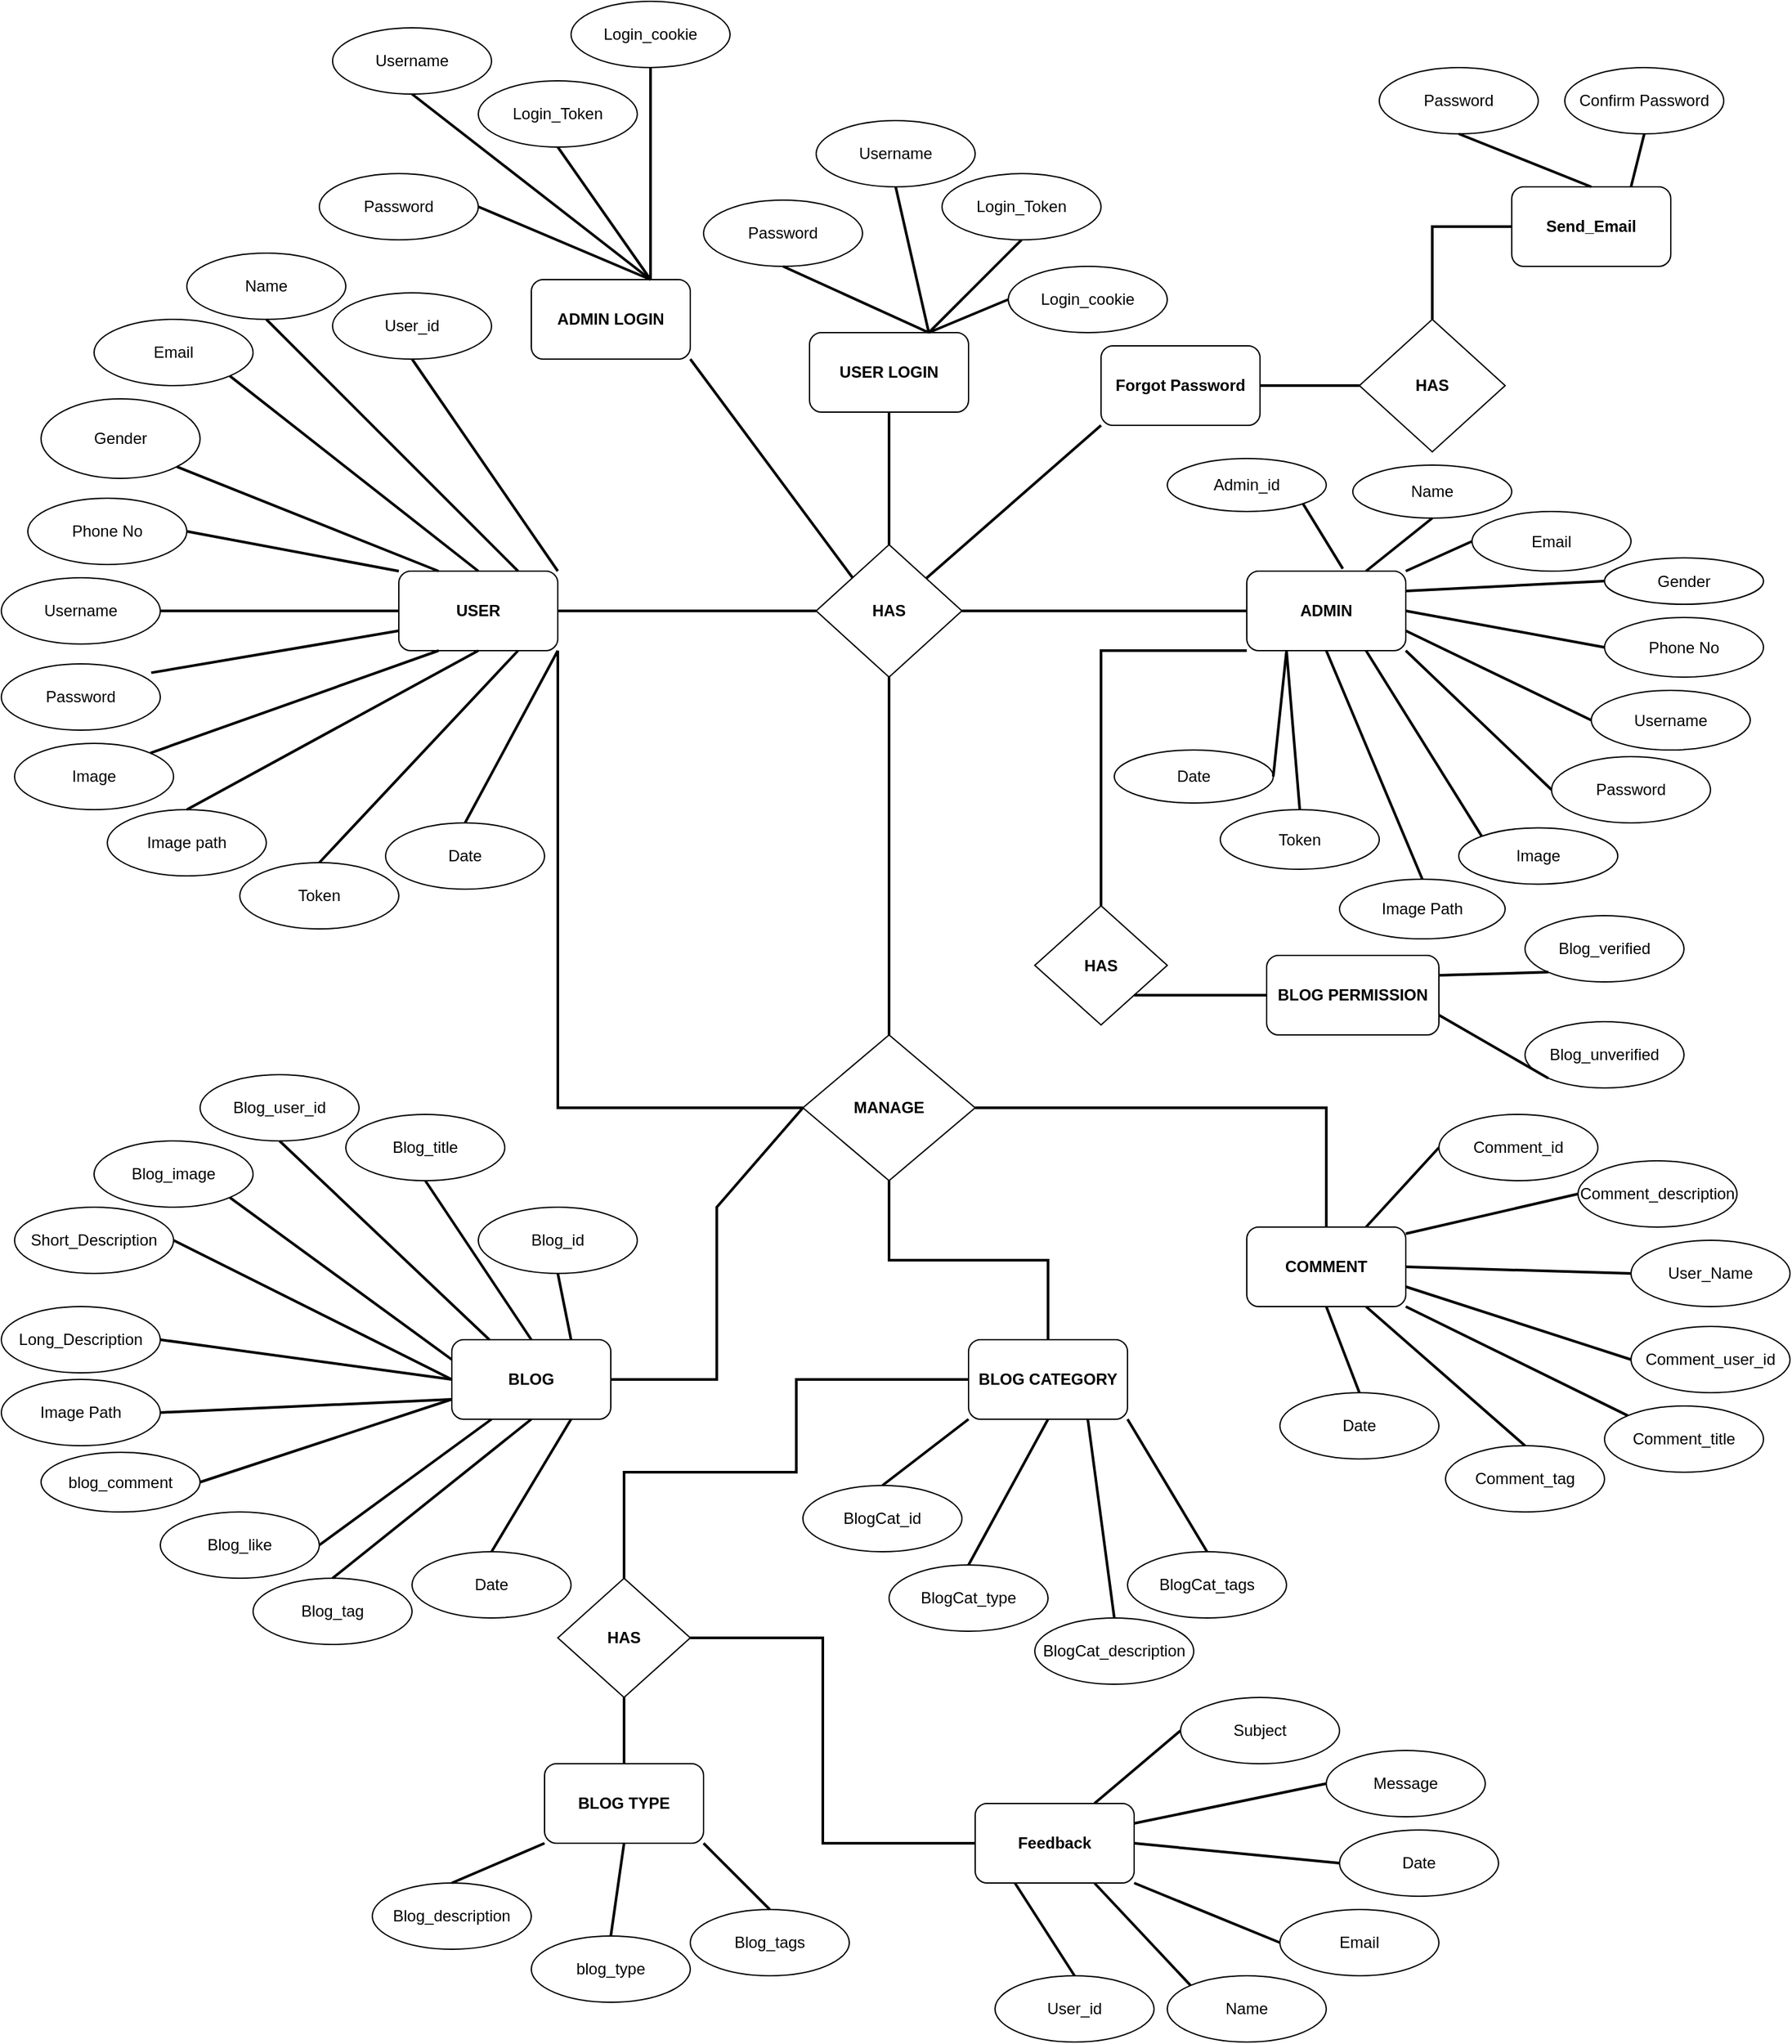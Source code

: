 <mxfile version="16.5.1" type="device" pages="8"><diagram id="0ihzTnOaTXj1v3jIdNWj" name="E-R DIAGRAM"><mxGraphModel dx="3445" dy="2723" grid="1" gridSize="10" guides="1" tooltips="1" connect="1" arrows="1" fold="1" page="1" pageScale="1" pageWidth="850" pageHeight="1100" math="0" shadow="0"><root><mxCell id="MSuMj-sc8rLfSyY3M1gH-0"/><mxCell id="MSuMj-sc8rLfSyY3M1gH-1" parent="MSuMj-sc8rLfSyY3M1gH-0"/><mxCell id="MSuMj-sc8rLfSyY3M1gH-2" value="&lt;b&gt;HAS&lt;/b&gt;" style="rhombus;whiteSpace=wrap;html=1;" parent="MSuMj-sc8rLfSyY3M1gH-1" vertex="1"><mxGeometry x="-45" y="60" width="110" height="100" as="geometry"/></mxCell><mxCell id="MSuMj-sc8rLfSyY3M1gH-8" value="&lt;b&gt;USER&lt;/b&gt;" style="rounded=1;whiteSpace=wrap;html=1;" parent="MSuMj-sc8rLfSyY3M1gH-1" vertex="1"><mxGeometry x="-360" y="80" width="120" height="60" as="geometry"/></mxCell><mxCell id="MSuMj-sc8rLfSyY3M1gH-9" value="&lt;b&gt;ADMIN&lt;/b&gt;" style="rounded=1;whiteSpace=wrap;html=1;" parent="MSuMj-sc8rLfSyY3M1gH-1" vertex="1"><mxGeometry x="280" y="80" width="120" height="60" as="geometry"/></mxCell><mxCell id="MSuMj-sc8rLfSyY3M1gH-10" value="&lt;b&gt;MANAGE&lt;/b&gt;" style="rhombus;whiteSpace=wrap;html=1;" parent="MSuMj-sc8rLfSyY3M1gH-1" vertex="1"><mxGeometry x="-55" y="430" width="130" height="110" as="geometry"/></mxCell><mxCell id="MSuMj-sc8rLfSyY3M1gH-11" value="&lt;b&gt;BLOG CATEGORY&lt;/b&gt;" style="rounded=1;whiteSpace=wrap;html=1;" parent="MSuMj-sc8rLfSyY3M1gH-1" vertex="1"><mxGeometry x="70" y="660" width="120" height="60" as="geometry"/></mxCell><mxCell id="MSuMj-sc8rLfSyY3M1gH-12" value="&lt;b&gt;BLOG&lt;/b&gt;" style="rounded=1;whiteSpace=wrap;html=1;" parent="MSuMj-sc8rLfSyY3M1gH-1" vertex="1"><mxGeometry x="-320" y="660" width="120" height="60" as="geometry"/></mxCell><mxCell id="MSuMj-sc8rLfSyY3M1gH-13" value="&lt;b&gt;USER LOGIN&lt;/b&gt;" style="rounded=1;whiteSpace=wrap;html=1;" parent="MSuMj-sc8rLfSyY3M1gH-1" vertex="1"><mxGeometry x="-50" y="-100" width="120" height="60" as="geometry"/></mxCell><mxCell id="MSuMj-sc8rLfSyY3M1gH-14" value="&lt;b&gt;BLOG PERMISSION&lt;/b&gt;" style="rounded=1;whiteSpace=wrap;html=1;" parent="MSuMj-sc8rLfSyY3M1gH-1" vertex="1"><mxGeometry x="295" y="370" width="130" height="60" as="geometry"/></mxCell><mxCell id="MSuMj-sc8rLfSyY3M1gH-15" value="&lt;b&gt;HAS&lt;/b&gt;" style="rhombus;whiteSpace=wrap;html=1;" parent="MSuMj-sc8rLfSyY3M1gH-1" vertex="1"><mxGeometry x="-240" y="840" width="100" height="90" as="geometry"/></mxCell><mxCell id="MSuMj-sc8rLfSyY3M1gH-17" value="&lt;b&gt;COMMENT&lt;/b&gt;" style="rounded=1;whiteSpace=wrap;html=1;" parent="MSuMj-sc8rLfSyY3M1gH-1" vertex="1"><mxGeometry x="280" y="575" width="120" height="60" as="geometry"/></mxCell><mxCell id="MSuMj-sc8rLfSyY3M1gH-18" value="&lt;b&gt;BLOG TYPE&lt;/b&gt;" style="rounded=1;whiteSpace=wrap;html=1;" parent="MSuMj-sc8rLfSyY3M1gH-1" vertex="1"><mxGeometry x="-250" y="980" width="120" height="60" as="geometry"/></mxCell><mxCell id="MSuMj-sc8rLfSyY3M1gH-19" value="Name" style="ellipse;whiteSpace=wrap;html=1;" parent="MSuMj-sc8rLfSyY3M1gH-1" vertex="1"><mxGeometry x="-520" y="-160" width="120" height="50" as="geometry"/></mxCell><mxCell id="MSuMj-sc8rLfSyY3M1gH-20" value="User_id" style="ellipse;whiteSpace=wrap;html=1;" parent="MSuMj-sc8rLfSyY3M1gH-1" vertex="1"><mxGeometry x="-410" y="-130" width="120" height="50" as="geometry"/></mxCell><mxCell id="MSuMj-sc8rLfSyY3M1gH-21" value="Gender" style="ellipse;whiteSpace=wrap;html=1;" parent="MSuMj-sc8rLfSyY3M1gH-1" vertex="1"><mxGeometry x="-630" y="-50" width="120" height="60" as="geometry"/></mxCell><mxCell id="MSuMj-sc8rLfSyY3M1gH-22" value="Phone No" style="ellipse;whiteSpace=wrap;html=1;" parent="MSuMj-sc8rLfSyY3M1gH-1" vertex="1"><mxGeometry x="-640" y="25" width="120" height="50" as="geometry"/></mxCell><mxCell id="MSuMj-sc8rLfSyY3M1gH-23" value="Token" style="ellipse;whiteSpace=wrap;html=1;" parent="MSuMj-sc8rLfSyY3M1gH-1" vertex="1"><mxGeometry x="-480" y="300" width="120" height="50" as="geometry"/></mxCell><mxCell id="MSuMj-sc8rLfSyY3M1gH-24" value="Email" style="ellipse;whiteSpace=wrap;html=1;" parent="MSuMj-sc8rLfSyY3M1gH-1" vertex="1"><mxGeometry x="-590" y="-110" width="120" height="50" as="geometry"/></mxCell><mxCell id="MSuMj-sc8rLfSyY3M1gH-25" value="" style="endArrow=none;html=1;rounded=0;entryX=0;entryY=0.5;entryDx=0;entryDy=0;exitX=1;exitY=0.5;exitDx=0;exitDy=0;strokeWidth=2;" parent="MSuMj-sc8rLfSyY3M1gH-1" source="MSuMj-sc8rLfSyY3M1gH-8" target="MSuMj-sc8rLfSyY3M1gH-2" edge="1"><mxGeometry width="50" height="50" relative="1" as="geometry"><mxPoint x="-160" y="110" as="sourcePoint"/><mxPoint x="-120" y="60" as="targetPoint"/></mxGeometry></mxCell><mxCell id="MSuMj-sc8rLfSyY3M1gH-26" value="Image path" style="ellipse;whiteSpace=wrap;html=1;" parent="MSuMj-sc8rLfSyY3M1gH-1" vertex="1"><mxGeometry x="-580" y="260" width="120" height="50" as="geometry"/></mxCell><mxCell id="MSuMj-sc8rLfSyY3M1gH-27" value="Image" style="ellipse;whiteSpace=wrap;html=1;" parent="MSuMj-sc8rLfSyY3M1gH-1" vertex="1"><mxGeometry x="-650" y="210" width="120" height="50" as="geometry"/></mxCell><mxCell id="MSuMj-sc8rLfSyY3M1gH-28" value="Password" style="ellipse;whiteSpace=wrap;html=1;" parent="MSuMj-sc8rLfSyY3M1gH-1" vertex="1"><mxGeometry x="-660" y="150" width="120" height="50" as="geometry"/></mxCell><mxCell id="MSuMj-sc8rLfSyY3M1gH-29" value="Username" style="ellipse;whiteSpace=wrap;html=1;" parent="MSuMj-sc8rLfSyY3M1gH-1" vertex="1"><mxGeometry x="-660" y="85" width="120" height="50" as="geometry"/></mxCell><mxCell id="MSuMj-sc8rLfSyY3M1gH-31" value="Password" style="ellipse;whiteSpace=wrap;html=1;" parent="MSuMj-sc8rLfSyY3M1gH-1" vertex="1"><mxGeometry x="-130" y="-200" width="120" height="50" as="geometry"/></mxCell><mxCell id="MSuMj-sc8rLfSyY3M1gH-36" value="Username" style="ellipse;whiteSpace=wrap;html=1;" parent="MSuMj-sc8rLfSyY3M1gH-1" vertex="1"><mxGeometry x="-45" y="-260" width="120" height="50" as="geometry"/></mxCell><mxCell id="MSuMj-sc8rLfSyY3M1gH-38" value="Login_Token&lt;span style=&quot;color: rgba(0 , 0 , 0 , 0) ; font-family: monospace ; font-size: 0px&quot;&gt;%3CmxGraphModel%3E%3Croot%3E%3CmxCell%20id%3D%220%22%2F%3E%3CmxCell%20id%3D%221%22%20parent%3D%220%22%2F%3E%3CmxCell%20id%3D%222%22%20value%3D%22%22%20style%3D%22ellipse%3BwhiteSpace%3Dwrap%3Bhtml%3D1%3B%22%20vertex%3D%221%22%20parent%3D%221%22%3E%3CmxGeometry%20x%3D%22-20%22%20y%3D%22-320%22%20width%3D%22120%22%20height%3D%2270%22%20as%3D%22geometry%22%2F%3E%3C%2FmxCell%3E%3C%2Froot%3E%3C%2FmxGraphModel%3E&lt;/span&gt;" style="ellipse;whiteSpace=wrap;html=1;" parent="MSuMj-sc8rLfSyY3M1gH-1" vertex="1"><mxGeometry x="50" y="-220" width="120" height="50" as="geometry"/></mxCell><mxCell id="MSuMj-sc8rLfSyY3M1gH-39" value="Login_cookie" style="ellipse;whiteSpace=wrap;html=1;" parent="MSuMj-sc8rLfSyY3M1gH-1" vertex="1"><mxGeometry x="100" y="-150" width="120" height="50" as="geometry"/></mxCell><mxCell id="MSuMj-sc8rLfSyY3M1gH-40" value="Date" style="ellipse;whiteSpace=wrap;html=1;" parent="MSuMj-sc8rLfSyY3M1gH-1" vertex="1"><mxGeometry x="180" y="215" width="120" height="40" as="geometry"/></mxCell><mxCell id="MSuMj-sc8rLfSyY3M1gH-41" value="Email" style="ellipse;whiteSpace=wrap;html=1;" parent="MSuMj-sc8rLfSyY3M1gH-1" vertex="1"><mxGeometry x="450" y="35" width="120" height="45" as="geometry"/></mxCell><mxCell id="MSuMj-sc8rLfSyY3M1gH-42" value="Name" style="ellipse;whiteSpace=wrap;html=1;" parent="MSuMj-sc8rLfSyY3M1gH-1" vertex="1"><mxGeometry x="360" width="120" height="40" as="geometry"/></mxCell><mxCell id="MSuMj-sc8rLfSyY3M1gH-43" value="Admin_id" style="ellipse;whiteSpace=wrap;html=1;" parent="MSuMj-sc8rLfSyY3M1gH-1" vertex="1"><mxGeometry x="220" y="-5" width="120" height="40" as="geometry"/></mxCell><mxCell id="MSuMj-sc8rLfSyY3M1gH-44" value="&lt;b&gt;&lt;font style=&quot;font-size: 12px&quot;&gt;Forgot Password&lt;/font&gt;&lt;/b&gt;" style="rounded=1;whiteSpace=wrap;html=1;" parent="MSuMj-sc8rLfSyY3M1gH-1" vertex="1"><mxGeometry x="170" y="-90" width="120" height="60" as="geometry"/></mxCell><mxCell id="MSuMj-sc8rLfSyY3M1gH-45" value="&lt;b&gt;Send_Email&lt;/b&gt;" style="rounded=1;whiteSpace=wrap;html=1;" parent="MSuMj-sc8rLfSyY3M1gH-1" vertex="1"><mxGeometry x="480" y="-210" width="120" height="60" as="geometry"/></mxCell><mxCell id="MSuMj-sc8rLfSyY3M1gH-46" value="Confirm Password" style="ellipse;whiteSpace=wrap;html=1;" parent="MSuMj-sc8rLfSyY3M1gH-1" vertex="1"><mxGeometry x="520" y="-300" width="120" height="50" as="geometry"/></mxCell><mxCell id="MSuMj-sc8rLfSyY3M1gH-47" value="Password" style="ellipse;whiteSpace=wrap;html=1;" parent="MSuMj-sc8rLfSyY3M1gH-1" vertex="1"><mxGeometry x="380" y="-300" width="120" height="50" as="geometry"/></mxCell><mxCell id="MSuMj-sc8rLfSyY3M1gH-50" value="" style="endArrow=none;html=1;rounded=0;exitX=0.5;exitY=1;exitDx=0;exitDy=0;strokeWidth=2;" parent="MSuMj-sc8rLfSyY3M1gH-1" source="MSuMj-sc8rLfSyY3M1gH-13" target="MSuMj-sc8rLfSyY3M1gH-2" edge="1"><mxGeometry width="50" height="50" relative="1" as="geometry"><mxPoint x="130" y="-85.53" as="sourcePoint"/><mxPoint x="370" y="-85.53" as="targetPoint"/></mxGeometry></mxCell><mxCell id="MSuMj-sc8rLfSyY3M1gH-51" value="" style="endArrow=none;html=1;rounded=0;entryX=0;entryY=0.5;entryDx=0;entryDy=0;exitX=1;exitY=0.5;exitDx=0;exitDy=0;strokeWidth=2;" parent="MSuMj-sc8rLfSyY3M1gH-1" source="MSuMj-sc8rLfSyY3M1gH-2" target="MSuMj-sc8rLfSyY3M1gH-9" edge="1"><mxGeometry width="50" height="50" relative="1" as="geometry"><mxPoint x="180" y="109" as="sourcePoint"/><mxPoint x="380" y="109" as="targetPoint"/></mxGeometry></mxCell><mxCell id="7VA1JeV_k0egx3lLLb2i-0" value="&lt;b&gt;Feedback&lt;/b&gt;" style="rounded=1;whiteSpace=wrap;html=1;" parent="MSuMj-sc8rLfSyY3M1gH-1" vertex="1"><mxGeometry x="75" y="1010" width="120" height="60" as="geometry"/></mxCell><mxCell id="7VA1JeV_k0egx3lLLb2i-1" value="Comment_id" style="ellipse;whiteSpace=wrap;html=1;" parent="MSuMj-sc8rLfSyY3M1gH-1" vertex="1"><mxGeometry x="425" y="490" width="120" height="50" as="geometry"/></mxCell><mxCell id="7VA1JeV_k0egx3lLLb2i-2" value="Comment_title" style="ellipse;whiteSpace=wrap;html=1;" parent="MSuMj-sc8rLfSyY3M1gH-1" vertex="1"><mxGeometry x="550" y="710" width="120" height="50" as="geometry"/></mxCell><mxCell id="7VA1JeV_k0egx3lLLb2i-3" value="Comment_user_id" style="ellipse;whiteSpace=wrap;html=1;" parent="MSuMj-sc8rLfSyY3M1gH-1" vertex="1"><mxGeometry x="570" y="650" width="120" height="50" as="geometry"/></mxCell><mxCell id="7VA1JeV_k0egx3lLLb2i-4" value="User_Name" style="ellipse;whiteSpace=wrap;html=1;" parent="MSuMj-sc8rLfSyY3M1gH-1" vertex="1"><mxGeometry x="570" y="585" width="120" height="50" as="geometry"/></mxCell><mxCell id="7VA1JeV_k0egx3lLLb2i-5" value="Comment_description" style="ellipse;whiteSpace=wrap;html=1;" parent="MSuMj-sc8rLfSyY3M1gH-1" vertex="1"><mxGeometry x="530" y="525" width="120" height="50" as="geometry"/></mxCell><mxCell id="7VA1JeV_k0egx3lLLb2i-6" value="Blog_like" style="ellipse;whiteSpace=wrap;html=1;" parent="MSuMj-sc8rLfSyY3M1gH-1" vertex="1"><mxGeometry x="-540" y="790" width="120" height="50" as="geometry"/></mxCell><mxCell id="7VA1JeV_k0egx3lLLb2i-7" value="Long_Description" style="ellipse;whiteSpace=wrap;html=1;" parent="MSuMj-sc8rLfSyY3M1gH-1" vertex="1"><mxGeometry x="-660" y="635" width="120" height="50" as="geometry"/></mxCell><mxCell id="7VA1JeV_k0egx3lLLb2i-8" value="Blog_tag" style="ellipse;whiteSpace=wrap;html=1;" parent="MSuMj-sc8rLfSyY3M1gH-1" vertex="1"><mxGeometry x="-470" y="840" width="120" height="50" as="geometry"/></mxCell><mxCell id="7VA1JeV_k0egx3lLLb2i-9" value="Blog_title" style="ellipse;whiteSpace=wrap;html=1;" parent="MSuMj-sc8rLfSyY3M1gH-1" vertex="1"><mxGeometry x="-400" y="490" width="120" height="50" as="geometry"/></mxCell><mxCell id="7VA1JeV_k0egx3lLLb2i-10" value="Blog_id" style="ellipse;whiteSpace=wrap;html=1;" parent="MSuMj-sc8rLfSyY3M1gH-1" vertex="1"><mxGeometry x="-300" y="560" width="120" height="50" as="geometry"/></mxCell><mxCell id="7VA1JeV_k0egx3lLLb2i-11" value="Blog_image" style="ellipse;whiteSpace=wrap;html=1;" parent="MSuMj-sc8rLfSyY3M1gH-1" vertex="1"><mxGeometry x="-590" y="510" width="120" height="50" as="geometry"/></mxCell><mxCell id="7VA1JeV_k0egx3lLLb2i-12" value="Blog_user_id" style="ellipse;whiteSpace=wrap;html=1;" parent="MSuMj-sc8rLfSyY3M1gH-1" vertex="1"><mxGeometry x="-510" y="460" width="120" height="50" as="geometry"/></mxCell><mxCell id="7VA1JeV_k0egx3lLLb2i-13" value="blog_comment" style="ellipse;whiteSpace=wrap;html=1;" parent="MSuMj-sc8rLfSyY3M1gH-1" vertex="1"><mxGeometry x="-630" y="745" width="120" height="45" as="geometry"/></mxCell><mxCell id="7VA1JeV_k0egx3lLLb2i-15" value="Blog_description" style="ellipse;whiteSpace=wrap;html=1;" parent="MSuMj-sc8rLfSyY3M1gH-1" vertex="1"><mxGeometry x="-380" y="1070" width="120" height="50" as="geometry"/></mxCell><mxCell id="7VA1JeV_k0egx3lLLb2i-16" value="Blog_tags" style="ellipse;whiteSpace=wrap;html=1;" parent="MSuMj-sc8rLfSyY3M1gH-1" vertex="1"><mxGeometry x="-140" y="1090" width="120" height="50" as="geometry"/></mxCell><mxCell id="7VA1JeV_k0egx3lLLb2i-17" value="blog_type" style="ellipse;whiteSpace=wrap;html=1;" parent="MSuMj-sc8rLfSyY3M1gH-1" vertex="1"><mxGeometry x="-260" y="1110" width="120" height="50" as="geometry"/></mxCell><mxCell id="7VA1JeV_k0egx3lLLb2i-18" value="BlogCat_id" style="ellipse;whiteSpace=wrap;html=1;" parent="MSuMj-sc8rLfSyY3M1gH-1" vertex="1"><mxGeometry x="-55" y="770" width="120" height="50" as="geometry"/></mxCell><mxCell id="7VA1JeV_k0egx3lLLb2i-19" value="BlogCat_tags" style="ellipse;whiteSpace=wrap;html=1;" parent="MSuMj-sc8rLfSyY3M1gH-1" vertex="1"><mxGeometry x="190" y="820" width="120" height="50" as="geometry"/></mxCell><mxCell id="7VA1JeV_k0egx3lLLb2i-20" value="BlogCat_type" style="ellipse;whiteSpace=wrap;html=1;" parent="MSuMj-sc8rLfSyY3M1gH-1" vertex="1"><mxGeometry x="10" y="830" width="120" height="50" as="geometry"/></mxCell><mxCell id="7VA1JeV_k0egx3lLLb2i-21" value="BlogCat_description" style="ellipse;whiteSpace=wrap;html=1;" parent="MSuMj-sc8rLfSyY3M1gH-1" vertex="1"><mxGeometry x="120" y="870" width="120" height="50" as="geometry"/></mxCell><mxCell id="7VA1JeV_k0egx3lLLb2i-22" value="Name" style="ellipse;whiteSpace=wrap;html=1;" parent="MSuMj-sc8rLfSyY3M1gH-1" vertex="1"><mxGeometry x="220" y="1140" width="120" height="50" as="geometry"/></mxCell><mxCell id="7VA1JeV_k0egx3lLLb2i-23" value="Email" style="ellipse;whiteSpace=wrap;html=1;" parent="MSuMj-sc8rLfSyY3M1gH-1" vertex="1"><mxGeometry x="305" y="1090" width="120" height="50" as="geometry"/></mxCell><mxCell id="7VA1JeV_k0egx3lLLb2i-24" value="User_id" style="ellipse;whiteSpace=wrap;html=1;" parent="MSuMj-sc8rLfSyY3M1gH-1" vertex="1"><mxGeometry x="90" y="1140" width="120" height="50" as="geometry"/></mxCell><mxCell id="7VA1JeV_k0egx3lLLb2i-26" value="" style="endArrow=none;html=1;rounded=0;exitX=1;exitY=0.5;exitDx=0;exitDy=0;entryX=0;entryY=0.5;entryDx=0;entryDy=0;strokeWidth=2;" parent="MSuMj-sc8rLfSyY3M1gH-1" source="MSuMj-sc8rLfSyY3M1gH-29" target="MSuMj-sc8rLfSyY3M1gH-8" edge="1"><mxGeometry width="50" height="50" relative="1" as="geometry"><mxPoint x="-690" y="124" as="sourcePoint"/><mxPoint x="-470" y="110" as="targetPoint"/></mxGeometry></mxCell><mxCell id="7VA1JeV_k0egx3lLLb2i-27" value="" style="endArrow=none;html=1;rounded=0;exitX=0.943;exitY=0.134;exitDx=0;exitDy=0;exitPerimeter=0;strokeWidth=2;entryX=0;entryY=0.75;entryDx=0;entryDy=0;" parent="MSuMj-sc8rLfSyY3M1gH-1" source="MSuMj-sc8rLfSyY3M1gH-28" target="MSuMj-sc8rLfSyY3M1gH-8" edge="1"><mxGeometry width="50" height="50" relative="1" as="geometry"><mxPoint x="-680.0" y="135" as="sourcePoint"/><mxPoint x="-480" y="130" as="targetPoint"/></mxGeometry></mxCell><mxCell id="7VA1JeV_k0egx3lLLb2i-28" value="" style="endArrow=none;html=1;rounded=0;exitX=1;exitY=0;exitDx=0;exitDy=0;entryX=0.25;entryY=1;entryDx=0;entryDy=0;strokeWidth=2;" parent="MSuMj-sc8rLfSyY3M1gH-1" source="MSuMj-sc8rLfSyY3M1gH-27" target="MSuMj-sc8rLfSyY3M1gH-8" edge="1"><mxGeometry width="50" height="50" relative="1" as="geometry"><mxPoint x="-670.0" y="145" as="sourcePoint"/><mxPoint x="-450" y="130" as="targetPoint"/></mxGeometry></mxCell><mxCell id="7VA1JeV_k0egx3lLLb2i-29" value="" style="endArrow=none;html=1;rounded=0;exitX=0.5;exitY=0;exitDx=0;exitDy=0;entryX=0.5;entryY=1;entryDx=0;entryDy=0;strokeWidth=2;" parent="MSuMj-sc8rLfSyY3M1gH-1" source="MSuMj-sc8rLfSyY3M1gH-26" target="MSuMj-sc8rLfSyY3M1gH-8" edge="1"><mxGeometry width="50" height="50" relative="1" as="geometry"><mxPoint x="-660.0" y="155" as="sourcePoint"/><mxPoint x="-440" y="140" as="targetPoint"/></mxGeometry></mxCell><mxCell id="7VA1JeV_k0egx3lLLb2i-30" value="" style="endArrow=none;html=1;rounded=0;exitX=0.5;exitY=0;exitDx=0;exitDy=0;entryX=0.75;entryY=1;entryDx=0;entryDy=0;strokeWidth=2;" parent="MSuMj-sc8rLfSyY3M1gH-1" source="MSuMj-sc8rLfSyY3M1gH-23" target="MSuMj-sc8rLfSyY3M1gH-8" edge="1"><mxGeometry width="50" height="50" relative="1" as="geometry"><mxPoint x="-650.0" y="165" as="sourcePoint"/><mxPoint x="-430" y="150" as="targetPoint"/></mxGeometry></mxCell><mxCell id="7VA1JeV_k0egx3lLLb2i-31" value="" style="endArrow=none;html=1;rounded=0;exitX=1;exitY=0.5;exitDx=0;exitDy=0;entryX=0;entryY=0;entryDx=0;entryDy=0;strokeWidth=2;" parent="MSuMj-sc8rLfSyY3M1gH-1" source="MSuMj-sc8rLfSyY3M1gH-22" target="MSuMj-sc8rLfSyY3M1gH-8" edge="1"><mxGeometry width="50" height="50" relative="1" as="geometry"><mxPoint x="-640.0" y="175" as="sourcePoint"/><mxPoint x="-420" y="160" as="targetPoint"/></mxGeometry></mxCell><mxCell id="7VA1JeV_k0egx3lLLb2i-32" value="" style="endArrow=none;html=1;rounded=0;exitX=1;exitY=1;exitDx=0;exitDy=0;entryX=0.25;entryY=0;entryDx=0;entryDy=0;strokeWidth=2;" parent="MSuMj-sc8rLfSyY3M1gH-1" source="MSuMj-sc8rLfSyY3M1gH-21" target="MSuMj-sc8rLfSyY3M1gH-8" edge="1"><mxGeometry width="50" height="50" relative="1" as="geometry"><mxPoint x="-630.0" y="185" as="sourcePoint"/><mxPoint x="-410" y="170" as="targetPoint"/></mxGeometry></mxCell><mxCell id="7VA1JeV_k0egx3lLLb2i-33" value="" style="endArrow=none;html=1;rounded=0;exitX=1;exitY=1;exitDx=0;exitDy=0;entryX=0.5;entryY=0;entryDx=0;entryDy=0;strokeWidth=2;" parent="MSuMj-sc8rLfSyY3M1gH-1" source="MSuMj-sc8rLfSyY3M1gH-24" target="MSuMj-sc8rLfSyY3M1gH-8" edge="1"><mxGeometry width="50" height="50" relative="1" as="geometry"><mxPoint x="-620.0" y="195" as="sourcePoint"/><mxPoint x="-400" y="180" as="targetPoint"/></mxGeometry></mxCell><mxCell id="7VA1JeV_k0egx3lLLb2i-34" value="" style="endArrow=none;html=1;rounded=0;entryX=0.75;entryY=0;entryDx=0;entryDy=0;exitX=0.5;exitY=1;exitDx=0;exitDy=0;strokeWidth=2;" parent="MSuMj-sc8rLfSyY3M1gH-1" source="MSuMj-sc8rLfSyY3M1gH-19" target="MSuMj-sc8rLfSyY3M1gH-8" edge="1"><mxGeometry width="50" height="50" relative="1" as="geometry"><mxPoint x="-450" y="-60" as="sourcePoint"/><mxPoint x="-390" y="190" as="targetPoint"/></mxGeometry></mxCell><mxCell id="7VA1JeV_k0egx3lLLb2i-35" value="" style="endArrow=none;html=1;rounded=0;entryX=1;entryY=0;entryDx=0;entryDy=0;exitX=0.5;exitY=1;exitDx=0;exitDy=0;strokeWidth=2;" parent="MSuMj-sc8rLfSyY3M1gH-1" source="MSuMj-sc8rLfSyY3M1gH-20" target="MSuMj-sc8rLfSyY3M1gH-8" edge="1"><mxGeometry width="50" height="50" relative="1" as="geometry"><mxPoint x="-350" y="-20" as="sourcePoint"/><mxPoint x="-380" y="200" as="targetPoint"/></mxGeometry></mxCell><mxCell id="7VA1JeV_k0egx3lLLb2i-36" value="" style="endArrow=none;html=1;rounded=0;entryX=0.75;entryY=0;entryDx=0;entryDy=0;exitX=0.5;exitY=1;exitDx=0;exitDy=0;strokeWidth=2;" parent="MSuMj-sc8rLfSyY3M1gH-1" source="MSuMj-sc8rLfSyY3M1gH-38" target="MSuMj-sc8rLfSyY3M1gH-13" edge="1"><mxGeometry width="50" height="50" relative="1" as="geometry"><mxPoint x="-47.5" y="-350" as="sourcePoint"/><mxPoint x="7.5" y="-200" as="targetPoint"/></mxGeometry></mxCell><mxCell id="7VA1JeV_k0egx3lLLb2i-38" value="" style="endArrow=none;html=1;rounded=0;entryX=0.75;entryY=0;entryDx=0;entryDy=0;exitX=0.5;exitY=1;exitDx=0;exitDy=0;strokeWidth=2;" parent="MSuMj-sc8rLfSyY3M1gH-1" source="MSuMj-sc8rLfSyY3M1gH-36" target="MSuMj-sc8rLfSyY3M1gH-13" edge="1"><mxGeometry width="50" height="50" relative="1" as="geometry"><mxPoint x="-160" y="-290" as="sourcePoint"/><mxPoint x="-110" y="-130" as="targetPoint"/></mxGeometry></mxCell><mxCell id="7VA1JeV_k0egx3lLLb2i-39" value="" style="endArrow=none;html=1;rounded=0;entryX=0.75;entryY=0;entryDx=0;entryDy=0;exitX=0.5;exitY=1;exitDx=0;exitDy=0;strokeWidth=2;" parent="MSuMj-sc8rLfSyY3M1gH-1" source="MSuMj-sc8rLfSyY3M1gH-31" target="MSuMj-sc8rLfSyY3M1gH-13" edge="1"><mxGeometry width="50" height="50" relative="1" as="geometry"><mxPoint x="-205" y="-230" as="sourcePoint"/><mxPoint x="-155" y="-70" as="targetPoint"/></mxGeometry></mxCell><mxCell id="7VA1JeV_k0egx3lLLb2i-41" value="" style="endArrow=none;html=1;rounded=0;entryX=0.75;entryY=0;entryDx=0;entryDy=0;exitX=0;exitY=0.5;exitDx=0;exitDy=0;strokeWidth=2;" parent="MSuMj-sc8rLfSyY3M1gH-1" source="MSuMj-sc8rLfSyY3M1gH-39" target="MSuMj-sc8rLfSyY3M1gH-13" edge="1"><mxGeometry width="50" height="50" relative="1" as="geometry"><mxPoint x="-10" y="-320" as="sourcePoint"/><mxPoint x="40" y="-160" as="targetPoint"/></mxGeometry></mxCell><mxCell id="7VA1JeV_k0egx3lLLb2i-42" value="Blog_verified" style="ellipse;whiteSpace=wrap;html=1;" parent="MSuMj-sc8rLfSyY3M1gH-1" vertex="1"><mxGeometry x="490" y="340" width="120" height="50" as="geometry"/></mxCell><mxCell id="7VA1JeV_k0egx3lLLb2i-43" value="Blog_unverified" style="ellipse;whiteSpace=wrap;html=1;" parent="MSuMj-sc8rLfSyY3M1gH-1" vertex="1"><mxGeometry x="490" y="420" width="120" height="50" as="geometry"/></mxCell><mxCell id="7VA1JeV_k0egx3lLLb2i-44" value="&lt;b&gt;HAS&lt;/b&gt;" style="rhombus;whiteSpace=wrap;html=1;" parent="MSuMj-sc8rLfSyY3M1gH-1" vertex="1"><mxGeometry x="120" y="332.5" width="100" height="90" as="geometry"/></mxCell><mxCell id="7VA1JeV_k0egx3lLLb2i-47" value="" style="endArrow=none;html=1;rounded=0;exitX=1;exitY=1;exitDx=0;exitDy=0;strokeWidth=2;entryX=0.604;entryY=-0.03;entryDx=0;entryDy=0;entryPerimeter=0;" parent="MSuMj-sc8rLfSyY3M1gH-1" source="MSuMj-sc8rLfSyY3M1gH-43" target="MSuMj-sc8rLfSyY3M1gH-9" edge="1"><mxGeometry width="50" height="50" relative="1" as="geometry"><mxPoint x="490" y="10" as="sourcePoint"/><mxPoint x="210" y="80" as="targetPoint"/></mxGeometry></mxCell><mxCell id="7VA1JeV_k0egx3lLLb2i-48" value="" style="endArrow=none;html=1;rounded=0;entryX=0.75;entryY=0;entryDx=0;entryDy=0;exitX=0.5;exitY=1;exitDx=0;exitDy=0;strokeWidth=2;" parent="MSuMj-sc8rLfSyY3M1gH-1" source="MSuMj-sc8rLfSyY3M1gH-42" target="MSuMj-sc8rLfSyY3M1gH-9" edge="1"><mxGeometry width="50" height="50" relative="1" as="geometry"><mxPoint x="560" y="40" as="sourcePoint"/><mxPoint x="410" y="110" as="targetPoint"/></mxGeometry></mxCell><mxCell id="7VA1JeV_k0egx3lLLb2i-49" value="" style="endArrow=none;html=1;rounded=0;exitX=0;exitY=0.5;exitDx=0;exitDy=0;entryX=1;entryY=0;entryDx=0;entryDy=0;strokeWidth=2;" parent="MSuMj-sc8rLfSyY3M1gH-1" source="MSuMj-sc8rLfSyY3M1gH-41" target="MSuMj-sc8rLfSyY3M1gH-9" edge="1"><mxGeometry width="50" height="50" relative="1" as="geometry"><mxPoint x="583.86" y="95.85" as="sourcePoint"/><mxPoint x="416.14" y="140" as="targetPoint"/></mxGeometry></mxCell><mxCell id="7VA1JeV_k0egx3lLLb2i-50" value="" style="endArrow=none;html=1;rounded=0;entryX=0.25;entryY=1;entryDx=0;entryDy=0;exitX=1;exitY=0.5;exitDx=0;exitDy=0;strokeWidth=2;" parent="MSuMj-sc8rLfSyY3M1gH-1" source="MSuMj-sc8rLfSyY3M1gH-40" target="MSuMj-sc8rLfSyY3M1gH-9" edge="1"><mxGeometry width="50" height="50" relative="1" as="geometry"><mxPoint x="497.72" y="210.0" as="sourcePoint"/><mxPoint x="330" y="254.15" as="targetPoint"/></mxGeometry></mxCell><mxCell id="7VA1JeV_k0egx3lLLb2i-53" value="" style="endArrow=none;html=1;rounded=0;entryX=1;entryY=0.25;entryDx=0;entryDy=0;exitX=0;exitY=1;exitDx=0;exitDy=0;strokeWidth=2;" parent="MSuMj-sc8rLfSyY3M1gH-1" source="7VA1JeV_k0egx3lLLb2i-42" target="MSuMj-sc8rLfSyY3M1gH-14" edge="1"><mxGeometry width="50" height="50" relative="1" as="geometry"><mxPoint x="893.86" y="325.85" as="sourcePoint"/><mxPoint x="726.14" y="370" as="targetPoint"/></mxGeometry></mxCell><mxCell id="7VA1JeV_k0egx3lLLb2i-54" value="" style="endArrow=none;html=1;rounded=0;entryX=1;entryY=0.75;entryDx=0;entryDy=0;exitX=0;exitY=1;exitDx=0;exitDy=0;strokeWidth=2;" parent="MSuMj-sc8rLfSyY3M1gH-1" source="7VA1JeV_k0egx3lLLb2i-43" target="MSuMj-sc8rLfSyY3M1gH-14" edge="1"><mxGeometry width="50" height="50" relative="1" as="geometry"><mxPoint x="967.72" y="365.85" as="sourcePoint"/><mxPoint x="800" y="410" as="targetPoint"/></mxGeometry></mxCell><mxCell id="7VA1JeV_k0egx3lLLb2i-55" value="&lt;b&gt;HAS&lt;/b&gt;" style="rhombus;whiteSpace=wrap;html=1;" parent="MSuMj-sc8rLfSyY3M1gH-1" vertex="1"><mxGeometry x="365" y="-110" width="110" height="100" as="geometry"/></mxCell><mxCell id="7VA1JeV_k0egx3lLLb2i-57" value="" style="endArrow=none;html=1;rounded=0;entryX=0.75;entryY=0;entryDx=0;entryDy=0;exitX=0.5;exitY=1;exitDx=0;exitDy=0;strokeWidth=2;" parent="MSuMj-sc8rLfSyY3M1gH-1" source="MSuMj-sc8rLfSyY3M1gH-46" target="MSuMj-sc8rLfSyY3M1gH-45" edge="1"><mxGeometry width="50" height="50" relative="1" as="geometry"><mxPoint x="950" y="-410" as="sourcePoint"/><mxPoint x="910" y="-300" as="targetPoint"/></mxGeometry></mxCell><mxCell id="7VA1JeV_k0egx3lLLb2i-58" value="" style="endArrow=none;html=1;rounded=0;entryX=0.5;entryY=0;entryDx=0;entryDy=0;exitX=0.5;exitY=1;exitDx=0;exitDy=0;strokeWidth=2;" parent="MSuMj-sc8rLfSyY3M1gH-1" source="MSuMj-sc8rLfSyY3M1gH-47" target="MSuMj-sc8rLfSyY3M1gH-45" edge="1"><mxGeometry width="50" height="50" relative="1" as="geometry"><mxPoint x="885" y="-480" as="sourcePoint"/><mxPoint x="835" y="-380" as="targetPoint"/></mxGeometry></mxCell><mxCell id="7VA1JeV_k0egx3lLLb2i-60" value="" style="endArrow=none;html=1;rounded=0;entryX=0;entryY=1;entryDx=0;entryDy=0;strokeWidth=2;" parent="MSuMj-sc8rLfSyY3M1gH-1" source="MSuMj-sc8rLfSyY3M1gH-2" target="MSuMj-sc8rLfSyY3M1gH-44" edge="1"><mxGeometry width="50" height="50" relative="1" as="geometry"><mxPoint x="65" y="60" as="sourcePoint"/><mxPoint x="115" y="10" as="targetPoint"/></mxGeometry></mxCell><mxCell id="7VA1JeV_k0egx3lLLb2i-61" value="" style="endArrow=none;html=1;rounded=0;entryX=1;entryY=0.5;entryDx=0;entryDy=0;exitX=0;exitY=0.5;exitDx=0;exitDy=0;strokeWidth=2;" parent="MSuMj-sc8rLfSyY3M1gH-1" source="7VA1JeV_k0egx3lLLb2i-55" target="MSuMj-sc8rLfSyY3M1gH-44" edge="1"><mxGeometry width="50" height="50" relative="1" as="geometry"><mxPoint x="465" y="-260" as="sourcePoint"/><mxPoint x="415" y="-160" as="targetPoint"/></mxGeometry></mxCell><mxCell id="7VA1JeV_k0egx3lLLb2i-65" value="" style="endArrow=none;html=1;rounded=0;entryX=0.5;entryY=0;entryDx=0;entryDy=0;exitX=0;exitY=0.5;exitDx=0;exitDy=0;strokeWidth=2;" parent="MSuMj-sc8rLfSyY3M1gH-1" source="MSuMj-sc8rLfSyY3M1gH-45" target="7VA1JeV_k0egx3lLLb2i-55" edge="1"><mxGeometry width="50" height="50" relative="1" as="geometry"><mxPoint x="650" y="-160.71" as="sourcePoint"/><mxPoint x="530" y="-160.71" as="targetPoint"/><Array as="points"><mxPoint x="420" y="-180"/></Array></mxGeometry></mxCell><mxCell id="7VA1JeV_k0egx3lLLb2i-66" value="" style="endArrow=none;html=1;rounded=0;entryX=0.5;entryY=0;entryDx=0;entryDy=0;strokeWidth=2;" parent="MSuMj-sc8rLfSyY3M1gH-1" target="7VA1JeV_k0egx3lLLb2i-44" edge="1"><mxGeometry width="50" height="50" relative="1" as="geometry"><mxPoint x="280" y="140" as="sourcePoint"/><mxPoint x="420" y="210" as="targetPoint"/><Array as="points"><mxPoint x="170" y="140"/></Array></mxGeometry></mxCell><mxCell id="7VA1JeV_k0egx3lLLb2i-67" value="" style="endArrow=none;html=1;rounded=0;entryX=0;entryY=0.5;entryDx=0;entryDy=0;exitX=1;exitY=1;exitDx=0;exitDy=0;strokeWidth=2;" parent="MSuMj-sc8rLfSyY3M1gH-1" source="7VA1JeV_k0egx3lLLb2i-44" target="MSuMj-sc8rLfSyY3M1gH-14" edge="1"><mxGeometry width="50" height="50" relative="1" as="geometry"><mxPoint x="367.5" y="374.33" as="sourcePoint"/><mxPoint x="592.5" y="374.33" as="targetPoint"/></mxGeometry></mxCell><mxCell id="7VA1JeV_k0egx3lLLb2i-71" value="" style="endArrow=none;html=1;rounded=0;entryX=0.5;entryY=1;entryDx=0;entryDy=0;exitX=0.5;exitY=0;exitDx=0;exitDy=0;strokeWidth=2;" parent="MSuMj-sc8rLfSyY3M1gH-1" source="MSuMj-sc8rLfSyY3M1gH-10" target="MSuMj-sc8rLfSyY3M1gH-2" edge="1"><mxGeometry width="50" height="50" relative="1" as="geometry"><mxPoint x="-345" y="130" as="sourcePoint"/><mxPoint x="-25" y="130" as="targetPoint"/></mxGeometry></mxCell><mxCell id="7VA1JeV_k0egx3lLLb2i-72" value="" style="endArrow=none;html=1;rounded=0;entryX=0;entryY=0.5;entryDx=0;entryDy=0;exitX=1;exitY=0.5;exitDx=0;exitDy=0;strokeWidth=2;" parent="MSuMj-sc8rLfSyY3M1gH-1" source="MSuMj-sc8rLfSyY3M1gH-12" target="MSuMj-sc8rLfSyY3M1gH-10" edge="1"><mxGeometry width="50" height="50" relative="1" as="geometry"><mxPoint x="-340" y="570" as="sourcePoint"/><mxPoint x="-20" y="570" as="targetPoint"/><Array as="points"><mxPoint x="-120" y="690"/><mxPoint x="-120" y="560"/></Array></mxGeometry></mxCell><mxCell id="7VA1JeV_k0egx3lLLb2i-75" value="" style="endArrow=none;html=1;rounded=0;exitX=0.5;exitY=0;exitDx=0;exitDy=0;entryX=0.5;entryY=1;entryDx=0;entryDy=0;strokeWidth=2;" parent="MSuMj-sc8rLfSyY3M1gH-1" source="7VA1JeV_k0egx3lLLb2i-8" target="MSuMj-sc8rLfSyY3M1gH-12" edge="1"><mxGeometry width="50" height="50" relative="1" as="geometry"><mxPoint x="-480" y="820" as="sourcePoint"/><mxPoint x="-465" y="690" as="targetPoint"/></mxGeometry></mxCell><mxCell id="7VA1JeV_k0egx3lLLb2i-76" value="" style="endArrow=none;html=1;rounded=0;entryX=0.5;entryY=1;entryDx=0;entryDy=0;strokeWidth=2;" parent="MSuMj-sc8rLfSyY3M1gH-1" source="MSuMj-sc8rLfSyY3M1gH-12" target="7VA1JeV_k0egx3lLLb2i-12" edge="1"><mxGeometry width="50" height="50" relative="1" as="geometry"><mxPoint x="-590" y="635" as="sourcePoint"/><mxPoint x="-520" y="535" as="targetPoint"/></mxGeometry></mxCell><mxCell id="7VA1JeV_k0egx3lLLb2i-77" value="" style="endArrow=none;html=1;rounded=0;exitX=0.5;exitY=0;exitDx=0;exitDy=0;entryX=0.5;entryY=1;entryDx=0;entryDy=0;strokeWidth=2;" parent="MSuMj-sc8rLfSyY3M1gH-1" source="MSuMj-sc8rLfSyY3M1gH-12" target="7VA1JeV_k0egx3lLLb2i-9" edge="1"><mxGeometry width="50" height="50" relative="1" as="geometry"><mxPoint x="-510" y="635" as="sourcePoint"/><mxPoint x="-450" y="550" as="targetPoint"/></mxGeometry></mxCell><mxCell id="7VA1JeV_k0egx3lLLb2i-78" value="" style="endArrow=none;html=1;rounded=0;exitX=0.75;exitY=0;exitDx=0;exitDy=0;entryX=0.5;entryY=1;entryDx=0;entryDy=0;strokeWidth=2;" parent="MSuMj-sc8rLfSyY3M1gH-1" source="MSuMj-sc8rLfSyY3M1gH-12" target="7VA1JeV_k0egx3lLLb2i-10" edge="1"><mxGeometry width="50" height="50" relative="1" as="geometry"><mxPoint x="-445" y="680" as="sourcePoint"/><mxPoint x="-375" y="580" as="targetPoint"/></mxGeometry></mxCell><mxCell id="7VA1JeV_k0egx3lLLb2i-79" value="" style="endArrow=none;html=1;rounded=0;exitX=1;exitY=0.5;exitDx=0;exitDy=0;entryX=0;entryY=0.75;entryDx=0;entryDy=0;strokeWidth=2;" parent="MSuMj-sc8rLfSyY3M1gH-1" source="7VA1JeV_k0egx3lLLb2i-13" target="MSuMj-sc8rLfSyY3M1gH-12" edge="1"><mxGeometry width="50" height="50" relative="1" as="geometry"><mxPoint x="-640" y="750" as="sourcePoint"/><mxPoint x="-570" y="650" as="targetPoint"/></mxGeometry></mxCell><mxCell id="7VA1JeV_k0egx3lLLb2i-80" value="" style="endArrow=none;html=1;rounded=0;exitX=1;exitY=0.5;exitDx=0;exitDy=0;entryX=0.25;entryY=1;entryDx=0;entryDy=0;strokeWidth=2;" parent="MSuMj-sc8rLfSyY3M1gH-1" source="7VA1JeV_k0egx3lLLb2i-6" target="MSuMj-sc8rLfSyY3M1gH-12" edge="1"><mxGeometry width="50" height="50" relative="1" as="geometry"><mxPoint x="-555" y="820" as="sourcePoint"/><mxPoint x="-485" y="720" as="targetPoint"/></mxGeometry></mxCell><mxCell id="7VA1JeV_k0egx3lLLb2i-81" value="" style="endArrow=none;html=1;rounded=0;exitX=1;exitY=0.5;exitDx=0;exitDy=0;entryX=0;entryY=0.5;entryDx=0;entryDy=0;strokeWidth=2;" parent="MSuMj-sc8rLfSyY3M1gH-1" source="7VA1JeV_k0egx3lLLb2i-7" target="MSuMj-sc8rLfSyY3M1gH-12" edge="1"><mxGeometry width="50" height="50" relative="1" as="geometry"><mxPoint x="-420" y="880" as="sourcePoint"/><mxPoint x="-350" y="780" as="targetPoint"/></mxGeometry></mxCell><mxCell id="7VA1JeV_k0egx3lLLb2i-82" value="" style="endArrow=none;html=1;rounded=0;exitX=1;exitY=1;exitDx=0;exitDy=0;entryX=0;entryY=0.25;entryDx=0;entryDy=0;strokeWidth=2;" parent="MSuMj-sc8rLfSyY3M1gH-1" source="7VA1JeV_k0egx3lLLb2i-11" target="MSuMj-sc8rLfSyY3M1gH-12" edge="1"><mxGeometry width="50" height="50" relative="1" as="geometry"><mxPoint x="-640" y="730" as="sourcePoint"/><mxPoint x="-570" y="630" as="targetPoint"/></mxGeometry></mxCell><mxCell id="7VA1JeV_k0egx3lLLb2i-83" value="" style="endArrow=none;html=1;rounded=0;exitX=1;exitY=0.5;exitDx=0;exitDy=0;entryX=0.5;entryY=0;entryDx=0;entryDy=0;strokeWidth=2;" parent="MSuMj-sc8rLfSyY3M1gH-1" target="MSuMj-sc8rLfSyY3M1gH-11" edge="1"><mxGeometry width="50" height="50" relative="1" as="geometry"><mxPoint x="10" y="540" as="sourcePoint"/><mxPoint x="10" y="760" as="targetPoint"/><Array as="points"><mxPoint x="10" y="600"/><mxPoint x="130" y="600"/></Array></mxGeometry></mxCell><mxCell id="7VA1JeV_k0egx3lLLb2i-84" value="" style="endArrow=none;html=1;rounded=0;exitX=0.5;exitY=1;exitDx=0;exitDy=0;entryX=0.5;entryY=0;entryDx=0;entryDy=0;strokeWidth=2;" parent="MSuMj-sc8rLfSyY3M1gH-1" source="MSuMj-sc8rLfSyY3M1gH-11" target="7VA1JeV_k0egx3lLLb2i-20" edge="1"><mxGeometry width="50" height="50" relative="1" as="geometry"><mxPoint y="780" as="sourcePoint"/><mxPoint x="190" y="815" as="targetPoint"/></mxGeometry></mxCell><mxCell id="7VA1JeV_k0egx3lLLb2i-85" value="" style="endArrow=none;html=1;rounded=0;exitX=0.75;exitY=1;exitDx=0;exitDy=0;entryX=0.5;entryY=0;entryDx=0;entryDy=0;strokeWidth=2;" parent="MSuMj-sc8rLfSyY3M1gH-1" source="MSuMj-sc8rLfSyY3M1gH-11" target="7VA1JeV_k0egx3lLLb2i-21" edge="1"><mxGeometry width="50" height="50" relative="1" as="geometry"><mxPoint x="120" y="847.5" as="sourcePoint"/><mxPoint x="310" y="882.5" as="targetPoint"/></mxGeometry></mxCell><mxCell id="7VA1JeV_k0egx3lLLb2i-86" value="" style="endArrow=none;html=1;rounded=0;exitX=0;exitY=1;exitDx=0;exitDy=0;entryX=0.5;entryY=0;entryDx=0;entryDy=0;strokeWidth=2;" parent="MSuMj-sc8rLfSyY3M1gH-1" source="MSuMj-sc8rLfSyY3M1gH-11" target="7VA1JeV_k0egx3lLLb2i-18" edge="1"><mxGeometry width="50" height="50" relative="1" as="geometry"><mxPoint x="-50" y="810" as="sourcePoint"/><mxPoint x="140" y="845" as="targetPoint"/></mxGeometry></mxCell><mxCell id="7VA1JeV_k0egx3lLLb2i-87" value="" style="endArrow=none;html=1;rounded=0;exitX=1;exitY=1;exitDx=0;exitDy=0;entryX=0.5;entryY=0;entryDx=0;entryDy=0;strokeWidth=2;" parent="MSuMj-sc8rLfSyY3M1gH-1" source="MSuMj-sc8rLfSyY3M1gH-11" target="7VA1JeV_k0egx3lLLb2i-19" edge="1"><mxGeometry width="50" height="50" relative="1" as="geometry"><mxPoint x="310" y="770" as="sourcePoint"/><mxPoint x="500" y="805" as="targetPoint"/></mxGeometry></mxCell><mxCell id="7VA1JeV_k0egx3lLLb2i-88" value="" style="endArrow=none;html=1;rounded=0;exitX=0.5;exitY=0;exitDx=0;exitDy=0;entryX=0;entryY=0.5;entryDx=0;entryDy=0;strokeWidth=2;" parent="MSuMj-sc8rLfSyY3M1gH-1" source="MSuMj-sc8rLfSyY3M1gH-15" target="MSuMj-sc8rLfSyY3M1gH-11" edge="1"><mxGeometry width="50" height="50" relative="1" as="geometry"><mxPoint x="-200" y="880" as="sourcePoint"/><mxPoint x="-130" y="780" as="targetPoint"/><Array as="points"><mxPoint x="-190" y="760"/><mxPoint x="-60" y="760"/><mxPoint x="-60" y="690"/></Array></mxGeometry></mxCell><mxCell id="7VA1JeV_k0egx3lLLb2i-89" value="" style="endArrow=none;html=1;rounded=0;exitX=0.5;exitY=0;exitDx=0;exitDy=0;entryX=0.5;entryY=1;entryDx=0;entryDy=0;strokeWidth=2;" parent="MSuMj-sc8rLfSyY3M1gH-1" source="MSuMj-sc8rLfSyY3M1gH-18" target="MSuMj-sc8rLfSyY3M1gH-15" edge="1"><mxGeometry width="50" height="50" relative="1" as="geometry"><mxPoint x="-250" y="1100" as="sourcePoint"/><mxPoint x="-180" y="990" as="targetPoint"/></mxGeometry></mxCell><mxCell id="7VA1JeV_k0egx3lLLb2i-90" value="" style="endArrow=none;html=1;rounded=0;exitX=1;exitY=1;exitDx=0;exitDy=0;entryX=0.5;entryY=0;entryDx=0;entryDy=0;strokeWidth=2;" parent="MSuMj-sc8rLfSyY3M1gH-1" source="MSuMj-sc8rLfSyY3M1gH-18" target="7VA1JeV_k0egx3lLLb2i-16" edge="1"><mxGeometry width="50" height="50" relative="1" as="geometry"><mxPoint x="-115" y="1235" as="sourcePoint"/><mxPoint x="-45" y="1135" as="targetPoint"/></mxGeometry></mxCell><mxCell id="7VA1JeV_k0egx3lLLb2i-91" value="" style="endArrow=none;html=1;rounded=0;exitX=0.5;exitY=0;exitDx=0;exitDy=0;entryX=0.5;entryY=1;entryDx=0;entryDy=0;strokeWidth=2;" parent="MSuMj-sc8rLfSyY3M1gH-1" source="7VA1JeV_k0egx3lLLb2i-17" target="MSuMj-sc8rLfSyY3M1gH-18" edge="1"><mxGeometry width="50" height="50" relative="1" as="geometry"><mxPoint x="-200" y="1240" as="sourcePoint"/><mxPoint x="-130" y="1140" as="targetPoint"/></mxGeometry></mxCell><mxCell id="7VA1JeV_k0egx3lLLb2i-92" value="" style="endArrow=none;html=1;rounded=0;exitX=0.5;exitY=0;exitDx=0;exitDy=0;entryX=0;entryY=1;entryDx=0;entryDy=0;strokeWidth=2;" parent="MSuMj-sc8rLfSyY3M1gH-1" target="MSuMj-sc8rLfSyY3M1gH-18" edge="1" source="7VA1JeV_k0egx3lLLb2i-15"><mxGeometry width="50" height="50" relative="1" as="geometry"><mxPoint x="-365" y="1160" as="sourcePoint"/><mxPoint x="-295" y="1060" as="targetPoint"/></mxGeometry></mxCell><mxCell id="7VA1JeV_k0egx3lLLb2i-93" value="" style="endArrow=none;html=1;rounded=0;exitX=0;exitY=0;exitDx=0;exitDy=0;entryX=0.75;entryY=1;entryDx=0;entryDy=0;strokeWidth=2;" parent="MSuMj-sc8rLfSyY3M1gH-1" source="7VA1JeV_k0egx3lLLb2i-22" target="7VA1JeV_k0egx3lLLb2i-0" edge="1"><mxGeometry width="50" height="50" relative="1" as="geometry"><mxPoint x="250" y="1210" as="sourcePoint"/><mxPoint x="320" y="1110" as="targetPoint"/></mxGeometry></mxCell><mxCell id="7VA1JeV_k0egx3lLLb2i-94" value="" style="endArrow=none;html=1;rounded=0;exitX=1;exitY=1;exitDx=0;exitDy=0;entryX=0;entryY=0.5;entryDx=0;entryDy=0;strokeWidth=2;" parent="MSuMj-sc8rLfSyY3M1gH-1" source="7VA1JeV_k0egx3lLLb2i-0" target="7VA1JeV_k0egx3lLLb2i-23" edge="1"><mxGeometry width="50" height="50" relative="1" as="geometry"><mxPoint x="380" y="1170" as="sourcePoint"/><mxPoint x="450" y="1070" as="targetPoint"/></mxGeometry></mxCell><mxCell id="7VA1JeV_k0egx3lLLb2i-95" value="" style="endArrow=none;html=1;rounded=0;exitX=1;exitY=0.5;exitDx=0;exitDy=0;entryX=0;entryY=0.5;entryDx=0;entryDy=0;strokeWidth=2;" parent="MSuMj-sc8rLfSyY3M1gH-1" source="MSuMj-sc8rLfSyY3M1gH-15" target="7VA1JeV_k0egx3lLLb2i-0" edge="1"><mxGeometry width="50" height="50" relative="1" as="geometry"><mxPoint x="-80" y="1085" as="sourcePoint"/><mxPoint x="-10" y="985" as="targetPoint"/><Array as="points"><mxPoint x="-40" y="885"/><mxPoint x="-40" y="1040"/></Array></mxGeometry></mxCell><mxCell id="7VA1JeV_k0egx3lLLb2i-96" value="" style="endArrow=none;html=1;rounded=0;exitX=0.5;exitY=0;exitDx=0;exitDy=0;entryX=0.25;entryY=1;entryDx=0;entryDy=0;strokeWidth=2;" parent="MSuMj-sc8rLfSyY3M1gH-1" source="7VA1JeV_k0egx3lLLb2i-24" target="7VA1JeV_k0egx3lLLb2i-0" edge="1"><mxGeometry width="50" height="50" relative="1" as="geometry"><mxPoint x="150" y="1220" as="sourcePoint"/><mxPoint x="220" y="1110" as="targetPoint"/></mxGeometry></mxCell><mxCell id="7VA1JeV_k0egx3lLLb2i-99" value="" style="endArrow=none;html=1;rounded=0;exitX=1;exitY=0.75;exitDx=0;exitDy=0;entryX=0;entryY=0.5;entryDx=0;entryDy=0;strokeWidth=2;" parent="MSuMj-sc8rLfSyY3M1gH-1" source="MSuMj-sc8rLfSyY3M1gH-17" target="7VA1JeV_k0egx3lLLb2i-3" edge="1"><mxGeometry width="50" height="50" relative="1" as="geometry"><mxPoint x="240" y="585" as="sourcePoint"/><mxPoint x="290" y="515" as="targetPoint"/></mxGeometry></mxCell><mxCell id="7VA1JeV_k0egx3lLLb2i-100" value="" style="endArrow=none;html=1;rounded=0;exitX=1;exitY=0.5;exitDx=0;exitDy=0;entryX=0;entryY=0.5;entryDx=0;entryDy=0;strokeWidth=2;" parent="MSuMj-sc8rLfSyY3M1gH-1" source="MSuMj-sc8rLfSyY3M1gH-17" target="7VA1JeV_k0egx3lLLb2i-4" edge="1"><mxGeometry width="50" height="50" relative="1" as="geometry"><mxPoint x="250" y="595" as="sourcePoint"/><mxPoint x="300" y="525" as="targetPoint"/></mxGeometry></mxCell><mxCell id="7VA1JeV_k0egx3lLLb2i-101" value="" style="endArrow=none;html=1;rounded=0;entryX=0;entryY=0.5;entryDx=0;entryDy=0;strokeWidth=2;" parent="MSuMj-sc8rLfSyY3M1gH-1" target="7VA1JeV_k0egx3lLLb2i-5" edge="1"><mxGeometry width="50" height="50" relative="1" as="geometry"><mxPoint x="400" y="580" as="sourcePoint"/><mxPoint x="310" y="535" as="targetPoint"/></mxGeometry></mxCell><mxCell id="7VA1JeV_k0egx3lLLb2i-102" value="" style="endArrow=none;html=1;rounded=0;exitX=0.75;exitY=0;exitDx=0;exitDy=0;entryX=0;entryY=0.5;entryDx=0;entryDy=0;strokeWidth=2;" parent="MSuMj-sc8rLfSyY3M1gH-1" source="MSuMj-sc8rLfSyY3M1gH-17" target="7VA1JeV_k0egx3lLLb2i-1" edge="1"><mxGeometry width="50" height="50" relative="1" as="geometry"><mxPoint x="500" y="610" as="sourcePoint"/><mxPoint x="550" y="540" as="targetPoint"/></mxGeometry></mxCell><mxCell id="7VA1JeV_k0egx3lLLb2i-103" value="" style="endArrow=none;html=1;rounded=0;entryX=1;entryY=1;entryDx=0;entryDy=0;exitX=0;exitY=0;exitDx=0;exitDy=0;strokeWidth=2;" parent="MSuMj-sc8rLfSyY3M1gH-1" source="7VA1JeV_k0egx3lLLb2i-2" target="MSuMj-sc8rLfSyY3M1gH-17" edge="1"><mxGeometry width="50" height="50" relative="1" as="geometry"><mxPoint x="450" y="690" as="sourcePoint"/><mxPoint x="490" y="620" as="targetPoint"/></mxGeometry></mxCell><mxCell id="7VA1JeV_k0egx3lLLb2i-105" value="" style="endArrow=none;html=1;rounded=0;exitX=1;exitY=0.5;exitDx=0;exitDy=0;entryX=0.5;entryY=0;entryDx=0;entryDy=0;strokeWidth=2;" parent="MSuMj-sc8rLfSyY3M1gH-1" source="MSuMj-sc8rLfSyY3M1gH-10" target="MSuMj-sc8rLfSyY3M1gH-17" edge="1"><mxGeometry width="50" height="50" relative="1" as="geometry"><mxPoint x="290" y="635" as="sourcePoint"/><mxPoint x="340" y="565" as="targetPoint"/><Array as="points"><mxPoint x="340" y="485"/></Array></mxGeometry></mxCell><mxCell id="y4GAlkUxXEmw7euk8aQX-0" value="Date" style="ellipse;whiteSpace=wrap;html=1;" vertex="1" parent="MSuMj-sc8rLfSyY3M1gH-1"><mxGeometry x="-370" y="270" width="120" height="50" as="geometry"/></mxCell><mxCell id="y4GAlkUxXEmw7euk8aQX-1" value="" style="endArrow=none;html=1;rounded=0;exitX=0.5;exitY=0;exitDx=0;exitDy=0;strokeWidth=2;entryX=1;entryY=1;entryDx=0;entryDy=0;" edge="1" parent="MSuMj-sc8rLfSyY3M1gH-1" source="y4GAlkUxXEmw7euk8aQX-0" target="MSuMj-sc8rLfSyY3M1gH-8"><mxGeometry width="50" height="50" relative="1" as="geometry"><mxPoint x="-510.0" y="305" as="sourcePoint"/><mxPoint x="-390" y="140" as="targetPoint"/></mxGeometry></mxCell><mxCell id="y4GAlkUxXEmw7euk8aQX-94" value="Gender" style="ellipse;whiteSpace=wrap;html=1;" vertex="1" parent="MSuMj-sc8rLfSyY3M1gH-1"><mxGeometry x="550" y="70" width="120" height="35" as="geometry"/></mxCell><mxCell id="y4GAlkUxXEmw7euk8aQX-95" value="Phone No" style="ellipse;whiteSpace=wrap;html=1;" vertex="1" parent="MSuMj-sc8rLfSyY3M1gH-1"><mxGeometry x="550" y="115" width="120" height="45" as="geometry"/></mxCell><mxCell id="y4GAlkUxXEmw7euk8aQX-96" value="Password" style="ellipse;whiteSpace=wrap;html=1;" vertex="1" parent="MSuMj-sc8rLfSyY3M1gH-1"><mxGeometry x="510" y="220" width="120" height="50" as="geometry"/></mxCell><mxCell id="y4GAlkUxXEmw7euk8aQX-97" value="Username" style="ellipse;whiteSpace=wrap;html=1;" vertex="1" parent="MSuMj-sc8rLfSyY3M1gH-1"><mxGeometry x="540" y="170" width="120" height="45" as="geometry"/></mxCell><mxCell id="y4GAlkUxXEmw7euk8aQX-98" value="Image" style="ellipse;whiteSpace=wrap;html=1;" vertex="1" parent="MSuMj-sc8rLfSyY3M1gH-1"><mxGeometry x="440" y="273.75" width="120" height="42.5" as="geometry"/></mxCell><mxCell id="y4GAlkUxXEmw7euk8aQX-99" value="Image Path" style="ellipse;whiteSpace=wrap;html=1;" vertex="1" parent="MSuMj-sc8rLfSyY3M1gH-1"><mxGeometry x="350" y="312.5" width="125" height="45" as="geometry"/></mxCell><mxCell id="y4GAlkUxXEmw7euk8aQX-100" value="Token" style="ellipse;whiteSpace=wrap;html=1;" vertex="1" parent="MSuMj-sc8rLfSyY3M1gH-1"><mxGeometry x="260" y="260" width="120" height="45" as="geometry"/></mxCell><mxCell id="y4GAlkUxXEmw7euk8aQX-105" value="" style="endArrow=none;html=1;rounded=0;entryX=0;entryY=0.5;entryDx=0;entryDy=0;exitX=1;exitY=1;exitDx=0;exitDy=0;strokeWidth=2;" edge="1" parent="MSuMj-sc8rLfSyY3M1gH-1" source="MSuMj-sc8rLfSyY3M1gH-9" target="y4GAlkUxXEmw7euk8aQX-96"><mxGeometry width="50" height="50" relative="1" as="geometry"><mxPoint x="310" y="245" as="sourcePoint"/><mxPoint x="350" y="150" as="targetPoint"/></mxGeometry></mxCell><mxCell id="y4GAlkUxXEmw7euk8aQX-106" value="" style="endArrow=none;html=1;rounded=0;entryX=0;entryY=0.5;entryDx=0;entryDy=0;exitX=1;exitY=0.75;exitDx=0;exitDy=0;strokeWidth=2;" edge="1" parent="MSuMj-sc8rLfSyY3M1gH-1" source="MSuMj-sc8rLfSyY3M1gH-9" target="y4GAlkUxXEmw7euk8aQX-97"><mxGeometry width="50" height="50" relative="1" as="geometry"><mxPoint x="320" y="255" as="sourcePoint"/><mxPoint x="360" y="160" as="targetPoint"/></mxGeometry></mxCell><mxCell id="y4GAlkUxXEmw7euk8aQX-107" value="" style="endArrow=none;html=1;rounded=0;entryX=0;entryY=0.5;entryDx=0;entryDy=0;exitX=1;exitY=0.5;exitDx=0;exitDy=0;strokeWidth=2;" edge="1" parent="MSuMj-sc8rLfSyY3M1gH-1" source="MSuMj-sc8rLfSyY3M1gH-9" target="y4GAlkUxXEmw7euk8aQX-95"><mxGeometry width="50" height="50" relative="1" as="geometry"><mxPoint x="330" y="265" as="sourcePoint"/><mxPoint x="370" y="170" as="targetPoint"/></mxGeometry></mxCell><mxCell id="y4GAlkUxXEmw7euk8aQX-108" value="" style="endArrow=none;html=1;rounded=0;entryX=0;entryY=0.5;entryDx=0;entryDy=0;exitX=1;exitY=0.25;exitDx=0;exitDy=0;strokeWidth=2;" edge="1" parent="MSuMj-sc8rLfSyY3M1gH-1" source="MSuMj-sc8rLfSyY3M1gH-9" target="y4GAlkUxXEmw7euk8aQX-94"><mxGeometry width="50" height="50" relative="1" as="geometry"><mxPoint x="340" y="275" as="sourcePoint"/><mxPoint x="380" y="180" as="targetPoint"/></mxGeometry></mxCell><mxCell id="y4GAlkUxXEmw7euk8aQX-109" value="" style="endArrow=none;html=1;rounded=0;entryX=0.5;entryY=0;entryDx=0;entryDy=0;exitX=0.5;exitY=1;exitDx=0;exitDy=0;strokeWidth=2;" edge="1" parent="MSuMj-sc8rLfSyY3M1gH-1" source="MSuMj-sc8rLfSyY3M1gH-9" target="y4GAlkUxXEmw7euk8aQX-99"><mxGeometry width="50" height="50" relative="1" as="geometry"><mxPoint x="325" y="205" as="sourcePoint"/><mxPoint x="435" y="310" as="targetPoint"/></mxGeometry></mxCell><mxCell id="y4GAlkUxXEmw7euk8aQX-110" value="" style="endArrow=none;html=1;rounded=0;entryX=0;entryY=0;entryDx=0;entryDy=0;exitX=0.75;exitY=1;exitDx=0;exitDy=0;strokeWidth=2;" edge="1" parent="MSuMj-sc8rLfSyY3M1gH-1" source="MSuMj-sc8rLfSyY3M1gH-9" target="y4GAlkUxXEmw7euk8aQX-98"><mxGeometry width="50" height="50" relative="1" as="geometry"><mxPoint x="370" y="168.75" as="sourcePoint"/><mxPoint x="480" y="273.75" as="targetPoint"/></mxGeometry></mxCell><mxCell id="y4GAlkUxXEmw7euk8aQX-111" value="" style="endArrow=none;html=1;rounded=0;entryX=0.5;entryY=0;entryDx=0;entryDy=0;exitX=0.25;exitY=1;exitDx=0;exitDy=0;strokeWidth=2;" edge="1" parent="MSuMj-sc8rLfSyY3M1gH-1" source="MSuMj-sc8rLfSyY3M1gH-9" target="y4GAlkUxXEmw7euk8aQX-100"><mxGeometry width="50" height="50" relative="1" as="geometry"><mxPoint x="350" y="150" as="sourcePoint"/><mxPoint x="422.5" y="322.5" as="targetPoint"/></mxGeometry></mxCell><mxCell id="y4GAlkUxXEmw7euk8aQX-114" value="" style="endArrow=none;html=1;rounded=0;entryX=0;entryY=0;entryDx=0;entryDy=0;exitX=1;exitY=1;exitDx=0;exitDy=0;strokeWidth=2;" edge="1" parent="MSuMj-sc8rLfSyY3M1gH-1" source="y4GAlkUxXEmw7euk8aQX-115" target="MSuMj-sc8rLfSyY3M1gH-2"><mxGeometry width="50" height="50" relative="1" as="geometry"><mxPoint x="-140" y="-80" as="sourcePoint"/><mxPoint x="-150" y="20" as="targetPoint"/></mxGeometry></mxCell><mxCell id="y4GAlkUxXEmw7euk8aQX-115" value="&lt;b&gt;ADMIN LOGIN&lt;/b&gt;" style="rounded=1;whiteSpace=wrap;html=1;" vertex="1" parent="MSuMj-sc8rLfSyY3M1gH-1"><mxGeometry x="-260" y="-140" width="120" height="60" as="geometry"/></mxCell><mxCell id="y4GAlkUxXEmw7euk8aQX-116" value="Password" style="ellipse;whiteSpace=wrap;html=1;" vertex="1" parent="MSuMj-sc8rLfSyY3M1gH-1"><mxGeometry x="-420" y="-220" width="120" height="50" as="geometry"/></mxCell><mxCell id="y4GAlkUxXEmw7euk8aQX-117" value="Username" style="ellipse;whiteSpace=wrap;html=1;" vertex="1" parent="MSuMj-sc8rLfSyY3M1gH-1"><mxGeometry x="-410" y="-330" width="120" height="50" as="geometry"/></mxCell><mxCell id="y4GAlkUxXEmw7euk8aQX-118" value="Login_Token&lt;span style=&quot;color: rgba(0 , 0 , 0 , 0) ; font-family: monospace ; font-size: 0px&quot;&gt;%3CmxGraphModel%3E%3Croot%3E%3CmxCell%20id%3D%220%22%2F%3E%3CmxCell%20id%3D%221%22%20parent%3D%220%22%2F%3E%3CmxCell%20id%3D%222%22%20value%3D%22%22%20style%3D%22ellipse%3BwhiteSpace%3Dwrap%3Bhtml%3D1%3B%22%20vertex%3D%221%22%20parent%3D%221%22%3E%3CmxGeometry%20x%3D%22-20%22%20y%3D%22-320%22%20width%3D%22120%22%20height%3D%2270%22%20as%3D%22geometry%22%2F%3E%3C%2FmxCell%3E%3C%2Froot%3E%3C%2FmxGraphModel%3E&lt;/span&gt;" style="ellipse;whiteSpace=wrap;html=1;" vertex="1" parent="MSuMj-sc8rLfSyY3M1gH-1"><mxGeometry x="-300" y="-290" width="120" height="50" as="geometry"/></mxCell><mxCell id="y4GAlkUxXEmw7euk8aQX-119" value="Login_cookie" style="ellipse;whiteSpace=wrap;html=1;" vertex="1" parent="MSuMj-sc8rLfSyY3M1gH-1"><mxGeometry x="-230" y="-350" width="120" height="50" as="geometry"/></mxCell><mxCell id="y4GAlkUxXEmw7euk8aQX-120" value="" style="endArrow=none;html=1;rounded=0;entryX=0.75;entryY=0;entryDx=0;entryDy=0;exitX=0.5;exitY=1;exitDx=0;exitDy=0;strokeWidth=2;" edge="1" parent="MSuMj-sc8rLfSyY3M1gH-1" source="y4GAlkUxXEmw7euk8aQX-118" target="y4GAlkUxXEmw7euk8aQX-115"><mxGeometry width="50" height="50" relative="1" as="geometry"><mxPoint x="-322.5" y="-475" as="sourcePoint"/><mxPoint x="-267.5" y="-325" as="targetPoint"/></mxGeometry></mxCell><mxCell id="y4GAlkUxXEmw7euk8aQX-121" value="" style="endArrow=none;html=1;rounded=0;exitX=0.5;exitY=1;exitDx=0;exitDy=0;strokeWidth=2;" edge="1" parent="MSuMj-sc8rLfSyY3M1gH-1" source="y4GAlkUxXEmw7euk8aQX-117"><mxGeometry width="50" height="50" relative="1" as="geometry"><mxPoint x="-435" y="-415" as="sourcePoint"/><mxPoint x="-170" y="-140" as="targetPoint"/></mxGeometry></mxCell><mxCell id="y4GAlkUxXEmw7euk8aQX-122" value="" style="endArrow=none;html=1;rounded=0;exitX=1;exitY=0.5;exitDx=0;exitDy=0;strokeWidth=2;" edge="1" parent="MSuMj-sc8rLfSyY3M1gH-1" source="y4GAlkUxXEmw7euk8aQX-116"><mxGeometry width="50" height="50" relative="1" as="geometry"><mxPoint x="-480" y="-355" as="sourcePoint"/><mxPoint x="-170" y="-140" as="targetPoint"/></mxGeometry></mxCell><mxCell id="y4GAlkUxXEmw7euk8aQX-123" value="" style="endArrow=none;html=1;rounded=0;exitX=0.5;exitY=1;exitDx=0;exitDy=0;strokeWidth=2;" edge="1" parent="MSuMj-sc8rLfSyY3M1gH-1" source="y4GAlkUxXEmw7euk8aQX-119"><mxGeometry width="50" height="50" relative="1" as="geometry"><mxPoint x="-285" y="-445" as="sourcePoint"/><mxPoint x="-170" y="-140" as="targetPoint"/></mxGeometry></mxCell><mxCell id="y4GAlkUxXEmw7euk8aQX-125" value="" style="endArrow=none;html=1;rounded=0;entryX=0;entryY=0.5;entryDx=0;entryDy=0;exitX=1;exitY=1;exitDx=0;exitDy=0;strokeWidth=2;" edge="1" parent="MSuMj-sc8rLfSyY3M1gH-1"><mxGeometry width="50" height="50" relative="1" as="geometry"><mxPoint x="-240" y="140" as="sourcePoint"/><mxPoint x="-55" y="485" as="targetPoint"/><Array as="points"><mxPoint x="-240" y="200"/><mxPoint x="-240" y="485"/></Array></mxGeometry></mxCell><mxCell id="y4GAlkUxXEmw7euk8aQX-126" value="Image Path" style="ellipse;whiteSpace=wrap;html=1;" vertex="1" parent="MSuMj-sc8rLfSyY3M1gH-1"><mxGeometry x="-660" y="690" width="120" height="50" as="geometry"/></mxCell><mxCell id="y4GAlkUxXEmw7euk8aQX-127" value="Short_Description" style="ellipse;whiteSpace=wrap;html=1;" vertex="1" parent="MSuMj-sc8rLfSyY3M1gH-1"><mxGeometry x="-650" y="560" width="120" height="50" as="geometry"/></mxCell><mxCell id="y4GAlkUxXEmw7euk8aQX-129" value="" style="endArrow=none;html=1;rounded=0;exitX=1;exitY=0.5;exitDx=0;exitDy=0;entryX=0;entryY=0.5;entryDx=0;entryDy=0;strokeWidth=2;" edge="1" parent="MSuMj-sc8rLfSyY3M1gH-1" source="y4GAlkUxXEmw7euk8aQX-127" target="MSuMj-sc8rLfSyY3M1gH-12"><mxGeometry width="50" height="50" relative="1" as="geometry"><mxPoint x="-590" y="627.5" as="sourcePoint"/><mxPoint x="-340" y="642.5" as="targetPoint"/></mxGeometry></mxCell><mxCell id="y4GAlkUxXEmw7euk8aQX-130" value="Date" style="ellipse;whiteSpace=wrap;html=1;" vertex="1" parent="MSuMj-sc8rLfSyY3M1gH-1"><mxGeometry x="-350" y="820" width="120" height="50" as="geometry"/></mxCell><mxCell id="y4GAlkUxXEmw7euk8aQX-131" value="" style="endArrow=none;html=1;rounded=0;exitX=1;exitY=0.5;exitDx=0;exitDy=0;entryX=0;entryY=0.75;entryDx=0;entryDy=0;strokeWidth=2;" edge="1" parent="MSuMj-sc8rLfSyY3M1gH-1" source="y4GAlkUxXEmw7euk8aQX-126" target="MSuMj-sc8rLfSyY3M1gH-12"><mxGeometry width="50" height="50" relative="1" as="geometry"><mxPoint x="-660" y="725" as="sourcePoint"/><mxPoint x="-380" y="655" as="targetPoint"/></mxGeometry></mxCell><mxCell id="y4GAlkUxXEmw7euk8aQX-132" value="" style="endArrow=none;html=1;rounded=0;exitX=0.5;exitY=0;exitDx=0;exitDy=0;entryX=0.75;entryY=1;entryDx=0;entryDy=0;strokeWidth=2;" edge="1" parent="MSuMj-sc8rLfSyY3M1gH-1" source="y4GAlkUxXEmw7euk8aQX-130" target="MSuMj-sc8rLfSyY3M1gH-12"><mxGeometry width="50" height="50" relative="1" as="geometry"><mxPoint x="-430" y="820" as="sourcePoint"/><mxPoint x="-250" y="730" as="targetPoint"/></mxGeometry></mxCell><mxCell id="y4GAlkUxXEmw7euk8aQX-135" value="Comment_tag" style="ellipse;whiteSpace=wrap;html=1;" vertex="1" parent="MSuMj-sc8rLfSyY3M1gH-1"><mxGeometry x="430" y="740" width="120" height="50" as="geometry"/></mxCell><mxCell id="y4GAlkUxXEmw7euk8aQX-136" value="Date" style="ellipse;whiteSpace=wrap;html=1;" vertex="1" parent="MSuMj-sc8rLfSyY3M1gH-1"><mxGeometry x="305" y="700" width="120" height="50" as="geometry"/></mxCell><mxCell id="y4GAlkUxXEmw7euk8aQX-138" value="" style="endArrow=none;html=1;rounded=0;entryX=0.75;entryY=1;entryDx=0;entryDy=0;exitX=0.5;exitY=0;exitDx=0;exitDy=0;strokeWidth=2;" edge="1" parent="MSuMj-sc8rLfSyY3M1gH-1" source="y4GAlkUxXEmw7euk8aQX-135" target="MSuMj-sc8rLfSyY3M1gH-17"><mxGeometry width="50" height="50" relative="1" as="geometry"><mxPoint x="576.401" y="727.825" as="sourcePoint"/><mxPoint x="410" y="630" as="targetPoint"/></mxGeometry></mxCell><mxCell id="y4GAlkUxXEmw7euk8aQX-139" value="" style="endArrow=none;html=1;rounded=0;entryX=0.5;entryY=1;entryDx=0;entryDy=0;exitX=0.5;exitY=0;exitDx=0;exitDy=0;strokeWidth=2;" edge="1" parent="MSuMj-sc8rLfSyY3M1gH-1" source="y4GAlkUxXEmw7euk8aQX-136" target="MSuMj-sc8rLfSyY3M1gH-17"><mxGeometry width="50" height="50" relative="1" as="geometry"><mxPoint x="586.401" y="737.825" as="sourcePoint"/><mxPoint x="420" y="640" as="targetPoint"/></mxGeometry></mxCell><mxCell id="y4GAlkUxXEmw7euk8aQX-145" value="Date" style="ellipse;whiteSpace=wrap;html=1;" vertex="1" parent="MSuMj-sc8rLfSyY3M1gH-1"><mxGeometry x="350" y="1030" width="120" height="50" as="geometry"/></mxCell><mxCell id="y4GAlkUxXEmw7euk8aQX-146" value="Message" style="ellipse;whiteSpace=wrap;html=1;" vertex="1" parent="MSuMj-sc8rLfSyY3M1gH-1"><mxGeometry x="340" y="970" width="120" height="50" as="geometry"/></mxCell><mxCell id="y4GAlkUxXEmw7euk8aQX-147" value="Subject" style="ellipse;whiteSpace=wrap;html=1;" vertex="1" parent="MSuMj-sc8rLfSyY3M1gH-1"><mxGeometry x="230" y="930" width="120" height="50" as="geometry"/></mxCell><mxCell id="y4GAlkUxXEmw7euk8aQX-151" value="" style="endArrow=none;html=1;rounded=0;exitX=0.75;exitY=0;exitDx=0;exitDy=0;entryX=0;entryY=0.5;entryDx=0;entryDy=0;strokeWidth=2;" edge="1" parent="MSuMj-sc8rLfSyY3M1gH-1" source="7VA1JeV_k0egx3lLLb2i-0" target="y4GAlkUxXEmw7euk8aQX-147"><mxGeometry width="50" height="50" relative="1" as="geometry"><mxPoint x="205" y="1050" as="sourcePoint"/><mxPoint x="315" y="1125" as="targetPoint"/></mxGeometry></mxCell><mxCell id="y4GAlkUxXEmw7euk8aQX-152" value="" style="endArrow=none;html=1;rounded=0;exitX=1;exitY=0.25;exitDx=0;exitDy=0;entryX=0;entryY=0.5;entryDx=0;entryDy=0;strokeWidth=2;" edge="1" parent="MSuMj-sc8rLfSyY3M1gH-1" source="7VA1JeV_k0egx3lLLb2i-0" target="y4GAlkUxXEmw7euk8aQX-146"><mxGeometry width="50" height="50" relative="1" as="geometry"><mxPoint x="215" y="1060" as="sourcePoint"/><mxPoint x="325" y="1135" as="targetPoint"/></mxGeometry></mxCell><mxCell id="y4GAlkUxXEmw7euk8aQX-153" value="" style="endArrow=none;html=1;rounded=0;exitX=0;exitY=0.5;exitDx=0;exitDy=0;entryX=1;entryY=0.5;entryDx=0;entryDy=0;strokeWidth=2;" edge="1" parent="MSuMj-sc8rLfSyY3M1gH-1" source="y4GAlkUxXEmw7euk8aQX-145" target="7VA1JeV_k0egx3lLLb2i-0"><mxGeometry width="50" height="50" relative="1" as="geometry"><mxPoint x="225" y="1070" as="sourcePoint"/><mxPoint x="335" y="1145" as="targetPoint"/></mxGeometry></mxCell></root></mxGraphModel></diagram><diagram id="B5P87RoBPq_bvXCV2w6V" name="0 Level"><mxGraphModel dx="1038" dy="649" grid="1" gridSize="10" guides="1" tooltips="1" connect="1" arrows="1" fold="1" page="1" pageScale="1" pageWidth="850" pageHeight="1100" math="0" shadow="0"><root><mxCell id="fpnY365QXxoe25Ta3SKG-0"/><mxCell id="fpnY365QXxoe25Ta3SKG-1" parent="fpnY365QXxoe25Ta3SKG-0"/><mxCell id="XwcNa-NKTWH44IDoUHPa-0" value="&lt;p style=&quot;line-height: 0.7&quot;&gt;&lt;/p&gt;&lt;h2 style=&quot;font-size: 19px&quot;&gt;&lt;i style=&quot;font-family: &amp;#34;times new roman&amp;#34; ; font-weight: normal&quot;&gt;&lt;br&gt;&lt;/i&gt;&lt;/h2&gt;&lt;h2 style=&quot;font-size: 19px&quot;&gt;&lt;i style=&quot;font-family: &amp;#34;times new roman&amp;#34;&quot;&gt;BLOG MANAGEMENT&amp;nbsp;&lt;/i&gt;&lt;/h2&gt;&lt;h2 style=&quot;font-size: 19px&quot;&gt;&lt;i style=&quot;font-family: &amp;#34;times new roman&amp;#34;&quot;&gt;SYSTEM&lt;/i&gt;&lt;br&gt;&lt;/h2&gt;&lt;div&gt;&lt;i style=&quot;font-family: &amp;#34;times new roman&amp;#34; ; font-size: 19px&quot;&gt;&lt;b&gt;(IBlogger)&lt;/b&gt;&lt;/i&gt;&lt;/div&gt;&lt;br style=&quot;font-size: 19px&quot;&gt;&lt;p&gt;&lt;/p&gt;" style="ellipse;whiteSpace=wrap;html=1;fillColor=#ffcd28;strokeColor=#d79b00;gradientColor=#ffa500;" parent="fpnY365QXxoe25Ta3SKG-1" vertex="1"><mxGeometry x="520" y="510" width="280" height="150" as="geometry"/></mxCell><mxCell id="XwcNa-NKTWH44IDoUHPa-1" value="&lt;b&gt;&lt;font style=&quot;font-size: 23px&quot;&gt;User&lt;/font&gt;&lt;/b&gt;" style="rounded=0;whiteSpace=wrap;html=1;fillColor=#dae8fc;gradientColor=#7ea6e0;strokeColor=#6c8ebf;" parent="fpnY365QXxoe25Ta3SKG-1" vertex="1"><mxGeometry x="1040" y="290" width="240" height="60" as="geometry"/></mxCell><mxCell id="XwcNa-NKTWH44IDoUHPa-2" value="&lt;b&gt;&lt;font style=&quot;font-size: 23px&quot;&gt;Blog&lt;/font&gt;&lt;/b&gt;" style="rounded=0;whiteSpace=wrap;html=1;fillColor=#dae8fc;gradientColor=#7ea6e0;strokeColor=#6c8ebf;" parent="fpnY365QXxoe25Ta3SKG-1" vertex="1"><mxGeometry x="560" y="950" width="240" height="60" as="geometry"/></mxCell><mxCell id="XwcNa-NKTWH44IDoUHPa-3" value="&lt;b&gt;&lt;font style=&quot;font-size: 23px&quot;&gt;Admin&lt;/font&gt;&lt;/b&gt;" style="rounded=0;whiteSpace=wrap;html=1;fillColor=#dae8fc;gradientColor=#7ea6e0;strokeColor=#6c8ebf;" parent="fpnY365QXxoe25Ta3SKG-1" vertex="1"><mxGeometry x="40" y="290" width="240" height="60" as="geometry"/></mxCell><mxCell id="XwcNa-NKTWH44IDoUHPa-4" value="" style="endArrow=classic;html=1;rounded=0;fontSize=19;" parent="fpnY365QXxoe25Ta3SKG-1" edge="1"><mxGeometry width="50" height="50" relative="1" as="geometry"><mxPoint x="1140" y="290" as="sourcePoint"/><mxPoint x="760" y="530" as="targetPoint"/><Array as="points"><mxPoint x="1140" y="240"/><mxPoint x="760" y="240"/></Array></mxGeometry></mxCell><mxCell id="XwcNa-NKTWH44IDoUHPa-6" value="Request For Register" style="text;html=1;align=center;verticalAlign=middle;resizable=0;points=[];autosize=1;strokeColor=none;fillColor=none;fontSize=19;" parent="fpnY365QXxoe25Ta3SKG-1" vertex="1"><mxGeometry x="855" y="240" width="200" height="30" as="geometry"/></mxCell><mxCell id="XwcNa-NKTWH44IDoUHPa-9" value="" style="endArrow=classic;html=1;rounded=0;fontSize=19;entryX=0.789;entryY=0.098;entryDx=0;entryDy=0;entryPerimeter=0;" parent="fpnY365QXxoe25Ta3SKG-1" target="XwcNa-NKTWH44IDoUHPa-0" edge="1"><mxGeometry width="50" height="50" relative="1" as="geometry"><mxPoint x="1160" y="290" as="sourcePoint"/><mxPoint x="740" y="520" as="targetPoint"/><Array as="points"><mxPoint x="1160" y="180"/><mxPoint x="740" y="180"/></Array></mxGeometry></mxCell><mxCell id="XwcNa-NKTWH44IDoUHPa-10" value="Request For Login &amp;amp; Logout" style="text;html=1;align=center;verticalAlign=middle;resizable=0;points=[];autosize=1;strokeColor=none;fillColor=none;fontSize=19;" parent="fpnY365QXxoe25Ta3SKG-1" vertex="1"><mxGeometry x="830" y="210" width="250" height="30" as="geometry"/></mxCell><mxCell id="XwcNa-NKTWH44IDoUHPa-12" value="" style="endArrow=classic;html=1;rounded=0;fontSize=19;entryX=0.822;entryY=0.106;entryDx=0;entryDy=0;entryPerimeter=0;" parent="fpnY365QXxoe25Ta3SKG-1" target="XwcNa-NKTWH44IDoUHPa-0" edge="1"><mxGeometry width="50" height="50" relative="1" as="geometry"><mxPoint x="1150" y="290" as="sourcePoint"/><mxPoint x="750" y="520" as="targetPoint"/><Array as="points"><mxPoint x="1150" y="210"/><mxPoint x="750" y="210"/></Array></mxGeometry></mxCell><mxCell id="XwcNa-NKTWH44IDoUHPa-13" value="Request For OTP" style="text;html=1;align=center;verticalAlign=middle;resizable=0;points=[];autosize=1;strokeColor=none;fillColor=none;fontSize=19;" parent="fpnY365QXxoe25Ta3SKG-1" vertex="1"><mxGeometry x="875" y="180" width="160" height="30" as="geometry"/></mxCell><mxCell id="XwcNa-NKTWH44IDoUHPa-15" value="" style="endArrow=classic;html=1;rounded=0;fontSize=19;" parent="fpnY365QXxoe25Ta3SKG-1" edge="1"><mxGeometry width="50" height="50" relative="1" as="geometry"><mxPoint x="1170" y="290" as="sourcePoint"/><mxPoint x="720" y="520" as="targetPoint"/><Array as="points"><mxPoint x="1170" y="150"/><mxPoint x="720" y="150"/></Array></mxGeometry></mxCell><mxCell id="XwcNa-NKTWH44IDoUHPa-16" value="Request For Forgot Password" style="text;html=1;align=center;verticalAlign=middle;resizable=0;points=[];autosize=1;strokeColor=none;fillColor=none;fontSize=19;" parent="fpnY365QXxoe25Ta3SKG-1" vertex="1"><mxGeometry x="810" y="150" width="270" height="30" as="geometry"/></mxCell><mxCell id="XwcNa-NKTWH44IDoUHPa-17" value="" style="endArrow=classic;html=1;rounded=0;fontSize=19;exitX=0.592;exitY=0.026;exitDx=0;exitDy=0;exitPerimeter=0;entryX=0.638;entryY=0.012;entryDx=0;entryDy=0;entryPerimeter=0;" parent="fpnY365QXxoe25Ta3SKG-1" source="XwcNa-NKTWH44IDoUHPa-1" target="XwcNa-NKTWH44IDoUHPa-0" edge="1"><mxGeometry width="50" height="50" relative="1" as="geometry"><mxPoint x="1160" y="280" as="sourcePoint"/><mxPoint x="720" y="510" as="targetPoint"/><Array as="points"><mxPoint x="1180" y="120"/><mxPoint x="720" y="120"/><mxPoint x="700" y="120"/></Array></mxGeometry></mxCell><mxCell id="XwcNa-NKTWH44IDoUHPa-18" value="Request For Add &amp;amp; View Blog" style="text;html=1;align=center;verticalAlign=middle;resizable=0;points=[];autosize=1;strokeColor=none;fillColor=none;fontSize=19;" parent="fpnY365QXxoe25Ta3SKG-1" vertex="1"><mxGeometry x="810" y="120" width="270" height="30" as="geometry"/></mxCell><mxCell id="XwcNa-NKTWH44IDoUHPa-19" value="Request For Like &amp;amp; Comment" style="text;html=1;align=center;verticalAlign=middle;resizable=0;points=[];autosize=1;strokeColor=none;fillColor=none;fontSize=19;" parent="fpnY365QXxoe25Ta3SKG-1" vertex="1"><mxGeometry x="810" y="60" width="270" height="30" as="geometry"/></mxCell><mxCell id="XwcNa-NKTWH44IDoUHPa-20" value="" style="endArrow=classic;html=1;rounded=0;fontSize=19;entryX=0.573;entryY=0.014;entryDx=0;entryDy=0;entryPerimeter=0;" parent="fpnY365QXxoe25Ta3SKG-1" target="XwcNa-NKTWH44IDoUHPa-0" edge="1"><mxGeometry width="50" height="50" relative="1" as="geometry"><mxPoint x="1190" y="290" as="sourcePoint"/><mxPoint x="680" y="500" as="targetPoint"/><Array as="points"><mxPoint x="1190" y="90"/><mxPoint x="680" y="90"/></Array></mxGeometry></mxCell><mxCell id="XwcNa-NKTWH44IDoUHPa-21" value="Request For Update &amp;amp; Delete Blog" style="text;html=1;align=center;verticalAlign=middle;resizable=0;points=[];autosize=1;strokeColor=none;fillColor=none;fontSize=19;" parent="fpnY365QXxoe25Ta3SKG-1" vertex="1"><mxGeometry x="800" y="90" width="310" height="30" as="geometry"/></mxCell><mxCell id="XwcNa-NKTWH44IDoUHPa-22" value="" style="endArrow=classic;html=1;rounded=0;fontSize=19;entryX=0.54;entryY=0.007;entryDx=0;entryDy=0;entryPerimeter=0;" parent="fpnY365QXxoe25Ta3SKG-1" target="XwcNa-NKTWH44IDoUHPa-0" edge="1"><mxGeometry width="50" height="50" relative="1" as="geometry"><mxPoint x="1200" y="290" as="sourcePoint"/><mxPoint x="670" y="500" as="targetPoint"/><Array as="points"><mxPoint x="1200" y="60"/><mxPoint x="670" y="60"/></Array></mxGeometry></mxCell><mxCell id="XwcNa-NKTWH44IDoUHPa-23" value="" style="endArrow=classic;html=1;rounded=0;fontSize=19;" parent="fpnY365QXxoe25Ta3SKG-1" edge="1"><mxGeometry width="50" height="50" relative="1" as="geometry"><mxPoint x="180" y="290" as="sourcePoint"/><mxPoint x="540" y="550" as="targetPoint"/><Array as="points"><mxPoint x="180" y="240"/><mxPoint x="540" y="240"/></Array></mxGeometry></mxCell><mxCell id="XwcNa-NKTWH44IDoUHPa-25" value="Request For Login &amp;amp; Logout" style="text;html=1;align=center;verticalAlign=middle;resizable=0;points=[];autosize=1;strokeColor=none;fillColor=none;fontSize=19;" parent="fpnY365QXxoe25Ta3SKG-1" vertex="1"><mxGeometry x="250" y="240" width="250" height="30" as="geometry"/></mxCell><mxCell id="XwcNa-NKTWH44IDoUHPa-26" value="" style="endArrow=classic;html=1;rounded=0;fontSize=19;" parent="fpnY365QXxoe25Ta3SKG-1" edge="1"><mxGeometry width="50" height="50" relative="1" as="geometry"><mxPoint x="170" y="290" as="sourcePoint"/><mxPoint x="550" y="540" as="targetPoint"/><Array as="points"><mxPoint x="170" y="210"/><mxPoint x="550" y="210"/></Array></mxGeometry></mxCell><mxCell id="XwcNa-NKTWH44IDoUHPa-27" value="Request For OTP" style="text;html=1;align=center;verticalAlign=middle;resizable=0;points=[];autosize=1;strokeColor=none;fillColor=none;fontSize=19;" parent="fpnY365QXxoe25Ta3SKG-1" vertex="1"><mxGeometry x="280" y="210" width="160" height="30" as="geometry"/></mxCell><mxCell id="XwcNa-NKTWH44IDoUHPa-28" value="" style="endArrow=classic;html=1;rounded=0;fontSize=19;entryX=0.185;entryY=0.098;entryDx=0;entryDy=0;entryPerimeter=0;" parent="fpnY365QXxoe25Ta3SKG-1" target="XwcNa-NKTWH44IDoUHPa-0" edge="1"><mxGeometry width="50" height="50" relative="1" as="geometry"><mxPoint x="160" y="290" as="sourcePoint"/><mxPoint x="540" y="540" as="targetPoint"/><Array as="points"><mxPoint x="160" y="180"/><mxPoint x="570" y="180"/></Array></mxGeometry></mxCell><mxCell id="XwcNa-NKTWH44IDoUHPa-29" value="Request For Forgot Password" style="text;html=1;align=center;verticalAlign=middle;resizable=0;points=[];autosize=1;strokeColor=none;fillColor=none;fontSize=19;" parent="fpnY365QXxoe25Ta3SKG-1" vertex="1"><mxGeometry x="225" y="180" width="270" height="30" as="geometry"/></mxCell><mxCell id="XwcNa-NKTWH44IDoUHPa-30" value="" style="endArrow=classic;html=1;rounded=0;fontSize=19;" parent="fpnY365QXxoe25Ta3SKG-1" edge="1"><mxGeometry width="50" height="50" relative="1" as="geometry"><mxPoint x="150" y="290" as="sourcePoint"/><mxPoint x="590" y="520" as="targetPoint"/><Array as="points"><mxPoint x="150" y="150"/><mxPoint x="570" y="150"/><mxPoint x="590" y="150"/></Array></mxGeometry></mxCell><mxCell id="pKSone9Sns94xDRoJoFN-1" value="" style="endArrow=classic;html=1;rounded=0;fontSize=19;entryX=0.286;entryY=0.067;entryDx=0;entryDy=0;entryPerimeter=0;" parent="fpnY365QXxoe25Ta3SKG-1" target="XwcNa-NKTWH44IDoUHPa-0" edge="1"><mxGeometry width="50" height="50" relative="1" as="geometry"><mxPoint x="140" y="290" as="sourcePoint"/><mxPoint x="581.8" y="534.7" as="targetPoint"/><Array as="points"><mxPoint x="140" y="120"/><mxPoint x="600" y="120"/></Array></mxGeometry></mxCell><mxCell id="pKSone9Sns94xDRoJoFN-2" value="Check All Users &amp;amp; Blogs Details" style="text;html=1;align=center;verticalAlign=middle;resizable=0;points=[];autosize=1;strokeColor=none;fillColor=none;fontSize=19;" parent="fpnY365QXxoe25Ta3SKG-1" vertex="1"><mxGeometry x="215" y="150" width="280" height="30" as="geometry"/></mxCell><mxCell id="pKSone9Sns94xDRoJoFN-3" value="Approved &amp;amp; Unapproved Blog" style="text;html=1;align=center;verticalAlign=middle;resizable=0;points=[];autosize=1;strokeColor=none;fillColor=none;fontSize=19;" parent="fpnY365QXxoe25Ta3SKG-1" vertex="1"><mxGeometry x="220" y="120" width="270" height="30" as="geometry"/></mxCell><mxCell id="KH7QgeejMJOwjZD0c0Fz-0" value="" style="endArrow=classic;html=1;rounded=0;fontSize=19;exitX=0.378;exitY=-0.012;exitDx=0;exitDy=0;exitPerimeter=0;" parent="fpnY365QXxoe25Ta3SKG-1" source="XwcNa-NKTWH44IDoUHPa-3" edge="1"><mxGeometry width="50" height="50" relative="1" as="geometry"><mxPoint x="120" y="290" as="sourcePoint"/><mxPoint x="610" y="520" as="targetPoint"/><Array as="points"><mxPoint x="130" y="90"/><mxPoint x="610" y="90"/></Array></mxGeometry></mxCell><mxCell id="KH7QgeejMJOwjZD0c0Fz-1" value="Check Feedback User" style="text;html=1;align=center;verticalAlign=middle;resizable=0;points=[];autosize=1;strokeColor=none;fillColor=none;fontSize=19;" parent="fpnY365QXxoe25Ta3SKG-1" vertex="1"><mxGeometry x="250" y="90" width="200" height="30" as="geometry"/></mxCell><mxCell id="KH7QgeejMJOwjZD0c0Fz-2" value="" style="endArrow=classic;html=1;rounded=0;fontSize=19;exitX=0.378;exitY=-0.012;exitDx=0;exitDy=0;exitPerimeter=0;entryX=0.348;entryY=0.037;entryDx=0;entryDy=0;entryPerimeter=0;" parent="fpnY365QXxoe25Ta3SKG-1" target="XwcNa-NKTWH44IDoUHPa-0" edge="1"><mxGeometry width="50" height="50" relative="1" as="geometry"><mxPoint x="120.72" y="289.28" as="sourcePoint"/><mxPoint x="600" y="520" as="targetPoint"/><Array as="points"><mxPoint x="120" y="60"/><mxPoint x="620" y="60"/></Array></mxGeometry></mxCell><mxCell id="KH7QgeejMJOwjZD0c0Fz-3" value="View Recent Blogs &amp;amp; Users" style="text;html=1;align=center;verticalAlign=middle;resizable=0;points=[];autosize=1;strokeColor=none;fillColor=none;fontSize=19;" parent="fpnY365QXxoe25Ta3SKG-1" vertex="1"><mxGeometry x="225" y="60" width="250" height="30" as="geometry"/></mxCell><mxCell id="KH7QgeejMJOwjZD0c0Fz-5" value="" style="endArrow=classic;html=1;rounded=0;exitX=0.25;exitY=0;exitDx=0;exitDy=0;" parent="fpnY365QXxoe25Ta3SKG-1" source="XwcNa-NKTWH44IDoUHPa-2" edge="1"><mxGeometry width="50" height="50" relative="1" as="geometry"><mxPoint x="500" y="800" as="sourcePoint"/><mxPoint x="620" y="660" as="targetPoint"/></mxGeometry></mxCell><mxCell id="KH7QgeejMJOwjZD0c0Fz-6" value="Request For Add Blog" style="text;html=1;align=center;verticalAlign=middle;resizable=0;points=[];autosize=1;strokeColor=none;fillColor=none;fontSize=19;rotation=-90;" parent="fpnY365QXxoe25Ta3SKG-1" vertex="1"><mxGeometry x="500" y="780" width="200" height="30" as="geometry"/></mxCell><mxCell id="KH7QgeejMJOwjZD0c0Fz-7" value="" style="endArrow=classic;html=1;rounded=0;exitX=0.25;exitY=0;exitDx=0;exitDy=0;" parent="fpnY365QXxoe25Ta3SKG-1" edge="1"><mxGeometry width="50" height="50" relative="1" as="geometry"><mxPoint x="650" y="950" as="sourcePoint"/><mxPoint x="650" y="660" as="targetPoint"/></mxGeometry></mxCell><mxCell id="KH7QgeejMJOwjZD0c0Fz-8" value="View , Update &amp;amp; Delete Blog" style="text;html=1;align=center;verticalAlign=middle;resizable=0;points=[];autosize=1;strokeColor=none;fillColor=none;fontSize=19;rotation=-90;" parent="fpnY365QXxoe25Ta3SKG-1" vertex="1"><mxGeometry x="510" y="790" width="250" height="30" as="geometry"/></mxCell><mxCell id="KH7QgeejMJOwjZD0c0Fz-9" value="" style="endArrow=classic;html=1;rounded=0;exitX=0.25;exitY=0;exitDx=0;exitDy=0;" parent="fpnY365QXxoe25Ta3SKG-1" edge="1"><mxGeometry width="50" height="50" relative="1" as="geometry"><mxPoint x="679.29" y="950" as="sourcePoint"/><mxPoint x="679.29" y="660" as="targetPoint"/></mxGeometry></mxCell><mxCell id="KH7QgeejMJOwjZD0c0Fz-10" value="Like &amp;amp; Comment Blogs" style="text;html=1;align=center;verticalAlign=middle;resizable=0;points=[];autosize=1;strokeColor=none;fillColor=none;fontSize=19;rotation=-90;" parent="fpnY365QXxoe25Ta3SKG-1" vertex="1"><mxGeometry x="560" y="780" width="210" height="30" as="geometry"/></mxCell><mxCell id="KH7QgeejMJOwjZD0c0Fz-11" value="" style="endArrow=classic;html=1;rounded=0;exitX=0.006;exitY=0.601;exitDx=0;exitDy=0;exitPerimeter=0;entryX=0.5;entryY=1;entryDx=0;entryDy=0;" parent="fpnY365QXxoe25Ta3SKG-1" source="XwcNa-NKTWH44IDoUHPa-0" target="XwcNa-NKTWH44IDoUHPa-3" edge="1"><mxGeometry width="50" height="50" relative="1" as="geometry"><mxPoint x="130" y="600" as="sourcePoint"/><mxPoint x="130" y="350" as="targetPoint"/><Array as="points"><mxPoint x="160" y="600"/></Array></mxGeometry></mxCell><mxCell id="KH7QgeejMJOwjZD0c0Fz-12" value="Give Token Through Response" style="text;html=1;align=center;verticalAlign=middle;resizable=0;points=[];autosize=1;strokeColor=none;fillColor=none;fontSize=19;" parent="fpnY365QXxoe25Ta3SKG-1" vertex="1"><mxGeometry x="175" y="570" width="280" height="30" as="geometry"/></mxCell><mxCell id="KH7QgeejMJOwjZD0c0Fz-13" value="" style="endArrow=classic;html=1;rounded=0;entryX=0.416;entryY=1.017;entryDx=0;entryDy=0;entryPerimeter=0;" parent="fpnY365QXxoe25Ta3SKG-1" target="XwcNa-NKTWH44IDoUHPa-3" edge="1"><mxGeometry width="50" height="50" relative="1" as="geometry"><mxPoint x="550" y="630" as="sourcePoint"/><mxPoint x="118.32" y="350" as="targetPoint"/><Array as="points"><mxPoint x="140" y="630"/></Array></mxGeometry></mxCell><mxCell id="KH7QgeejMJOwjZD0c0Fz-14" value="Give OTP Response" style="text;html=1;align=center;verticalAlign=middle;resizable=0;points=[];autosize=1;strokeColor=none;fillColor=none;fontSize=19;" parent="fpnY365QXxoe25Ta3SKG-1" vertex="1"><mxGeometry x="210" y="600" width="190" height="30" as="geometry"/></mxCell><mxCell id="KH7QgeejMJOwjZD0c0Fz-15" value="" style="endArrow=classic;html=1;rounded=0;exitX=0;exitY=1;exitDx=0;exitDy=0;entryX=0.326;entryY=1.017;entryDx=0;entryDy=0;entryPerimeter=0;" parent="fpnY365QXxoe25Ta3SKG-1" source="XwcNa-NKTWH44IDoUHPa-0" target="XwcNa-NKTWH44IDoUHPa-3" edge="1"><mxGeometry width="50" height="50" relative="1" as="geometry"><mxPoint x="560" y="670" as="sourcePoint"/><mxPoint x="99.32" y="350" as="targetPoint"/><Array as="points"><mxPoint x="561" y="660"/><mxPoint x="120" y="660"/></Array></mxGeometry></mxCell><mxCell id="KH7QgeejMJOwjZD0c0Fz-16" value="Give All Response From System" style="text;html=1;align=center;verticalAlign=middle;resizable=0;points=[];autosize=1;strokeColor=none;fillColor=none;fontSize=19;" parent="fpnY365QXxoe25Ta3SKG-1" vertex="1"><mxGeometry x="165" y="630" width="290" height="30" as="geometry"/></mxCell><mxCell id="KH7QgeejMJOwjZD0c0Fz-17" value="" style="endArrow=classic;html=1;rounded=0;exitX=1;exitY=0.6;exitDx=0;exitDy=0;exitPerimeter=0;" parent="fpnY365QXxoe25Ta3SKG-1" source="XwcNa-NKTWH44IDoUHPa-0" target="XwcNa-NKTWH44IDoUHPa-1" edge="1"><mxGeometry width="50" height="50" relative="1" as="geometry"><mxPoint x="1251.68" y="650.15" as="sourcePoint"/><mxPoint x="890" y="400" as="targetPoint"/><Array as="points"><mxPoint x="1160" y="600"/></Array></mxGeometry></mxCell><mxCell id="KH7QgeejMJOwjZD0c0Fz-18" value="" style="endArrow=classic;html=1;rounded=0;exitX=0.929;exitY=0.8;exitDx=0;exitDy=0;exitPerimeter=0;" parent="fpnY365QXxoe25Ta3SKG-1" source="XwcNa-NKTWH44IDoUHPa-0" edge="1"><mxGeometry width="50" height="50" relative="1" as="geometry"><mxPoint x="810" y="610.0" as="sourcePoint"/><mxPoint x="1180" y="350" as="targetPoint"/><Array as="points"><mxPoint x="1180" y="630"/></Array></mxGeometry></mxCell><mxCell id="KH7QgeejMJOwjZD0c0Fz-20" value="" style="endArrow=classic;html=1;rounded=0;exitX=1;exitY=1;exitDx=0;exitDy=0;" parent="fpnY365QXxoe25Ta3SKG-1" source="XwcNa-NKTWH44IDoUHPa-0" edge="1"><mxGeometry width="50" height="50" relative="1" as="geometry"><mxPoint x="760" y="660" as="sourcePoint"/><mxPoint x="1199.88" y="350" as="targetPoint"/><Array as="points"><mxPoint x="759" y="660"/><mxPoint x="1200" y="660"/></Array></mxGeometry></mxCell><mxCell id="KH7QgeejMJOwjZD0c0Fz-21" value="Give All Response From System" style="text;html=1;align=center;verticalAlign=middle;resizable=0;points=[];autosize=1;strokeColor=none;fillColor=none;fontSize=19;" parent="fpnY365QXxoe25Ta3SKG-1" vertex="1"><mxGeometry x="825" y="630" width="290" height="30" as="geometry"/></mxCell><mxCell id="KH7QgeejMJOwjZD0c0Fz-22" value="Give OTP Response" style="text;html=1;align=center;verticalAlign=middle;resizable=0;points=[];autosize=1;strokeColor=none;fillColor=none;fontSize=19;" parent="fpnY365QXxoe25Ta3SKG-1" vertex="1"><mxGeometry x="865" y="600" width="190" height="30" as="geometry"/></mxCell><mxCell id="KH7QgeejMJOwjZD0c0Fz-23" value="Give Token Through Response" style="text;html=1;align=center;verticalAlign=middle;resizable=0;points=[];autosize=1;strokeColor=none;fillColor=none;fontSize=19;" parent="fpnY365QXxoe25Ta3SKG-1" vertex="1"><mxGeometry x="830" y="570" width="280" height="30" as="geometry"/></mxCell><mxCell id="KH7QgeejMJOwjZD0c0Fz-24" value="" style="endArrow=classic;html=1;rounded=0;exitX=0.197;exitY=0.906;exitDx=0;exitDy=0;entryX=0;entryY=0.5;entryDx=0;entryDy=0;exitPerimeter=0;" parent="fpnY365QXxoe25Ta3SKG-1" source="XwcNa-NKTWH44IDoUHPa-0" target="XwcNa-NKTWH44IDoUHPa-2" edge="1"><mxGeometry width="50" height="50" relative="1" as="geometry"><mxPoint x="225.0" y="1000" as="sourcePoint"/><mxPoint x="225.0" y="710" as="targetPoint"/><Array as="points"><mxPoint x="575" y="720"/><mxPoint x="440" y="720"/><mxPoint x="440" y="980"/></Array></mxGeometry></mxCell><mxCell id="KH7QgeejMJOwjZD0c0Fz-25" value="Give All Response From System" style="text;html=1;align=center;verticalAlign=middle;resizable=0;points=[];autosize=1;strokeColor=none;fillColor=none;fontSize=19;rotation=-90;" parent="fpnY365QXxoe25Ta3SKG-1" vertex="1"><mxGeometry x="280" y="840" width="290" height="30" as="geometry"/></mxCell></root></mxGraphModel></diagram><diagram id="5gzVGiERvkBRFYJrf7YJ" name="1 level (User)"><mxGraphModel dx="2926" dy="2398" grid="1" gridSize="10" guides="1" tooltips="1" connect="1" arrows="1" fold="1" page="1" pageScale="1" pageWidth="850" pageHeight="1100" math="0" shadow="0"><root><mxCell id="4-XbuMi7IZQCBAvOoYRo-0"/><mxCell id="4-XbuMi7IZQCBAvOoYRo-1" parent="4-XbuMi7IZQCBAvOoYRo-0"/><mxCell id="4-XbuMi7IZQCBAvOoYRo-2" value="&lt;font style=&quot;font-size: 27px&quot;&gt;&lt;b&gt;User&lt;/b&gt;&lt;/font&gt;" style="rounded=0;whiteSpace=wrap;html=1;" parent="4-XbuMi7IZQCBAvOoYRo-1" vertex="1"><mxGeometry x="440" y="500" width="160" height="60" as="geometry"/></mxCell><mxCell id="4-XbuMi7IZQCBAvOoYRo-3" value="&lt;font style=&quot;font-size: 20px&quot;&gt;&lt;b&gt;Register&lt;br&gt;1.0&lt;br&gt;&lt;/b&gt;&lt;/font&gt;" style="ellipse;whiteSpace=wrap;html=1;fontSize=27;" parent="4-XbuMi7IZQCBAvOoYRo-1" vertex="1"><mxGeometry x="120" y="60" width="170" height="80" as="geometry"/></mxCell><mxCell id="4-XbuMi7IZQCBAvOoYRo-8" value="&lt;font style=&quot;font-size: 20px&quot;&gt;&lt;b&gt;Login&lt;br&gt;2.0&lt;br&gt;&lt;/b&gt;&lt;/font&gt;" style="ellipse;whiteSpace=wrap;html=1;fontSize=27;" parent="4-XbuMi7IZQCBAvOoYRo-1" vertex="1"><mxGeometry x="750" y="60" width="170" height="80" as="geometry"/></mxCell><mxCell id="4-XbuMi7IZQCBAvOoYRo-9" value="&lt;font style=&quot;font-size: 17px&quot;&gt;&lt;b&gt;Forgot Password&lt;br&gt;3.0&lt;/b&gt;&lt;br&gt;&lt;/font&gt;" style="ellipse;whiteSpace=wrap;html=1;fontSize=27;" parent="4-XbuMi7IZQCBAvOoYRo-1" vertex="1"><mxGeometry x="120" y="280" width="170" height="80" as="geometry"/></mxCell><mxCell id="4-XbuMi7IZQCBAvOoYRo-10" value="&lt;font style=&quot;font-size: 20px&quot;&gt;&lt;b&gt;View Profile&lt;br&gt;4.0&lt;br&gt;&lt;/b&gt;&lt;/font&gt;" style="ellipse;whiteSpace=wrap;html=1;fontSize=27;" parent="4-XbuMi7IZQCBAvOoYRo-1" vertex="1"><mxGeometry x="750" y="280" width="170" height="80" as="geometry"/></mxCell><mxCell id="4-XbuMi7IZQCBAvOoYRo-11" value="&lt;font style=&quot;font-size: 20px&quot;&gt;&lt;b&gt;Edit Profile&lt;/b&gt;&lt;span style=&quot;color: rgba(0 , 0 , 0 , 0) ; font-family: monospace ; font-size: 0px&quot;&gt;%3CmxGraphModel%3E%3Croot%3E%3CmxCell%20id%3D%220%22%2F%3E%3CmxCell%20id%3D%221%22%20parent%3D%220%22%2F%3E%3CmxCell%20id%3D%222%22%20value%3D%22%26lt%3Bfont%20style%3D%26quot%3Bfont-size%3A%2020px%26quot%3B%26gt%3B%26lt%3Bb%26gt%3BLogin%26lt%3Bbr%26gt%3B1.0%26lt%3Bbr%26gt%3B%26lt%3B%2Fb%26gt%3B%26lt%3B%2Ffont%26gt%3B%22%20style%3D%22ellipse%3BwhiteSpace%3Dwrap%3Bhtml%3D1%3BfontSize%3D27%3B%22%20vertex%3D%221%22%20parent%3D%221%22%3E%3CmxGeometry%20x%3D%22120%22%20y%3D%2260%22%20width%3D%22170%22%20height%3D%2280%22%20as%3D%22geometry%22%2F%3E%3C%2FmxCell%3E%3C%2Froot%3E%3C%2FmxGraphModel%3E&lt;/span&gt;&lt;b&gt;&lt;br&gt;5.0&lt;br&gt;&lt;/b&gt;&lt;/font&gt;" style="ellipse;whiteSpace=wrap;html=1;fontSize=27;" parent="4-XbuMi7IZQCBAvOoYRo-1" vertex="1"><mxGeometry x="120" y="500" width="170" height="80" as="geometry"/></mxCell><mxCell id="4-XbuMi7IZQCBAvOoYRo-12" value="&lt;font style=&quot;font-size: 20px&quot;&gt;&lt;b&gt;Edit Blog&lt;br&gt;9.0&lt;br&gt;&lt;/b&gt;&lt;/font&gt;" style="ellipse;whiteSpace=wrap;html=1;fontSize=27;" parent="4-XbuMi7IZQCBAvOoYRo-1" vertex="1"><mxGeometry x="120" y="950" width="170" height="80" as="geometry"/></mxCell><mxCell id="4-XbuMi7IZQCBAvOoYRo-13" value="&lt;font style=&quot;font-size: 20px&quot;&gt;&lt;b&gt;Like &amp;amp;&lt;br&gt;comment Blog&lt;br&gt;8.0&lt;br&gt;&lt;/b&gt;&lt;/font&gt;" style="ellipse;whiteSpace=wrap;html=1;fontSize=27;" parent="4-XbuMi7IZQCBAvOoYRo-1" vertex="1"><mxGeometry x="750" y="730" width="170" height="80" as="geometry"/></mxCell><mxCell id="4-XbuMi7IZQCBAvOoYRo-14" value="&lt;font style=&quot;font-size: 20px&quot;&gt;&lt;b&gt;Add Blog&lt;br&gt;6.0&lt;br&gt;&lt;/b&gt;&lt;/font&gt;" style="ellipse;whiteSpace=wrap;html=1;fontSize=27;" parent="4-XbuMi7IZQCBAvOoYRo-1" vertex="1"><mxGeometry x="750" y="500" width="170" height="80" as="geometry"/></mxCell><mxCell id="4-XbuMi7IZQCBAvOoYRo-15" value="&lt;font style=&quot;font-size: 20px&quot;&gt;&lt;b&gt;View Blog&lt;br&gt;7.0&lt;br&gt;&lt;/b&gt;&lt;/font&gt;" style="ellipse;whiteSpace=wrap;html=1;fontSize=27;" parent="4-XbuMi7IZQCBAvOoYRo-1" vertex="1"><mxGeometry x="120" y="730" width="170" height="80" as="geometry"/></mxCell><mxCell id="4-XbuMi7IZQCBAvOoYRo-16" value="&lt;font style=&quot;font-size: 20px&quot;&gt;&lt;b&gt;Delete Blog&lt;br&gt;10.0&lt;br&gt;&lt;/b&gt;&lt;/font&gt;" style="ellipse;whiteSpace=wrap;html=1;fontSize=27;" parent="4-XbuMi7IZQCBAvOoYRo-1" vertex="1"><mxGeometry x="750" y="950" width="170" height="80" as="geometry"/></mxCell><mxCell id="4-XbuMi7IZQCBAvOoYRo-17" value="" style="shape=link;html=1;rounded=0;fontSize=20;width=57.273;" parent="4-XbuMi7IZQCBAvOoYRo-1" edge="1"><mxGeometry width="100" relative="1" as="geometry"><mxPoint x="-120" y="99" as="sourcePoint"/><mxPoint y="99.38" as="targetPoint"/></mxGeometry></mxCell><mxCell id="4-XbuMi7IZQCBAvOoYRo-18" value="" style="shape=link;html=1;rounded=0;fontSize=20;width=57.273;" parent="4-XbuMi7IZQCBAvOoYRo-1" edge="1"><mxGeometry width="100" relative="1" as="geometry"><mxPoint x="-120" y="539" as="sourcePoint"/><mxPoint y="539.37" as="targetPoint"/></mxGeometry></mxCell><mxCell id="4-XbuMi7IZQCBAvOoYRo-19" value="" style="shape=link;html=1;rounded=0;fontSize=20;width=59.091;" parent="4-XbuMi7IZQCBAvOoYRo-1" edge="1"><mxGeometry width="100" relative="1" as="geometry"><mxPoint x="1040" y="319.37" as="sourcePoint"/><mxPoint x="1160" y="319" as="targetPoint"/></mxGeometry></mxCell><mxCell id="4-XbuMi7IZQCBAvOoYRo-20" value="" style="shape=link;html=1;rounded=0;fontSize=20;width=68.182;" parent="4-XbuMi7IZQCBAvOoYRo-1" edge="1"><mxGeometry width="100" relative="1" as="geometry"><mxPoint x="-120" y="989" as="sourcePoint"/><mxPoint y="989.38" as="targetPoint"/></mxGeometry></mxCell><mxCell id="4-XbuMi7IZQCBAvOoYRo-21" value="" style="shape=link;html=1;rounded=0;fontSize=20;width=59.091;" parent="4-XbuMi7IZQCBAvOoYRo-1" edge="1"><mxGeometry width="100" relative="1" as="geometry"><mxPoint x="1040" y="99.37" as="sourcePoint"/><mxPoint x="1160" y="99" as="targetPoint"/></mxGeometry></mxCell><mxCell id="4-XbuMi7IZQCBAvOoYRo-22" value="" style="shape=link;html=1;rounded=0;fontSize=20;width=64.545;" parent="4-XbuMi7IZQCBAvOoYRo-1" edge="1"><mxGeometry width="100" relative="1" as="geometry"><mxPoint x="-120" y="769" as="sourcePoint"/><mxPoint y="769.38" as="targetPoint"/></mxGeometry></mxCell><mxCell id="4-XbuMi7IZQCBAvOoYRo-23" value="" style="shape=link;html=1;rounded=0;fontSize=20;width=57.273;" parent="4-XbuMi7IZQCBAvOoYRo-1" edge="1"><mxGeometry width="100" relative="1" as="geometry"><mxPoint x="-120" y="319" as="sourcePoint"/><mxPoint y="319.38" as="targetPoint"/></mxGeometry></mxCell><mxCell id="4-XbuMi7IZQCBAvOoYRo-24" value="" style="shape=link;html=1;rounded=0;fontSize=20;width=68.182;" parent="4-XbuMi7IZQCBAvOoYRo-1" edge="1"><mxGeometry width="100" relative="1" as="geometry"><mxPoint x="1040" y="989.38" as="sourcePoint"/><mxPoint x="1160" y="989" as="targetPoint"/></mxGeometry></mxCell><mxCell id="4-XbuMi7IZQCBAvOoYRo-25" value="" style="shape=link;html=1;rounded=0;fontSize=20;width=70;" parent="4-XbuMi7IZQCBAvOoYRo-1" edge="1"><mxGeometry width="100" relative="1" as="geometry"><mxPoint x="1040" y="769.38" as="sourcePoint"/><mxPoint x="1160" y="769" as="targetPoint"/></mxGeometry></mxCell><mxCell id="4-XbuMi7IZQCBAvOoYRo-26" value="" style="shape=link;html=1;rounded=0;fontSize=20;width=60.909;" parent="4-XbuMi7IZQCBAvOoYRo-1" edge="1"><mxGeometry width="100" relative="1" as="geometry"><mxPoint x="1040" y="539.37" as="sourcePoint"/><mxPoint x="1160" y="539" as="targetPoint"/></mxGeometry></mxCell><mxCell id="4-XbuMi7IZQCBAvOoYRo-27" value="tbl User" style="text;html=1;align=center;verticalAlign=middle;resizable=0;points=[];autosize=1;strokeColor=none;fillColor=none;fontSize=23;" parent="4-XbuMi7IZQCBAvOoYRo-1" vertex="1"><mxGeometry x="-100" y="80" width="90" height="30" as="geometry"/></mxCell><mxCell id="4-XbuMi7IZQCBAvOoYRo-30" value="tbl User" style="text;html=1;align=center;verticalAlign=middle;resizable=0;points=[];autosize=1;strokeColor=none;fillColor=none;fontSize=22;" parent="4-XbuMi7IZQCBAvOoYRo-1" vertex="1"><mxGeometry x="-100" y="300" width="90" height="30" as="geometry"/></mxCell><mxCell id="4-XbuMi7IZQCBAvOoYRo-35" value="tbl User" style="text;html=1;align=center;verticalAlign=middle;resizable=0;points=[];autosize=1;strokeColor=none;fillColor=none;fontSize=22;" parent="4-XbuMi7IZQCBAvOoYRo-1" vertex="1"><mxGeometry x="1060" y="85" width="90" height="30" as="geometry"/></mxCell><mxCell id="4-XbuMi7IZQCBAvOoYRo-36" value="tbl User" style="text;html=1;align=center;verticalAlign=middle;resizable=0;points=[];autosize=1;strokeColor=none;fillColor=none;fontSize=22;" parent="4-XbuMi7IZQCBAvOoYRo-1" vertex="1"><mxGeometry x="-90" y="530" width="90" height="30" as="geometry"/></mxCell><mxCell id="4-XbuMi7IZQCBAvOoYRo-42" value="tbl User" style="text;html=1;align=center;verticalAlign=middle;resizable=0;points=[];autosize=1;strokeColor=none;fillColor=none;fontSize=22;" parent="4-XbuMi7IZQCBAvOoYRo-1" vertex="1"><mxGeometry x="1060" y="310" width="90" height="30" as="geometry"/></mxCell><mxCell id="4-XbuMi7IZQCBAvOoYRo-43" value="tbl Blog" style="text;html=1;align=center;verticalAlign=middle;resizable=0;points=[];autosize=1;strokeColor=none;fillColor=none;fontSize=22;" parent="4-XbuMi7IZQCBAvOoYRo-1" vertex="1"><mxGeometry x="-100" y="750" width="90" height="30" as="geometry"/></mxCell><mxCell id="4-XbuMi7IZQCBAvOoYRo-44" value="tbl Blog" style="text;html=1;align=center;verticalAlign=middle;resizable=0;points=[];autosize=1;strokeColor=none;fillColor=none;fontSize=22;" parent="4-XbuMi7IZQCBAvOoYRo-1" vertex="1"><mxGeometry x="-110" y="970" width="90" height="30" as="geometry"/></mxCell><mxCell id="4-XbuMi7IZQCBAvOoYRo-45" value="tbl Blog" style="text;html=1;align=center;verticalAlign=middle;resizable=0;points=[];autosize=1;strokeColor=none;fillColor=none;fontSize=22;" parent="4-XbuMi7IZQCBAvOoYRo-1" vertex="1"><mxGeometry x="1050" y="520" width="90" height="30" as="geometry"/></mxCell><mxCell id="4-XbuMi7IZQCBAvOoYRo-46" value="tbl Blog" style="text;html=1;align=center;verticalAlign=middle;resizable=0;points=[];autosize=1;strokeColor=none;fillColor=none;fontSize=22;" parent="4-XbuMi7IZQCBAvOoYRo-1" vertex="1"><mxGeometry x="1050" y="755" width="90" height="30" as="geometry"/></mxCell><mxCell id="4-XbuMi7IZQCBAvOoYRo-47" value="tbl Blog" style="text;html=1;align=center;verticalAlign=middle;resizable=0;points=[];autosize=1;strokeColor=none;fillColor=none;fontSize=22;" parent="4-XbuMi7IZQCBAvOoYRo-1" vertex="1"><mxGeometry x="1050" y="975" width="90" height="30" as="geometry"/></mxCell><mxCell id="4-XbuMi7IZQCBAvOoYRo-48" value="" style="endArrow=classic;html=1;rounded=0;fontSize=22;" parent="4-XbuMi7IZQCBAvOoYRo-1" edge="1"><mxGeometry width="50" height="50" relative="1" as="geometry"><mxPoint x="120" y="85" as="sourcePoint"/><mxPoint y="85" as="targetPoint"/></mxGeometry></mxCell><mxCell id="4-XbuMi7IZQCBAvOoYRo-49" value="" style="endArrow=classic;html=1;rounded=0;fontSize=22;" parent="4-XbuMi7IZQCBAvOoYRo-1" edge="1"><mxGeometry width="50" height="50" relative="1" as="geometry"><mxPoint x="920" y="85" as="sourcePoint"/><mxPoint x="1040" y="85" as="targetPoint"/></mxGeometry></mxCell><mxCell id="4-XbuMi7IZQCBAvOoYRo-50" value="" style="endArrow=classic;html=1;rounded=0;fontSize=22;" parent="4-XbuMi7IZQCBAvOoYRo-1" edge="1"><mxGeometry width="50" height="50" relative="1" as="geometry"><mxPoint x="1040" y="558" as="sourcePoint"/><mxPoint x="920" y="558" as="targetPoint"/></mxGeometry></mxCell><mxCell id="4-XbuMi7IZQCBAvOoYRo-51" value="" style="endArrow=classic;html=1;rounded=0;fontSize=22;" parent="4-XbuMi7IZQCBAvOoYRo-1" edge="1"><mxGeometry width="50" height="50" relative="1" as="geometry"><mxPoint x="1030" y="340" as="sourcePoint"/><mxPoint x="910" y="340" as="targetPoint"/></mxGeometry></mxCell><mxCell id="4-XbuMi7IZQCBAvOoYRo-52" value="" style="endArrow=classic;html=1;rounded=0;fontSize=22;" parent="4-XbuMi7IZQCBAvOoYRo-1" edge="1"><mxGeometry width="50" height="50" relative="1" as="geometry"><mxPoint x="1030" y="115" as="sourcePoint"/><mxPoint x="910" y="115" as="targetPoint"/></mxGeometry></mxCell><mxCell id="4-XbuMi7IZQCBAvOoYRo-53" value="" style="endArrow=classic;html=1;rounded=0;fontSize=22;" parent="4-XbuMi7IZQCBAvOoYRo-1" edge="1"><mxGeometry width="50" height="50" relative="1" as="geometry"><mxPoint x="130" y="750" as="sourcePoint"/><mxPoint x="10" y="750" as="targetPoint"/></mxGeometry></mxCell><mxCell id="4-XbuMi7IZQCBAvOoYRo-54" value="" style="endArrow=classic;html=1;rounded=0;fontSize=22;" parent="4-XbuMi7IZQCBAvOoYRo-1" edge="1"><mxGeometry width="50" height="50" relative="1" as="geometry"><mxPoint x="130" y="520" as="sourcePoint"/><mxPoint x="10" y="520" as="targetPoint"/></mxGeometry></mxCell><mxCell id="4-XbuMi7IZQCBAvOoYRo-55" value="" style="endArrow=classic;html=1;rounded=0;fontSize=22;" parent="4-XbuMi7IZQCBAvOoYRo-1" edge="1"><mxGeometry width="50" height="50" relative="1" as="geometry"><mxPoint x="130" y="300" as="sourcePoint"/><mxPoint x="10" y="300" as="targetPoint"/></mxGeometry></mxCell><mxCell id="4-XbuMi7IZQCBAvOoYRo-59" value="" style="endArrow=classic;html=1;rounded=0;fontSize=22;" parent="4-XbuMi7IZQCBAvOoYRo-1" edge="1"><mxGeometry width="50" height="50" relative="1" as="geometry"><mxPoint x="120" y="1005" as="sourcePoint"/><mxPoint y="1005" as="targetPoint"/></mxGeometry></mxCell><mxCell id="4-XbuMi7IZQCBAvOoYRo-60" value="" style="endArrow=classic;html=1;rounded=0;fontSize=22;" parent="4-XbuMi7IZQCBAvOoYRo-1" edge="1"><mxGeometry width="50" height="50" relative="1" as="geometry"><mxPoint x="1040" y="1010" as="sourcePoint"/><mxPoint x="920" y="1010" as="targetPoint"/></mxGeometry></mxCell><mxCell id="4-XbuMi7IZQCBAvOoYRo-61" value="" style="endArrow=classic;html=1;rounded=0;fontSize=22;" parent="4-XbuMi7IZQCBAvOoYRo-1" edge="1"><mxGeometry width="50" height="50" relative="1" as="geometry"><mxPoint x="1040" y="785" as="sourcePoint"/><mxPoint x="910" y="785" as="targetPoint"/></mxGeometry></mxCell><mxCell id="4-XbuMi7IZQCBAvOoYRo-62" value="" style="endArrow=classic;html=1;rounded=0;fontSize=22;" parent="4-XbuMi7IZQCBAvOoYRo-1" edge="1"><mxGeometry width="50" height="50" relative="1" as="geometry"><mxPoint x="10" y="125" as="sourcePoint"/><mxPoint x="130" y="125" as="targetPoint"/></mxGeometry></mxCell><mxCell id="4-XbuMi7IZQCBAvOoYRo-63" value="" style="endArrow=classic;html=1;rounded=0;fontSize=22;" parent="4-XbuMi7IZQCBAvOoYRo-1" edge="1"><mxGeometry width="50" height="50" relative="1" as="geometry"><mxPoint y="970" as="sourcePoint"/><mxPoint x="120" y="970" as="targetPoint"/></mxGeometry></mxCell><mxCell id="4-XbuMi7IZQCBAvOoYRo-64" value="" style="endArrow=classic;html=1;rounded=0;fontSize=22;" parent="4-XbuMi7IZQCBAvOoYRo-1" edge="1"><mxGeometry width="50" height="50" relative="1" as="geometry"><mxPoint x="10" y="785" as="sourcePoint"/><mxPoint x="130" y="785" as="targetPoint"/></mxGeometry></mxCell><mxCell id="4-XbuMi7IZQCBAvOoYRo-65" value="" style="endArrow=classic;html=1;rounded=0;fontSize=22;" parent="4-XbuMi7IZQCBAvOoYRo-1" edge="1"><mxGeometry width="50" height="50" relative="1" as="geometry"><mxPoint y="550" as="sourcePoint"/><mxPoint x="120" y="550" as="targetPoint"/></mxGeometry></mxCell><mxCell id="4-XbuMi7IZQCBAvOoYRo-66" value="" style="endArrow=classic;html=1;rounded=0;fontSize=22;" parent="4-XbuMi7IZQCBAvOoYRo-1" edge="1"><mxGeometry width="50" height="50" relative="1" as="geometry"><mxPoint y="338" as="sourcePoint"/><mxPoint x="120" y="338" as="targetPoint"/></mxGeometry></mxCell><mxCell id="4-XbuMi7IZQCBAvOoYRo-67" value="" style="endArrow=classic;html=1;rounded=0;fontSize=22;" parent="4-XbuMi7IZQCBAvOoYRo-1" edge="1"><mxGeometry width="50" height="50" relative="1" as="geometry"><mxPoint x="920" y="970" as="sourcePoint"/><mxPoint x="1040" y="970" as="targetPoint"/></mxGeometry></mxCell><mxCell id="4-XbuMi7IZQCBAvOoYRo-68" value="" style="endArrow=classic;html=1;rounded=0;fontSize=22;" parent="4-XbuMi7IZQCBAvOoYRo-1" edge="1"><mxGeometry width="50" height="50" relative="1" as="geometry"><mxPoint x="920" y="750" as="sourcePoint"/><mxPoint x="1040" y="750" as="targetPoint"/></mxGeometry></mxCell><mxCell id="4-XbuMi7IZQCBAvOoYRo-69" value="" style="endArrow=classic;html=1;rounded=0;fontSize=22;" parent="4-XbuMi7IZQCBAvOoYRo-1" edge="1"><mxGeometry width="50" height="50" relative="1" as="geometry"><mxPoint x="910" y="520" as="sourcePoint"/><mxPoint x="1030" y="520" as="targetPoint"/></mxGeometry></mxCell><mxCell id="4-XbuMi7IZQCBAvOoYRo-70" value="" style="endArrow=classic;html=1;rounded=0;fontSize=22;" parent="4-XbuMi7IZQCBAvOoYRo-1" edge="1"><mxGeometry width="50" height="50" relative="1" as="geometry"><mxPoint x="920" y="300" as="sourcePoint"/><mxPoint x="1040" y="300" as="targetPoint"/></mxGeometry></mxCell><mxCell id="4-XbuMi7IZQCBAvOoYRo-71" value="Save" style="text;html=1;align=center;verticalAlign=middle;resizable=0;points=[];autosize=1;strokeColor=none;fillColor=none;fontSize=22;" parent="4-XbuMi7IZQCBAvOoYRo-1" vertex="1"><mxGeometry x="20" y="50" width="70" height="30" as="geometry"/></mxCell><mxCell id="4-XbuMi7IZQCBAvOoYRo-73" value="Save" style="text;html=1;align=center;verticalAlign=middle;resizable=0;points=[];autosize=1;strokeColor=none;fillColor=none;fontSize=22;" parent="4-XbuMi7IZQCBAvOoYRo-1" vertex="1"><mxGeometry x="30" y="940" width="70" height="30" as="geometry"/></mxCell><mxCell id="4-XbuMi7IZQCBAvOoYRo-74" value="Save" style="text;html=1;align=center;verticalAlign=middle;resizable=0;points=[];autosize=1;strokeColor=none;fillColor=none;fontSize=22;" parent="4-XbuMi7IZQCBAvOoYRo-1" vertex="1"><mxGeometry x="40" y="710" width="70" height="30" as="geometry"/></mxCell><mxCell id="4-XbuMi7IZQCBAvOoYRo-75" value="Save" style="text;html=1;align=center;verticalAlign=middle;resizable=0;points=[];autosize=1;strokeColor=none;fillColor=none;fontSize=22;" parent="4-XbuMi7IZQCBAvOoYRo-1" vertex="1"><mxGeometry x="940" y="940" width="70" height="30" as="geometry"/></mxCell><mxCell id="4-XbuMi7IZQCBAvOoYRo-76" value="Save" style="text;html=1;align=center;verticalAlign=middle;resizable=0;points=[];autosize=1;strokeColor=none;fillColor=none;fontSize=22;" parent="4-XbuMi7IZQCBAvOoYRo-1" vertex="1"><mxGeometry x="940" y="720" width="70" height="30" as="geometry"/></mxCell><mxCell id="4-XbuMi7IZQCBAvOoYRo-77" value="Save" style="text;html=1;align=center;verticalAlign=middle;resizable=0;points=[];autosize=1;strokeColor=none;fillColor=none;fontSize=22;" parent="4-XbuMi7IZQCBAvOoYRo-1" vertex="1"><mxGeometry x="940" y="55" width="70" height="30" as="geometry"/></mxCell><mxCell id="4-XbuMi7IZQCBAvOoYRo-78" value="Save" style="text;html=1;align=center;verticalAlign=middle;resizable=0;points=[];autosize=1;strokeColor=none;fillColor=none;fontSize=22;" parent="4-XbuMi7IZQCBAvOoYRo-1" vertex="1"><mxGeometry x="940" y="270" width="70" height="30" as="geometry"/></mxCell><mxCell id="4-XbuMi7IZQCBAvOoYRo-79" value="Save" style="text;html=1;align=center;verticalAlign=middle;resizable=0;points=[];autosize=1;strokeColor=none;fillColor=none;fontSize=22;" parent="4-XbuMi7IZQCBAvOoYRo-1" vertex="1"><mxGeometry x="930" y="490" width="70" height="30" as="geometry"/></mxCell><mxCell id="4-XbuMi7IZQCBAvOoYRo-80" value="Save" style="text;html=1;align=center;verticalAlign=middle;resizable=0;points=[];autosize=1;strokeColor=none;fillColor=none;fontSize=22;" parent="4-XbuMi7IZQCBAvOoYRo-1" vertex="1"><mxGeometry x="40" y="490" width="70" height="30" as="geometry"/></mxCell><mxCell id="4-XbuMi7IZQCBAvOoYRo-81" value="Save" style="text;html=1;align=center;verticalAlign=middle;resizable=0;points=[];autosize=1;strokeColor=none;fillColor=none;fontSize=22;" parent="4-XbuMi7IZQCBAvOoYRo-1" vertex="1"><mxGeometry x="30" y="270" width="70" height="30" as="geometry"/></mxCell><mxCell id="4-XbuMi7IZQCBAvOoYRo-82" value="Fetch" style="text;html=1;align=center;verticalAlign=middle;resizable=0;points=[];autosize=1;strokeColor=none;fillColor=none;fontSize=22;" parent="4-XbuMi7IZQCBAvOoYRo-1" vertex="1"><mxGeometry x="30" y="130" width="70" height="30" as="geometry"/></mxCell><mxCell id="4-XbuMi7IZQCBAvOoYRo-83" value="Fetch" style="text;html=1;align=center;verticalAlign=middle;resizable=0;points=[];autosize=1;strokeColor=none;fillColor=none;fontSize=22;" parent="4-XbuMi7IZQCBAvOoYRo-1" vertex="1"><mxGeometry x="40" y="785" width="70" height="30" as="geometry"/></mxCell><mxCell id="4-XbuMi7IZQCBAvOoYRo-84" value="Fetch" style="text;html=1;align=center;verticalAlign=middle;resizable=0;points=[];autosize=1;strokeColor=none;fillColor=none;fontSize=22;" parent="4-XbuMi7IZQCBAvOoYRo-1" vertex="1"><mxGeometry x="940" y="785" width="70" height="30" as="geometry"/></mxCell><mxCell id="4-XbuMi7IZQCBAvOoYRo-85" value="Fetch" style="text;html=1;align=center;verticalAlign=middle;resizable=0;points=[];autosize=1;strokeColor=none;fillColor=none;fontSize=22;" parent="4-XbuMi7IZQCBAvOoYRo-1" vertex="1"><mxGeometry x="40" y="550" width="70" height="30" as="geometry"/></mxCell><mxCell id="4-XbuMi7IZQCBAvOoYRo-86" value="Fetch" style="text;html=1;align=center;verticalAlign=middle;resizable=0;points=[];autosize=1;strokeColor=none;fillColor=none;fontSize=22;" parent="4-XbuMi7IZQCBAvOoYRo-1" vertex="1"><mxGeometry x="950" y="560" width="70" height="30" as="geometry"/></mxCell><mxCell id="4-XbuMi7IZQCBAvOoYRo-87" value="Fetch" style="text;html=1;align=center;verticalAlign=middle;resizable=0;points=[];autosize=1;strokeColor=none;fillColor=none;fontSize=22;" parent="4-XbuMi7IZQCBAvOoYRo-1" vertex="1"><mxGeometry x="940" y="120" width="70" height="30" as="geometry"/></mxCell><mxCell id="4-XbuMi7IZQCBAvOoYRo-88" value="Fetch" style="text;html=1;align=center;verticalAlign=middle;resizable=0;points=[];autosize=1;strokeColor=none;fillColor=none;fontSize=22;" parent="4-XbuMi7IZQCBAvOoYRo-1" vertex="1"><mxGeometry x="940" y="340" width="70" height="30" as="geometry"/></mxCell><mxCell id="4-XbuMi7IZQCBAvOoYRo-89" value="Fetch" style="text;html=1;align=center;verticalAlign=middle;resizable=0;points=[];autosize=1;strokeColor=none;fillColor=none;fontSize=22;" parent="4-XbuMi7IZQCBAvOoYRo-1" vertex="1"><mxGeometry x="30" y="340" width="70" height="30" as="geometry"/></mxCell><mxCell id="4-XbuMi7IZQCBAvOoYRo-91" value="Fetch" style="text;html=1;align=center;verticalAlign=middle;resizable=0;points=[];autosize=1;strokeColor=none;fillColor=none;fontSize=22;" parent="4-XbuMi7IZQCBAvOoYRo-1" vertex="1"><mxGeometry x="950" y="1010" width="70" height="30" as="geometry"/></mxCell><mxCell id="4-XbuMi7IZQCBAvOoYRo-92" value="Fetch" style="text;html=1;align=center;verticalAlign=middle;resizable=0;points=[];autosize=1;strokeColor=none;fillColor=none;fontSize=22;" parent="4-XbuMi7IZQCBAvOoYRo-1" vertex="1"><mxGeometry x="30" y="1005" width="70" height="30" as="geometry"/></mxCell><mxCell id="4-XbuMi7IZQCBAvOoYRo-93" value="" style="endArrow=classic;html=1;rounded=0;fontSize=22;entryX=1;entryY=1;entryDx=0;entryDy=0;exitX=0.373;exitY=-0.04;exitDx=0;exitDy=0;exitPerimeter=0;" parent="4-XbuMi7IZQCBAvOoYRo-1" source="4-XbuMi7IZQCBAvOoYRo-2" target="4-XbuMi7IZQCBAvOoYRo-3" edge="1"><mxGeometry width="50" height="50" relative="1" as="geometry"><mxPoint x="330" y="500" as="sourcePoint"/><mxPoint x="330" y="100" as="targetPoint"/><Array as="points"><mxPoint x="500" y="128"/></Array></mxGeometry></mxCell><mxCell id="4-XbuMi7IZQCBAvOoYRo-95" value="" style="endArrow=classic;html=1;rounded=0;fontSize=22;exitX=1;exitY=0.5;exitDx=0;exitDy=0;" parent="4-XbuMi7IZQCBAvOoYRo-1" source="4-XbuMi7IZQCBAvOoYRo-3" edge="1"><mxGeometry width="50" height="50" relative="1" as="geometry"><mxPoint x="330" y="500" as="sourcePoint"/><mxPoint x="510" y="500" as="targetPoint"/><Array as="points"><mxPoint x="510" y="100"/></Array></mxGeometry></mxCell><mxCell id="4-XbuMi7IZQCBAvOoYRo-96" value="" style="endArrow=classic;html=1;rounded=0;fontSize=22;exitX=0;exitY=0.5;exitDx=0;exitDy=0;entryX=0.621;entryY=0.006;entryDx=0;entryDy=0;entryPerimeter=0;" parent="4-XbuMi7IZQCBAvOoYRo-1" source="4-XbuMi7IZQCBAvOoYRo-8" target="4-XbuMi7IZQCBAvOoYRo-2" edge="1"><mxGeometry width="50" height="50" relative="1" as="geometry"><mxPoint x="370" y="100" as="sourcePoint"/><mxPoint x="560" y="500" as="targetPoint"/><Array as="points"><mxPoint x="540" y="100"/></Array></mxGeometry></mxCell><mxCell id="4-XbuMi7IZQCBAvOoYRo-97" value="" style="endArrow=classic;html=1;rounded=0;fontSize=22;entryX=0;entryY=1;entryDx=0;entryDy=0;exitX=0.673;exitY=-0.013;exitDx=0;exitDy=0;exitPerimeter=0;" parent="4-XbuMi7IZQCBAvOoYRo-1" source="4-XbuMi7IZQCBAvOoYRo-2" target="4-XbuMi7IZQCBAvOoYRo-8" edge="1"><mxGeometry width="50" height="50" relative="1" as="geometry"><mxPoint x="550" y="490" as="sourcePoint"/><mxPoint x="379.997" y="130.451" as="targetPoint"/><Array as="points"><mxPoint x="550" y="128"/></Array></mxGeometry></mxCell><mxCell id="4-XbuMi7IZQCBAvOoYRo-98" value="give detail&amp;nbsp;&lt;br&gt;for register" style="text;html=1;align=center;verticalAlign=middle;resizable=0;points=[];autosize=1;strokeColor=none;fillColor=none;fontSize=22;" parent="4-XbuMi7IZQCBAvOoYRo-1" vertex="1"><mxGeometry x="320" y="130" width="120" height="60" as="geometry"/></mxCell><mxCell id="4-XbuMi7IZQCBAvOoYRo-99" value="response&lt;br&gt;success / error" style="text;html=1;align=center;verticalAlign=middle;resizable=0;points=[];autosize=1;strokeColor=none;fillColor=none;fontSize=22;" parent="4-XbuMi7IZQCBAvOoYRo-1" vertex="1"><mxGeometry x="310" y="40" width="160" height="60" as="geometry"/></mxCell><mxCell id="4-XbuMi7IZQCBAvOoYRo-100" value="give detail&amp;nbsp;&lt;br&gt;for login" style="text;html=1;align=center;verticalAlign=middle;resizable=0;points=[];autosize=1;strokeColor=none;fillColor=none;fontSize=22;" parent="4-XbuMi7IZQCBAvOoYRo-1" vertex="1"><mxGeometry x="600" y="130" width="120" height="60" as="geometry"/></mxCell><mxCell id="4-XbuMi7IZQCBAvOoYRo-101" value="response&lt;br&gt;success / error" style="text;html=1;align=center;verticalAlign=middle;resizable=0;points=[];autosize=1;strokeColor=none;fillColor=none;fontSize=22;" parent="4-XbuMi7IZQCBAvOoYRo-1" vertex="1"><mxGeometry x="580" y="40" width="160" height="60" as="geometry"/></mxCell><mxCell id="nwZAvxRfxGCAEFtrrGXz-0" value="" style="endArrow=classic;html=1;rounded=0;entryX=1;entryY=0.5;entryDx=0;entryDy=0;exitX=0.312;exitY=0.031;exitDx=0;exitDy=0;exitPerimeter=0;" parent="4-XbuMi7IZQCBAvOoYRo-1" source="4-XbuMi7IZQCBAvOoYRo-2" target="4-XbuMi7IZQCBAvOoYRo-9" edge="1"><mxGeometry width="50" height="50" relative="1" as="geometry"><mxPoint x="410" y="450" as="sourcePoint"/><mxPoint x="460" y="400" as="targetPoint"/><Array as="points"><mxPoint x="490" y="320"/></Array></mxGeometry></mxCell><mxCell id="nwZAvxRfxGCAEFtrrGXz-3" value="" style="endArrow=classic;html=1;rounded=0;entryX=0.25;entryY=0;entryDx=0;entryDy=0;exitX=0.945;exitY=0.73;exitDx=0;exitDy=0;exitPerimeter=0;" parent="4-XbuMi7IZQCBAvOoYRo-1" source="4-XbuMi7IZQCBAvOoYRo-9" target="4-XbuMi7IZQCBAvOoYRo-2" edge="1"><mxGeometry width="50" height="50" relative="1" as="geometry"><mxPoint x="270" y="450" as="sourcePoint"/><mxPoint x="320" y="400" as="targetPoint"/><Array as="points"><mxPoint x="480" y="338"/></Array></mxGeometry></mxCell><mxCell id="nwZAvxRfxGCAEFtrrGXz-4" value="give detail&amp;nbsp;&lt;br&gt;for forgot password" style="text;html=1;align=center;verticalAlign=middle;resizable=0;points=[];autosize=1;strokeColor=none;fillColor=none;fontSize=22;" parent="4-XbuMi7IZQCBAvOoYRo-1" vertex="1"><mxGeometry x="290" y="260" width="200" height="60" as="geometry"/></mxCell><mxCell id="nwZAvxRfxGCAEFtrrGXz-5" value="response&lt;br&gt;success / error" style="text;html=1;align=center;verticalAlign=middle;resizable=0;points=[];autosize=1;strokeColor=none;fillColor=none;fontSize=22;" parent="4-XbuMi7IZQCBAvOoYRo-1" vertex="1"><mxGeometry x="300" y="330" width="160" height="60" as="geometry"/></mxCell><mxCell id="nwZAvxRfxGCAEFtrrGXz-6" value="" style="endArrow=classic;html=1;rounded=0;entryX=0;entryY=0.5;entryDx=0;entryDy=0;" parent="4-XbuMi7IZQCBAvOoYRo-1" target="4-XbuMi7IZQCBAvOoYRo-10" edge="1"><mxGeometry width="50" height="50" relative="1" as="geometry"><mxPoint x="560" y="500" as="sourcePoint"/><mxPoint x="670" y="340" as="targetPoint"/><Array as="points"><mxPoint x="560" y="320"/></Array></mxGeometry></mxCell><mxCell id="nwZAvxRfxGCAEFtrrGXz-7" value="request for &lt;br&gt;view profile" style="text;html=1;align=center;verticalAlign=middle;resizable=0;points=[];autosize=1;strokeColor=none;fillColor=none;fontSize=22;" parent="4-XbuMi7IZQCBAvOoYRo-1" vertex="1"><mxGeometry x="595" y="260" width="130" height="60" as="geometry"/></mxCell><mxCell id="nwZAvxRfxGCAEFtrrGXz-8" value="" style="endArrow=classic;html=1;rounded=0;exitX=0.05;exitY=0.702;exitDx=0;exitDy=0;exitPerimeter=0;" parent="4-XbuMi7IZQCBAvOoYRo-1" source="4-XbuMi7IZQCBAvOoYRo-10" edge="1"><mxGeometry width="50" height="50" relative="1" as="geometry"><mxPoint x="610" y="420" as="sourcePoint"/><mxPoint x="571" y="500" as="targetPoint"/><Array as="points"><mxPoint x="571" y="336"/></Array></mxGeometry></mxCell><mxCell id="nwZAvxRfxGCAEFtrrGXz-9" value="response &lt;br&gt;view profile" style="text;html=1;align=center;verticalAlign=middle;resizable=0;points=[];autosize=1;strokeColor=none;fillColor=none;fontSize=22;" parent="4-XbuMi7IZQCBAvOoYRo-1" vertex="1"><mxGeometry x="605" y="340" width="130" height="60" as="geometry"/></mxCell><mxCell id="nwZAvxRfxGCAEFtrrGXz-10" value="" style="endArrow=classic;html=1;rounded=0;entryX=0.056;entryY=0.252;entryDx=0;entryDy=0;entryPerimeter=0;" parent="4-XbuMi7IZQCBAvOoYRo-1" target="4-XbuMi7IZQCBAvOoYRo-14" edge="1"><mxGeometry width="50" height="50" relative="1" as="geometry"><mxPoint x="600" y="520" as="sourcePoint"/><mxPoint x="650" y="470" as="targetPoint"/></mxGeometry></mxCell><mxCell id="nwZAvxRfxGCAEFtrrGXz-11" value="" style="endArrow=classic;html=1;rounded=0;exitX=0;exitY=0.5;exitDx=0;exitDy=0;" parent="4-XbuMi7IZQCBAvOoYRo-1" source="4-XbuMi7IZQCBAvOoYRo-14" edge="1"><mxGeometry width="50" height="50" relative="1" as="geometry"><mxPoint x="690" y="539.29" as="sourcePoint"/><mxPoint x="600" y="539.29" as="targetPoint"/></mxGeometry></mxCell><mxCell id="nwZAvxRfxGCAEFtrrGXz-12" value="give blog &lt;br&gt;detail" style="text;html=1;align=center;verticalAlign=middle;resizable=0;points=[];autosize=1;strokeColor=none;fillColor=none;fontSize=22;" parent="4-XbuMi7IZQCBAvOoYRo-1" vertex="1"><mxGeometry x="630" y="460" width="100" height="60" as="geometry"/></mxCell><mxCell id="nwZAvxRfxGCAEFtrrGXz-13" value="" style="endArrow=classic;html=1;rounded=0;" parent="4-XbuMi7IZQCBAvOoYRo-1" edge="1"><mxGeometry width="50" height="50" relative="1" as="geometry"><mxPoint x="440" y="519" as="sourcePoint"/><mxPoint x="280" y="518.57" as="targetPoint"/></mxGeometry></mxCell><mxCell id="nwZAvxRfxGCAEFtrrGXz-14" value="" style="endArrow=classic;html=1;rounded=0;" parent="4-XbuMi7IZQCBAvOoYRo-1" edge="1"><mxGeometry width="50" height="50" relative="1" as="geometry"><mxPoint x="290" y="548.57" as="sourcePoint"/><mxPoint x="440" y="549" as="targetPoint"/></mxGeometry></mxCell><mxCell id="nwZAvxRfxGCAEFtrrGXz-15" value="response&lt;br&gt;success / error" style="text;html=1;align=center;verticalAlign=middle;resizable=0;points=[];autosize=1;strokeColor=none;fillColor=none;fontSize=22;" parent="4-XbuMi7IZQCBAvOoYRo-1" vertex="1"><mxGeometry x="600" y="535" width="160" height="60" as="geometry"/></mxCell><mxCell id="nwZAvxRfxGCAEFtrrGXz-16" value="give &lt;br&gt;profile detail" style="text;html=1;align=center;verticalAlign=middle;resizable=0;points=[];autosize=1;strokeColor=none;fillColor=none;fontSize=22;" parent="4-XbuMi7IZQCBAvOoYRo-1" vertex="1"><mxGeometry x="295" y="460" width="130" height="60" as="geometry"/></mxCell><mxCell id="nwZAvxRfxGCAEFtrrGXz-17" value="response&lt;br&gt;success / error" style="text;html=1;align=center;verticalAlign=middle;resizable=0;points=[];autosize=1;strokeColor=none;fillColor=none;fontSize=22;" parent="4-XbuMi7IZQCBAvOoYRo-1" vertex="1"><mxGeometry x="280" y="545" width="160" height="60" as="geometry"/></mxCell><mxCell id="nwZAvxRfxGCAEFtrrGXz-18" value="" style="endArrow=classic;html=1;rounded=0;entryX=0.183;entryY=1.04;entryDx=0;entryDy=0;entryPerimeter=0;exitX=0.986;exitY=0.348;exitDx=0;exitDy=0;exitPerimeter=0;" parent="4-XbuMi7IZQCBAvOoYRo-1" source="4-XbuMi7IZQCBAvOoYRo-15" target="4-XbuMi7IZQCBAvOoYRo-2" edge="1"><mxGeometry width="50" height="50" relative="1" as="geometry"><mxPoint x="280" y="790" as="sourcePoint"/><mxPoint x="500" y="680" as="targetPoint"/><Array as="points"><mxPoint x="469" y="758"/></Array></mxGeometry></mxCell><mxCell id="nwZAvxRfxGCAEFtrrGXz-20" value="" style="endArrow=classic;html=1;rounded=0;" parent="4-XbuMi7IZQCBAvOoYRo-1" edge="1"><mxGeometry width="50" height="50" relative="1" as="geometry"><mxPoint x="760" y="1010" as="sourcePoint"/><mxPoint x="540" y="560" as="targetPoint"/><Array as="points"><mxPoint x="540" y="1010"/></Array></mxGeometry></mxCell><mxCell id="nwZAvxRfxGCAEFtrrGXz-21" value="" style="endArrow=classic;html=1;rounded=0;entryX=1;entryY=0.5;entryDx=0;entryDy=0;exitX=0.25;exitY=1;exitDx=0;exitDy=0;" parent="4-XbuMi7IZQCBAvOoYRo-1" source="4-XbuMi7IZQCBAvOoYRo-2" target="4-XbuMi7IZQCBAvOoYRo-15" edge="1"><mxGeometry width="50" height="50" relative="1" as="geometry"><mxPoint x="450" y="730" as="sourcePoint"/><mxPoint x="500" y="680" as="targetPoint"/><Array as="points"><mxPoint x="480" y="770"/></Array></mxGeometry></mxCell><mxCell id="nwZAvxRfxGCAEFtrrGXz-22" value="request for &lt;br&gt;view Blog" style="text;html=1;align=center;verticalAlign=middle;resizable=0;points=[];autosize=1;strokeColor=none;fillColor=none;fontSize=22;" parent="4-XbuMi7IZQCBAvOoYRo-1" vertex="1"><mxGeometry x="330" y="770" width="120" height="60" as="geometry"/></mxCell><mxCell id="nwZAvxRfxGCAEFtrrGXz-23" value="response &lt;br&gt;view blog" style="text;html=1;align=center;verticalAlign=middle;resizable=0;points=[];autosize=1;strokeColor=none;fillColor=none;fontSize=22;" parent="4-XbuMi7IZQCBAvOoYRo-1" vertex="1"><mxGeometry x="330" y="695" width="110" height="60" as="geometry"/></mxCell><mxCell id="nwZAvxRfxGCAEFtrrGXz-24" value="" style="endArrow=classic;html=1;rounded=0;entryX=1;entryY=0.5;entryDx=0;entryDy=0;" parent="4-XbuMi7IZQCBAvOoYRo-1" target="4-XbuMi7IZQCBAvOoYRo-12" edge="1"><mxGeometry width="50" height="50" relative="1" as="geometry"><mxPoint x="490" y="560" as="sourcePoint"/><mxPoint x="310" y="770" as="targetPoint"/><Array as="points"><mxPoint x="490" y="990"/></Array></mxGeometry></mxCell><mxCell id="nwZAvxRfxGCAEFtrrGXz-25" value="" style="endArrow=classic;html=1;rounded=0;exitX=0.959;exitY=0.755;exitDx=0;exitDy=0;exitPerimeter=0;" parent="4-XbuMi7IZQCBAvOoYRo-1" source="4-XbuMi7IZQCBAvOoYRo-12" edge="1"><mxGeometry width="50" height="50" relative="1" as="geometry"><mxPoint x="330.0" y="755.44" as="sourcePoint"/><mxPoint x="499" y="560" as="targetPoint"/><Array as="points"><mxPoint x="499" y="1010"/></Array></mxGeometry></mxCell><mxCell id="nwZAvxRfxGCAEFtrrGXz-26" value="give &lt;br&gt;blog detail" style="text;html=1;align=center;verticalAlign=middle;resizable=0;points=[];autosize=1;strokeColor=none;fillColor=none;fontSize=22;" parent="4-XbuMi7IZQCBAvOoYRo-1" vertex="1"><mxGeometry x="330" y="930" width="120" height="60" as="geometry"/></mxCell><mxCell id="nwZAvxRfxGCAEFtrrGXz-27" value="response&lt;br&gt;success / error" style="text;html=1;align=center;verticalAlign=middle;resizable=0;points=[];autosize=1;strokeColor=none;fillColor=none;fontSize=22;" parent="4-XbuMi7IZQCBAvOoYRo-1" vertex="1"><mxGeometry x="300" y="1010" width="160" height="60" as="geometry"/></mxCell><mxCell id="nwZAvxRfxGCAEFtrrGXz-28" value="" style="endArrow=classic;html=1;rounded=0;entryX=0;entryY=0.5;entryDx=0;entryDy=0;exitX=0.669;exitY=1.002;exitDx=0;exitDy=0;exitPerimeter=0;" parent="4-XbuMi7IZQCBAvOoYRo-1" source="4-XbuMi7IZQCBAvOoYRo-2" target="4-XbuMi7IZQCBAvOoYRo-16" edge="1"><mxGeometry width="50" height="50" relative="1" as="geometry"><mxPoint x="655" y="1030" as="sourcePoint"/><mxPoint x="705" y="980" as="targetPoint"/><Array as="points"><mxPoint x="547" y="990"/></Array></mxGeometry></mxCell><mxCell id="nwZAvxRfxGCAEFtrrGXz-29" value="" style="endArrow=classic;html=1;rounded=0;entryX=0.05;entryY=0.748;entryDx=0;entryDy=0;entryPerimeter=0;exitX=0.75;exitY=1;exitDx=0;exitDy=0;" parent="4-XbuMi7IZQCBAvOoYRo-1" source="4-XbuMi7IZQCBAvOoYRo-2" target="4-XbuMi7IZQCBAvOoYRo-13" edge="1"><mxGeometry width="50" height="50" relative="1" as="geometry"><mxPoint x="578.5" y="560" as="sourcePoint"/><mxPoint x="781.5" y="820" as="targetPoint"/><Array as="points"><mxPoint x="560" y="790"/></Array></mxGeometry></mxCell><mxCell id="nwZAvxRfxGCAEFtrrGXz-30" value="" style="endArrow=classic;html=1;rounded=0;exitX=0;exitY=0.5;exitDx=0;exitDy=0;" parent="4-XbuMi7IZQCBAvOoYRo-1" source="4-XbuMi7IZQCBAvOoYRo-13" edge="1"><mxGeometry width="50" height="50" relative="1" as="geometry"><mxPoint x="740" y="740" as="sourcePoint"/><mxPoint x="575" y="560" as="targetPoint"/><Array as="points"><mxPoint x="575" y="770"/></Array></mxGeometry></mxCell><mxCell id="nwZAvxRfxGCAEFtrrGXz-31" value="give like &amp;amp; &lt;br&gt;comment to blog" style="text;html=1;align=center;verticalAlign=middle;resizable=0;points=[];autosize=1;strokeColor=none;fillColor=none;fontSize=22;" parent="4-XbuMi7IZQCBAvOoYRo-1" vertex="1"><mxGeometry x="565" y="790" width="180" height="60" as="geometry"/></mxCell><mxCell id="nwZAvxRfxGCAEFtrrGXz-32" value="give success&amp;nbsp;&lt;br&gt;&amp;nbsp;response&lt;br&gt;" style="text;html=1;align=center;verticalAlign=middle;resizable=0;points=[];autosize=1;strokeColor=none;fillColor=none;fontSize=22;" parent="4-XbuMi7IZQCBAvOoYRo-1" vertex="1"><mxGeometry x="595" y="710" width="150" height="60" as="geometry"/></mxCell><mxCell id="nwZAvxRfxGCAEFtrrGXz-33" value="request for &lt;br&gt;delete blog" style="text;html=1;align=center;verticalAlign=middle;resizable=0;points=[];autosize=1;strokeColor=none;fillColor=none;fontSize=22;" parent="4-XbuMi7IZQCBAvOoYRo-1" vertex="1"><mxGeometry x="585" y="930" width="120" height="60" as="geometry"/></mxCell><mxCell id="nwZAvxRfxGCAEFtrrGXz-34" value="response&lt;br&gt;success / error" style="text;html=1;align=center;verticalAlign=middle;resizable=0;points=[];autosize=1;strokeColor=none;fillColor=none;fontSize=22;" parent="4-XbuMi7IZQCBAvOoYRo-1" vertex="1"><mxGeometry x="565" y="1010" width="160" height="60" as="geometry"/></mxCell><mxCell id="Y2rRc4QZg9BihZ1zzfpC-1" value="" style="endArrow=classic;html=1;rounded=0;entryX=0.5;entryY=1;entryDx=0;entryDy=0;" parent="4-XbuMi7IZQCBAvOoYRo-1" target="4-XbuMi7IZQCBAvOoYRo-2" edge="1"><mxGeometry width="50" height="50" relative="1" as="geometry"><mxPoint x="520" y="1192" as="sourcePoint"/><mxPoint x="520" y="930" as="targetPoint"/></mxGeometry></mxCell><mxCell id="Y2rRc4QZg9BihZ1zzfpC-2" value="&lt;font style=&quot;font-size: 20px&quot;&gt;&lt;b&gt;Logout&lt;br&gt;11.0&lt;br&gt;&lt;/b&gt;&lt;/font&gt;" style="ellipse;whiteSpace=wrap;html=1;fontSize=27;" parent="4-XbuMi7IZQCBAvOoYRo-1" vertex="1"><mxGeometry x="440" y="1190" width="170" height="80" as="geometry"/></mxCell><mxCell id="Y2rRc4QZg9BihZ1zzfpC-3" value="" style="endArrow=classic;html=1;rounded=0;entryX=0.541;entryY=0;entryDx=0;entryDy=0;entryPerimeter=0;" parent="4-XbuMi7IZQCBAvOoYRo-1" target="Y2rRc4QZg9BihZ1zzfpC-2" edge="1"><mxGeometry width="50" height="50" relative="1" as="geometry"><mxPoint x="532" y="560" as="sourcePoint"/><mxPoint x="532" y="1180" as="targetPoint"/></mxGeometry></mxCell><mxCell id="Ca_yJn8tEZfzsScGcEc4-0" value="" style="shape=link;html=1;rounded=0;fontSize=20;width=68.182;" parent="4-XbuMi7IZQCBAvOoYRo-1" edge="1"><mxGeometry width="100" relative="1" as="geometry"><mxPoint x="720" y="1229.38" as="sourcePoint"/><mxPoint x="840" y="1229" as="targetPoint"/></mxGeometry></mxCell><mxCell id="Ca_yJn8tEZfzsScGcEc4-1" value="tbl User" style="text;html=1;align=center;verticalAlign=middle;resizable=0;points=[];autosize=1;strokeColor=none;fillColor=none;fontSize=22;" parent="4-XbuMi7IZQCBAvOoYRo-1" vertex="1"><mxGeometry x="730" y="1215" width="90" height="30" as="geometry"/></mxCell><mxCell id="Ca_yJn8tEZfzsScGcEc4-2" value="" style="endArrow=classic;html=1;rounded=0;fontSize=22;" parent="4-XbuMi7IZQCBAvOoYRo-1" edge="1"><mxGeometry width="50" height="50" relative="1" as="geometry"><mxPoint x="720" y="1250" as="sourcePoint"/><mxPoint x="600" y="1250" as="targetPoint"/></mxGeometry></mxCell><mxCell id="Ca_yJn8tEZfzsScGcEc4-3" value="" style="endArrow=classic;html=1;rounded=0;fontSize=22;" parent="4-XbuMi7IZQCBAvOoYRo-1" edge="1"><mxGeometry width="50" height="50" relative="1" as="geometry"><mxPoint x="600" y="1210" as="sourcePoint"/><mxPoint x="720" y="1210" as="targetPoint"/></mxGeometry></mxCell><mxCell id="Ca_yJn8tEZfzsScGcEc4-4" value="Save" style="text;html=1;align=center;verticalAlign=middle;resizable=0;points=[];autosize=1;strokeColor=none;fillColor=none;fontSize=22;" parent="4-XbuMi7IZQCBAvOoYRo-1" vertex="1"><mxGeometry x="620" y="1180" width="70" height="30" as="geometry"/></mxCell><mxCell id="Ca_yJn8tEZfzsScGcEc4-5" value="Fetch" style="text;html=1;align=center;verticalAlign=middle;resizable=0;points=[];autosize=1;strokeColor=none;fillColor=none;fontSize=22;" parent="4-XbuMi7IZQCBAvOoYRo-1" vertex="1"><mxGeometry x="630" y="1250" width="70" height="30" as="geometry"/></mxCell><mxCell id="Ca_yJn8tEZfzsScGcEc4-6" value="request for &lt;br&gt;logout" style="text;html=1;align=center;verticalAlign=middle;resizable=0;points=[];autosize=1;strokeColor=none;fillColor=none;fontSize=22;" parent="4-XbuMi7IZQCBAvOoYRo-1" vertex="1"><mxGeometry x="530" y="1090" width="120" height="60" as="geometry"/></mxCell><mxCell id="Ca_yJn8tEZfzsScGcEc4-7" value="give success&amp;nbsp;&lt;br&gt;&amp;nbsp;response&lt;br&gt;" style="text;html=1;align=center;verticalAlign=middle;resizable=0;points=[];autosize=1;strokeColor=none;fillColor=none;fontSize=22;" parent="4-XbuMi7IZQCBAvOoYRo-1" vertex="1"><mxGeometry x="380" y="1090" width="150" height="60" as="geometry"/></mxCell><mxCell id="Rxt9662rOFANIjtbqtoX-0" value="" style="endArrow=classic;html=1;rounded=0;entryX=0.5;entryY=0;entryDx=0;entryDy=0;exitX=0.5;exitY=1;exitDx=0;exitDy=0;" parent="4-XbuMi7IZQCBAvOoYRo-1" source="Rxt9662rOFANIjtbqtoX-1" target="4-XbuMi7IZQCBAvOoYRo-2" edge="1"><mxGeometry width="50" height="50" relative="1" as="geometry"><mxPoint x="520" y="-30" as="sourcePoint"/><mxPoint x="520" y="100" as="targetPoint"/></mxGeometry></mxCell><mxCell id="Rxt9662rOFANIjtbqtoX-1" value="&lt;font style=&quot;font-size: 20px&quot;&gt;&lt;b&gt;Meet Experts&lt;br&gt;12.0&lt;br&gt;&lt;/b&gt;&lt;/font&gt;" style="ellipse;whiteSpace=wrap;html=1;fontSize=27;" parent="4-XbuMi7IZQCBAvOoYRo-1" vertex="1"><mxGeometry x="435" y="-160" width="170" height="80" as="geometry"/></mxCell><mxCell id="Rxt9662rOFANIjtbqtoX-2" value="" style="shape=link;html=1;rounded=0;fontSize=20;width=57.273;" parent="4-XbuMi7IZQCBAvOoYRo-1" edge="1"><mxGeometry width="100" relative="1" as="geometry"><mxPoint x="200" y="-121" as="sourcePoint"/><mxPoint x="320" y="-120.62" as="targetPoint"/></mxGeometry></mxCell><mxCell id="Rxt9662rOFANIjtbqtoX-3" value="tbl Expert" style="text;html=1;align=center;verticalAlign=middle;resizable=0;points=[];autosize=1;strokeColor=none;fillColor=none;fontSize=23;" parent="4-XbuMi7IZQCBAvOoYRo-1" vertex="1"><mxGeometry x="210" y="-140" width="110" height="30" as="geometry"/></mxCell><mxCell id="Rxt9662rOFANIjtbqtoX-4" value="" style="endArrow=classic;html=1;rounded=0;fontSize=22;" parent="4-XbuMi7IZQCBAvOoYRo-1" edge="1"><mxGeometry width="50" height="50" relative="1" as="geometry"><mxPoint x="440" y="-135" as="sourcePoint"/><mxPoint x="320" y="-135" as="targetPoint"/></mxGeometry></mxCell><mxCell id="Rxt9662rOFANIjtbqtoX-5" value="" style="endArrow=classic;html=1;rounded=0;fontSize=22;" parent="4-XbuMi7IZQCBAvOoYRo-1" edge="1"><mxGeometry width="50" height="50" relative="1" as="geometry"><mxPoint x="325" y="-100" as="sourcePoint"/><mxPoint x="445" y="-100" as="targetPoint"/></mxGeometry></mxCell><mxCell id="Rxt9662rOFANIjtbqtoX-6" value="Save" style="text;html=1;align=center;verticalAlign=middle;resizable=0;points=[];autosize=1;strokeColor=none;fillColor=none;fontSize=22;" parent="4-XbuMi7IZQCBAvOoYRo-1" vertex="1"><mxGeometry x="340" y="-170" width="70" height="30" as="geometry"/></mxCell><mxCell id="Rxt9662rOFANIjtbqtoX-7" value="Fetch" style="text;html=1;align=center;verticalAlign=middle;resizable=0;points=[];autosize=1;strokeColor=none;fillColor=none;fontSize=22;" parent="4-XbuMi7IZQCBAvOoYRo-1" vertex="1"><mxGeometry x="345" y="-100" width="70" height="30" as="geometry"/></mxCell><mxCell id="Rxt9662rOFANIjtbqtoX-8" value="" style="endArrow=classic;html=1;rounded=0;entryX=0.575;entryY=1.021;entryDx=0;entryDy=0;entryPerimeter=0;" parent="4-XbuMi7IZQCBAvOoYRo-1" target="Rxt9662rOFANIjtbqtoX-1" edge="1"><mxGeometry width="50" height="50" relative="1" as="geometry"><mxPoint x="533" y="500" as="sourcePoint"/><mxPoint x="645" y="-100" as="targetPoint"/></mxGeometry></mxCell><mxCell id="Rxt9662rOFANIjtbqtoX-11" value="give feedback&lt;br&gt;&amp;nbsp;detail" style="text;html=1;align=center;verticalAlign=middle;resizable=0;points=[];autosize=1;strokeColor=none;fillColor=none;fontSize=22;" parent="4-XbuMi7IZQCBAvOoYRo-1" vertex="1"><mxGeometry x="530" y="-50" width="150" height="60" as="geometry"/></mxCell><mxCell id="Rxt9662rOFANIjtbqtoX-12" value="send email &lt;br&gt;as response" style="text;html=1;align=center;verticalAlign=middle;resizable=0;points=[];autosize=1;strokeColor=none;fillColor=none;fontSize=22;" parent="4-XbuMi7IZQCBAvOoYRo-1" vertex="1"><mxGeometry x="380" y="-50" width="140" height="60" as="geometry"/></mxCell></root></mxGraphModel></diagram><diagram id="ee3ME_2l8L-lq7nKaL0O" name="1 level (admin)"><mxGraphModel dx="3445" dy="2723" grid="1" gridSize="10" guides="1" tooltips="1" connect="1" arrows="1" fold="1" page="1" pageScale="1" pageWidth="850" pageHeight="1100" math="0" shadow="0"><root><mxCell id="J2pjdQuhFP_zXKPtWTYr-0"/><mxCell id="J2pjdQuhFP_zXKPtWTYr-1" parent="J2pjdQuhFP_zXKPtWTYr-0"/><mxCell id="J2pjdQuhFP_zXKPtWTYr-2" value="&lt;font style=&quot;font-size: 27px&quot;&gt;&lt;b&gt;Admin&lt;/b&gt;&lt;/font&gt;" style="rounded=0;whiteSpace=wrap;html=1;fillColor=#ffcd28;gradientColor=#ffa500;strokeColor=#d79b00;" parent="J2pjdQuhFP_zXKPtWTYr-1" vertex="1"><mxGeometry x="440" y="500" width="160" height="60" as="geometry"/></mxCell><mxCell id="J2pjdQuhFP_zXKPtWTYr-3" value="&lt;font style=&quot;font-size: 20px&quot;&gt;&lt;b&gt;Login&lt;br&gt;13.0&lt;br&gt;&lt;/b&gt;&lt;/font&gt;" style="ellipse;whiteSpace=wrap;html=1;fontSize=27;fillColor=#dae8fc;gradientColor=#7ea6e0;strokeColor=#6c8ebf;" parent="J2pjdQuhFP_zXKPtWTYr-1" vertex="1"><mxGeometry x="120" y="60" width="170" height="80" as="geometry"/></mxCell><mxCell id="J2pjdQuhFP_zXKPtWTYr-4" value="&lt;font style=&quot;font-size: 20px&quot;&gt;&lt;b&gt;Logout&lt;br&gt;14.0&lt;br&gt;&lt;/b&gt;&lt;/font&gt;" style="ellipse;whiteSpace=wrap;html=1;fontSize=27;fillColor=#dae8fc;gradientColor=#7ea6e0;strokeColor=#6c8ebf;" parent="J2pjdQuhFP_zXKPtWTYr-1" vertex="1"><mxGeometry x="750" y="60" width="170" height="80" as="geometry"/></mxCell><mxCell id="J2pjdQuhFP_zXKPtWTYr-5" value="&lt;font style=&quot;font-size: 20px&quot;&gt;&lt;b&gt;Send Mail&lt;br&gt;15.0&lt;br&gt;&lt;/b&gt;&lt;/font&gt;" style="ellipse;whiteSpace=wrap;html=1;fontSize=27;fillColor=#dae8fc;gradientColor=#7ea6e0;strokeColor=#6c8ebf;" parent="J2pjdQuhFP_zXKPtWTYr-1" vertex="1"><mxGeometry x="120" y="280" width="170" height="80" as="geometry"/></mxCell><mxCell id="J2pjdQuhFP_zXKPtWTYr-6" value="&lt;font style=&quot;font-size: 20px&quot;&gt;&lt;b&gt;View Profile&lt;br&gt;16.0&lt;br&gt;&lt;/b&gt;&lt;/font&gt;" style="ellipse;whiteSpace=wrap;html=1;fontSize=27;fillColor=#dae8fc;gradientColor=#7ea6e0;strokeColor=#6c8ebf;" parent="J2pjdQuhFP_zXKPtWTYr-1" vertex="1"><mxGeometry x="750" y="280" width="170" height="80" as="geometry"/></mxCell><mxCell id="J2pjdQuhFP_zXKPtWTYr-7" value="&lt;font style=&quot;font-size: 20px&quot;&gt;&lt;b&gt;Edit Profile&lt;/b&gt;&lt;span style=&quot;color: rgba(0 , 0 , 0 , 0) ; font-family: monospace ; font-size: 0px&quot;&gt;%3CmxGraphModel%3E%3Croot%3E%3CmxCell%20id%3D%220%22%2F%3E%3CmxCell%20id%3D%221%22%20parent%3D%220%22%2F%3E%3CmxCell%20id%3D%222%22%20value%3D%22%26lt%3Bfont%20style%3D%26quot%3Bfont-size%3A%2020px%26quot%3B%26gt%3B%26lt%3Bb%26gt%3BLogin%26lt%3Bbr%26gt%3B1.0%26lt%3Bbr%26gt%3B%26lt%3B%2Fb%26gt%3B%26lt%3B%2Ffont%26gt%3B%22%20style%3D%22ellipse%3BwhiteSpace%3Dwrap%3Bhtml%3D1%3BfontSize%3D27%3B%22%20vertex%3D%221%22%20parent%3D%221%22%3E%3CmxGeometry%20x%3D%22120%22%20y%3D%2260%22%20width%3D%22170%22%20height%3D%2280%22%20as%3D%22geometry%22%2F%3E%3C%2FmxCell%3E%3C%2Froot%3E%3C%2FmxGraphModel%3E&lt;/span&gt;&lt;b&gt;&lt;br&gt;17.0&lt;br&gt;&lt;/b&gt;&lt;/font&gt;" style="ellipse;whiteSpace=wrap;html=1;fontSize=27;fillColor=#dae8fc;gradientColor=#7ea6e0;strokeColor=#6c8ebf;" parent="J2pjdQuhFP_zXKPtWTYr-1" vertex="1"><mxGeometry x="120" y="500" width="170" height="80" as="geometry"/></mxCell><mxCell id="J2pjdQuhFP_zXKPtWTYr-8" value="&lt;font style=&quot;font-size: 20px&quot;&gt;&lt;b&gt;Edit Blog&lt;br&gt;21.0&lt;br&gt;&lt;/b&gt;&lt;/font&gt;" style="ellipse;whiteSpace=wrap;html=1;fontSize=27;fillColor=#dae8fc;gradientColor=#7ea6e0;strokeColor=#6c8ebf;" parent="J2pjdQuhFP_zXKPtWTYr-1" vertex="1"><mxGeometry x="120" y="950" width="170" height="80" as="geometry"/></mxCell><mxCell id="J2pjdQuhFP_zXKPtWTYr-9" value="&lt;font face=&quot;helvetica&quot;&gt;&lt;span style=&quot;font-size: 20px&quot;&gt;&lt;b&gt;Like &amp;amp; Comment&lt;br&gt;Blog 20.0&lt;br&gt;&lt;/b&gt;&lt;/span&gt;&lt;/font&gt;" style="ellipse;whiteSpace=wrap;html=1;fontSize=27;fillColor=#dae8fc;gradientColor=#7EA6E0;strokeColor=#6c8ebf;" parent="J2pjdQuhFP_zXKPtWTYr-1" vertex="1"><mxGeometry x="750" y="730" width="180" height="100" as="geometry"/></mxCell><mxCell id="J2pjdQuhFP_zXKPtWTYr-10" value="&lt;font style=&quot;font-size: 20px&quot;&gt;&lt;b&gt;Add Blog&lt;br&gt;18.0&lt;br&gt;&lt;/b&gt;&lt;/font&gt;" style="ellipse;whiteSpace=wrap;html=1;fontSize=27;fillColor=#dae8fc;gradientColor=#7ea6e0;strokeColor=#6c8ebf;" parent="J2pjdQuhFP_zXKPtWTYr-1" vertex="1"><mxGeometry x="750" y="500" width="170" height="80" as="geometry"/></mxCell><mxCell id="J2pjdQuhFP_zXKPtWTYr-11" value="&lt;font style=&quot;font-size: 20px&quot;&gt;&lt;b&gt;View Blog&lt;br&gt;19.0&lt;br&gt;&lt;/b&gt;&lt;/font&gt;" style="ellipse;whiteSpace=wrap;html=1;fontSize=27;fillColor=#dae8fc;gradientColor=#7ea6e0;strokeColor=#6c8ebf;" parent="J2pjdQuhFP_zXKPtWTYr-1" vertex="1"><mxGeometry x="120" y="730" width="170" height="80" as="geometry"/></mxCell><mxCell id="J2pjdQuhFP_zXKPtWTYr-12" value="&lt;font style=&quot;font-size: 20px&quot;&gt;&lt;b&gt;Delete Blog&lt;br&gt;22.0&lt;br&gt;&lt;/b&gt;&lt;/font&gt;" style="ellipse;whiteSpace=wrap;html=1;fontSize=27;fillColor=#dae8fc;gradientColor=#7ea6e0;strokeColor=#6c8ebf;" parent="J2pjdQuhFP_zXKPtWTYr-1" vertex="1"><mxGeometry x="750" y="950" width="170" height="80" as="geometry"/></mxCell><mxCell id="J2pjdQuhFP_zXKPtWTYr-13" value="" style="shape=link;html=1;rounded=0;fontSize=20;width=57.273;fillColor=#e51400;strokeColor=#B20000;" parent="J2pjdQuhFP_zXKPtWTYr-1" edge="1"><mxGeometry width="100" relative="1" as="geometry"><mxPoint x="-120" y="99" as="sourcePoint"/><mxPoint y="99.38" as="targetPoint"/></mxGeometry></mxCell><mxCell id="J2pjdQuhFP_zXKPtWTYr-14" value="" style="shape=link;html=1;rounded=0;fontSize=20;width=57.273;fillColor=#e51400;strokeColor=#B20000;" parent="J2pjdQuhFP_zXKPtWTYr-1" edge="1"><mxGeometry width="100" relative="1" as="geometry"><mxPoint x="-120" y="539" as="sourcePoint"/><mxPoint y="539.37" as="targetPoint"/></mxGeometry></mxCell><mxCell id="J2pjdQuhFP_zXKPtWTYr-15" value="" style="shape=link;html=1;rounded=0;fontSize=20;width=59.091;fillColor=#e51400;strokeColor=#B20000;" parent="J2pjdQuhFP_zXKPtWTYr-1" edge="1"><mxGeometry width="100" relative="1" as="geometry"><mxPoint x="1040.0" y="319.37" as="sourcePoint"/><mxPoint x="1160.0" y="319" as="targetPoint"/></mxGeometry></mxCell><mxCell id="J2pjdQuhFP_zXKPtWTYr-16" value="" style="shape=link;html=1;rounded=0;fontSize=20;width=68.182;fillColor=#e51400;strokeColor=#B20000;" parent="J2pjdQuhFP_zXKPtWTYr-1" edge="1"><mxGeometry width="100" relative="1" as="geometry"><mxPoint x="-120" y="989" as="sourcePoint"/><mxPoint y="989.38" as="targetPoint"/></mxGeometry></mxCell><mxCell id="J2pjdQuhFP_zXKPtWTYr-17" value="" style="shape=link;html=1;rounded=0;fontSize=20;width=59.091;fillColor=#e51400;strokeColor=#B20000;" parent="J2pjdQuhFP_zXKPtWTYr-1" edge="1"><mxGeometry width="100" relative="1" as="geometry"><mxPoint x="1040.0" y="99.37" as="sourcePoint"/><mxPoint x="1160.0" y="99" as="targetPoint"/></mxGeometry></mxCell><mxCell id="J2pjdQuhFP_zXKPtWTYr-18" value="" style="shape=link;html=1;rounded=0;fontSize=20;width=64.545;fillColor=#e51400;strokeColor=#B20000;" parent="J2pjdQuhFP_zXKPtWTYr-1" edge="1"><mxGeometry width="100" relative="1" as="geometry"><mxPoint x="-120" y="769" as="sourcePoint"/><mxPoint y="769.38" as="targetPoint"/></mxGeometry></mxCell><mxCell id="J2pjdQuhFP_zXKPtWTYr-19" value="" style="shape=link;html=1;rounded=0;fontSize=20;width=57.273;fillColor=#e51400;strokeColor=#B20000;" parent="J2pjdQuhFP_zXKPtWTYr-1" edge="1"><mxGeometry width="100" relative="1" as="geometry"><mxPoint x="-120" y="319" as="sourcePoint"/><mxPoint y="319.38" as="targetPoint"/></mxGeometry></mxCell><mxCell id="J2pjdQuhFP_zXKPtWTYr-20" value="" style="shape=link;html=1;rounded=0;fontSize=20;width=68.182;fillColor=#e51400;strokeColor=#B20000;" parent="J2pjdQuhFP_zXKPtWTYr-1" edge="1"><mxGeometry width="100" relative="1" as="geometry"><mxPoint x="1040.0" y="989.38" as="sourcePoint"/><mxPoint x="1160.0" y="989" as="targetPoint"/></mxGeometry></mxCell><mxCell id="J2pjdQuhFP_zXKPtWTYr-21" value="" style="shape=link;html=1;rounded=0;fontSize=20;width=70;fillColor=#e51400;strokeColor=#B20000;" parent="J2pjdQuhFP_zXKPtWTYr-1" edge="1"><mxGeometry width="100" relative="1" as="geometry"><mxPoint x="1040.0" y="769.38" as="sourcePoint"/><mxPoint x="1160.0" y="769" as="targetPoint"/></mxGeometry></mxCell><mxCell id="J2pjdQuhFP_zXKPtWTYr-22" value="" style="shape=link;html=1;rounded=0;fontSize=20;width=60.909;fillColor=#e51400;strokeColor=#B20000;" parent="J2pjdQuhFP_zXKPtWTYr-1" edge="1"><mxGeometry width="100" relative="1" as="geometry"><mxPoint x="1040.0" y="539.37" as="sourcePoint"/><mxPoint x="1160.0" y="539" as="targetPoint"/></mxGeometry></mxCell><mxCell id="J2pjdQuhFP_zXKPtWTYr-23" value="tbl Admin" style="text;html=1;align=center;verticalAlign=middle;resizable=0;points=[];autosize=1;strokeColor=none;fillColor=none;fontSize=23;" parent="J2pjdQuhFP_zXKPtWTYr-1" vertex="1"><mxGeometry x="-110" y="80" width="110" height="30" as="geometry"/></mxCell><mxCell id="J2pjdQuhFP_zXKPtWTYr-24" value="tbl Admin" style="text;html=1;align=center;verticalAlign=middle;resizable=0;points=[];autosize=1;strokeColor=none;fillColor=none;fontSize=22;" parent="J2pjdQuhFP_zXKPtWTYr-1" vertex="1"><mxGeometry x="-110" y="300" width="110" height="30" as="geometry"/></mxCell><mxCell id="J2pjdQuhFP_zXKPtWTYr-25" value="tbl Admin" style="text;html=1;align=center;verticalAlign=middle;resizable=0;points=[];autosize=1;strokeColor=none;fillColor=none;fontSize=22;" parent="J2pjdQuhFP_zXKPtWTYr-1" vertex="1"><mxGeometry x="1050" y="85" width="110" height="30" as="geometry"/></mxCell><mxCell id="J2pjdQuhFP_zXKPtWTYr-26" value="tbl Admin&amp;nbsp; &amp;nbsp;&amp;nbsp;" style="text;html=1;align=center;verticalAlign=middle;resizable=0;points=[];autosize=1;strokeColor=none;fillColor=none;fontSize=22;" parent="J2pjdQuhFP_zXKPtWTYr-1" vertex="1"><mxGeometry x="-110" y="530" width="130" height="30" as="geometry"/></mxCell><mxCell id="J2pjdQuhFP_zXKPtWTYr-27" value="tbl Admin &lt;br&gt;&amp;amp; User" style="text;html=1;align=center;verticalAlign=middle;resizable=0;points=[];autosize=1;strokeColor=none;fillColor=none;fontSize=22;" parent="J2pjdQuhFP_zXKPtWTYr-1" vertex="1"><mxGeometry x="1050" y="295" width="110" height="60" as="geometry"/></mxCell><mxCell id="J2pjdQuhFP_zXKPtWTYr-28" value="tbl Blog" style="text;html=1;align=center;verticalAlign=middle;resizable=0;points=[];autosize=1;strokeColor=none;fillColor=none;fontSize=22;" parent="J2pjdQuhFP_zXKPtWTYr-1" vertex="1"><mxGeometry x="-100" y="750" width="90" height="30" as="geometry"/></mxCell><mxCell id="J2pjdQuhFP_zXKPtWTYr-29" value="tbl Blog" style="text;html=1;align=center;verticalAlign=middle;resizable=0;points=[];autosize=1;strokeColor=none;fillColor=none;fontSize=22;" parent="J2pjdQuhFP_zXKPtWTYr-1" vertex="1"><mxGeometry x="-110" y="970" width="90" height="30" as="geometry"/></mxCell><mxCell id="J2pjdQuhFP_zXKPtWTYr-30" value="tbl Blog" style="text;html=1;align=center;verticalAlign=middle;resizable=0;points=[];autosize=1;strokeColor=none;fillColor=none;fontSize=22;" parent="J2pjdQuhFP_zXKPtWTYr-1" vertex="1"><mxGeometry x="1050" y="520" width="90" height="30" as="geometry"/></mxCell><mxCell id="J2pjdQuhFP_zXKPtWTYr-31" value="tbl Blog" style="text;html=1;align=center;verticalAlign=middle;resizable=0;points=[];autosize=1;strokeColor=none;fillColor=none;fontSize=22;" parent="J2pjdQuhFP_zXKPtWTYr-1" vertex="1"><mxGeometry x="1050" y="755" width="90" height="30" as="geometry"/></mxCell><mxCell id="J2pjdQuhFP_zXKPtWTYr-32" value="tbl Blog" style="text;html=1;align=center;verticalAlign=middle;resizable=0;points=[];autosize=1;strokeColor=none;fillColor=none;fontSize=22;" parent="J2pjdQuhFP_zXKPtWTYr-1" vertex="1"><mxGeometry x="1050" y="975" width="90" height="30" as="geometry"/></mxCell><mxCell id="J2pjdQuhFP_zXKPtWTYr-33" value="" style="endArrow=classic;html=1;rounded=0;fontSize=22;" parent="J2pjdQuhFP_zXKPtWTYr-1" edge="1"><mxGeometry width="50" height="50" relative="1" as="geometry"><mxPoint x="120" y="85" as="sourcePoint"/><mxPoint y="85" as="targetPoint"/></mxGeometry></mxCell><mxCell id="J2pjdQuhFP_zXKPtWTYr-34" value="" style="endArrow=classic;html=1;rounded=0;fontSize=22;" parent="J2pjdQuhFP_zXKPtWTYr-1" edge="1"><mxGeometry width="50" height="50" relative="1" as="geometry"><mxPoint x="920.0" y="85" as="sourcePoint"/><mxPoint x="1040.0" y="85" as="targetPoint"/></mxGeometry></mxCell><mxCell id="J2pjdQuhFP_zXKPtWTYr-35" value="" style="endArrow=classic;html=1;rounded=0;fontSize=22;" parent="J2pjdQuhFP_zXKPtWTYr-1" edge="1"><mxGeometry width="50" height="50" relative="1" as="geometry"><mxPoint x="1040.0" y="558" as="sourcePoint"/><mxPoint x="920.0" y="558" as="targetPoint"/></mxGeometry></mxCell><mxCell id="J2pjdQuhFP_zXKPtWTYr-36" value="" style="endArrow=classic;html=1;rounded=0;fontSize=22;" parent="J2pjdQuhFP_zXKPtWTYr-1" edge="1"><mxGeometry width="50" height="50" relative="1" as="geometry"><mxPoint x="1030.0" y="340" as="sourcePoint"/><mxPoint x="910.0" y="340" as="targetPoint"/></mxGeometry></mxCell><mxCell id="J2pjdQuhFP_zXKPtWTYr-37" value="" style="endArrow=classic;html=1;rounded=0;fontSize=22;" parent="J2pjdQuhFP_zXKPtWTYr-1" edge="1"><mxGeometry width="50" height="50" relative="1" as="geometry"><mxPoint x="1030.0" y="115" as="sourcePoint"/><mxPoint x="910.0" y="115" as="targetPoint"/></mxGeometry></mxCell><mxCell id="J2pjdQuhFP_zXKPtWTYr-38" value="" style="endArrow=classic;html=1;rounded=0;fontSize=22;" parent="J2pjdQuhFP_zXKPtWTYr-1" edge="1"><mxGeometry width="50" height="50" relative="1" as="geometry"><mxPoint x="130" y="750" as="sourcePoint"/><mxPoint x="10" y="750" as="targetPoint"/></mxGeometry></mxCell><mxCell id="J2pjdQuhFP_zXKPtWTYr-39" value="" style="endArrow=classic;html=1;rounded=0;fontSize=22;" parent="J2pjdQuhFP_zXKPtWTYr-1" edge="1"><mxGeometry width="50" height="50" relative="1" as="geometry"><mxPoint x="130" y="520" as="sourcePoint"/><mxPoint x="10" y="520" as="targetPoint"/></mxGeometry></mxCell><mxCell id="J2pjdQuhFP_zXKPtWTYr-40" value="" style="endArrow=classic;html=1;rounded=0;fontSize=22;" parent="J2pjdQuhFP_zXKPtWTYr-1" edge="1"><mxGeometry width="50" height="50" relative="1" as="geometry"><mxPoint x="130" y="300" as="sourcePoint"/><mxPoint x="10" y="300" as="targetPoint"/></mxGeometry></mxCell><mxCell id="J2pjdQuhFP_zXKPtWTYr-41" value="" style="endArrow=classic;html=1;rounded=0;fontSize=22;" parent="J2pjdQuhFP_zXKPtWTYr-1" edge="1"><mxGeometry width="50" height="50" relative="1" as="geometry"><mxPoint x="120" y="1005" as="sourcePoint"/><mxPoint y="1005" as="targetPoint"/></mxGeometry></mxCell><mxCell id="J2pjdQuhFP_zXKPtWTYr-42" value="" style="endArrow=classic;html=1;rounded=0;fontSize=22;" parent="J2pjdQuhFP_zXKPtWTYr-1" edge="1"><mxGeometry width="50" height="50" relative="1" as="geometry"><mxPoint x="1040.0" y="1010" as="sourcePoint"/><mxPoint x="920.0" y="1010" as="targetPoint"/></mxGeometry></mxCell><mxCell id="J2pjdQuhFP_zXKPtWTYr-43" value="" style="endArrow=classic;html=1;rounded=0;fontSize=22;" parent="J2pjdQuhFP_zXKPtWTYr-1" edge="1"><mxGeometry width="50" height="50" relative="1" as="geometry"><mxPoint x="1040" y="790" as="sourcePoint"/><mxPoint x="930.0" y="790" as="targetPoint"/></mxGeometry></mxCell><mxCell id="J2pjdQuhFP_zXKPtWTYr-44" value="" style="endArrow=classic;html=1;rounded=0;fontSize=22;" parent="J2pjdQuhFP_zXKPtWTYr-1" edge="1"><mxGeometry width="50" height="50" relative="1" as="geometry"><mxPoint x="10" y="125" as="sourcePoint"/><mxPoint x="130" y="125" as="targetPoint"/></mxGeometry></mxCell><mxCell id="J2pjdQuhFP_zXKPtWTYr-45" value="" style="endArrow=classic;html=1;rounded=0;fontSize=22;" parent="J2pjdQuhFP_zXKPtWTYr-1" edge="1"><mxGeometry width="50" height="50" relative="1" as="geometry"><mxPoint y="970" as="sourcePoint"/><mxPoint x="120" y="970" as="targetPoint"/></mxGeometry></mxCell><mxCell id="J2pjdQuhFP_zXKPtWTYr-46" value="" style="endArrow=classic;html=1;rounded=0;fontSize=22;" parent="J2pjdQuhFP_zXKPtWTYr-1" edge="1"><mxGeometry width="50" height="50" relative="1" as="geometry"><mxPoint x="10" y="785" as="sourcePoint"/><mxPoint x="130" y="785" as="targetPoint"/></mxGeometry></mxCell><mxCell id="J2pjdQuhFP_zXKPtWTYr-47" value="" style="endArrow=classic;html=1;rounded=0;fontSize=22;" parent="J2pjdQuhFP_zXKPtWTYr-1" edge="1"><mxGeometry width="50" height="50" relative="1" as="geometry"><mxPoint y="550" as="sourcePoint"/><mxPoint x="120" y="550" as="targetPoint"/></mxGeometry></mxCell><mxCell id="J2pjdQuhFP_zXKPtWTYr-48" value="" style="endArrow=classic;html=1;rounded=0;fontSize=22;" parent="J2pjdQuhFP_zXKPtWTYr-1" edge="1"><mxGeometry width="50" height="50" relative="1" as="geometry"><mxPoint y="338" as="sourcePoint"/><mxPoint x="120" y="338" as="targetPoint"/></mxGeometry></mxCell><mxCell id="J2pjdQuhFP_zXKPtWTYr-49" value="" style="endArrow=classic;html=1;rounded=0;fontSize=22;" parent="J2pjdQuhFP_zXKPtWTYr-1" edge="1"><mxGeometry width="50" height="50" relative="1" as="geometry"><mxPoint x="920.0" y="970" as="sourcePoint"/><mxPoint x="1040.0" y="970" as="targetPoint"/></mxGeometry></mxCell><mxCell id="J2pjdQuhFP_zXKPtWTYr-50" value="" style="endArrow=classic;html=1;rounded=0;fontSize=22;" parent="J2pjdQuhFP_zXKPtWTYr-1" edge="1"><mxGeometry width="50" height="50" relative="1" as="geometry"><mxPoint x="920.0" y="755" as="sourcePoint"/><mxPoint x="1040.0" y="755" as="targetPoint"/></mxGeometry></mxCell><mxCell id="J2pjdQuhFP_zXKPtWTYr-51" value="" style="endArrow=classic;html=1;rounded=0;fontSize=22;" parent="J2pjdQuhFP_zXKPtWTYr-1" edge="1"><mxGeometry width="50" height="50" relative="1" as="geometry"><mxPoint x="910.0" y="520" as="sourcePoint"/><mxPoint x="1030.0" y="520" as="targetPoint"/></mxGeometry></mxCell><mxCell id="J2pjdQuhFP_zXKPtWTYr-52" value="" style="endArrow=classic;html=1;rounded=0;fontSize=22;" parent="J2pjdQuhFP_zXKPtWTYr-1" edge="1"><mxGeometry width="50" height="50" relative="1" as="geometry"><mxPoint x="920.0" y="300" as="sourcePoint"/><mxPoint x="1040.0" y="300" as="targetPoint"/></mxGeometry></mxCell><mxCell id="J2pjdQuhFP_zXKPtWTYr-53" value="Save" style="text;html=1;align=center;verticalAlign=middle;resizable=0;points=[];autosize=1;strokeColor=none;fillColor=none;fontSize=22;" parent="J2pjdQuhFP_zXKPtWTYr-1" vertex="1"><mxGeometry x="20" y="50" width="70" height="30" as="geometry"/></mxCell><mxCell id="J2pjdQuhFP_zXKPtWTYr-54" value="Save" style="text;html=1;align=center;verticalAlign=middle;resizable=0;points=[];autosize=1;strokeColor=none;fillColor=none;fontSize=22;" parent="J2pjdQuhFP_zXKPtWTYr-1" vertex="1"><mxGeometry x="30" y="940" width="70" height="30" as="geometry"/></mxCell><mxCell id="J2pjdQuhFP_zXKPtWTYr-55" value="Save" style="text;html=1;align=center;verticalAlign=middle;resizable=0;points=[];autosize=1;strokeColor=none;fillColor=none;fontSize=22;" parent="J2pjdQuhFP_zXKPtWTYr-1" vertex="1"><mxGeometry x="40" y="710" width="70" height="30" as="geometry"/></mxCell><mxCell id="J2pjdQuhFP_zXKPtWTYr-56" value="Save" style="text;html=1;align=center;verticalAlign=middle;resizable=0;points=[];autosize=1;strokeColor=none;fillColor=none;fontSize=22;" parent="J2pjdQuhFP_zXKPtWTYr-1" vertex="1"><mxGeometry x="940" y="940" width="70" height="30" as="geometry"/></mxCell><mxCell id="J2pjdQuhFP_zXKPtWTYr-57" value="Save" style="text;html=1;align=center;verticalAlign=middle;resizable=0;points=[];autosize=1;strokeColor=none;fillColor=none;fontSize=22;" parent="J2pjdQuhFP_zXKPtWTYr-1" vertex="1"><mxGeometry x="950" y="720" width="70" height="30" as="geometry"/></mxCell><mxCell id="J2pjdQuhFP_zXKPtWTYr-58" value="Save" style="text;html=1;align=center;verticalAlign=middle;resizable=0;points=[];autosize=1;strokeColor=none;fillColor=none;fontSize=22;" parent="J2pjdQuhFP_zXKPtWTYr-1" vertex="1"><mxGeometry x="940" y="55" width="70" height="30" as="geometry"/></mxCell><mxCell id="J2pjdQuhFP_zXKPtWTYr-59" value="Save" style="text;html=1;align=center;verticalAlign=middle;resizable=0;points=[];autosize=1;strokeColor=none;fillColor=none;fontSize=22;" parent="J2pjdQuhFP_zXKPtWTYr-1" vertex="1"><mxGeometry x="940" y="270" width="70" height="30" as="geometry"/></mxCell><mxCell id="J2pjdQuhFP_zXKPtWTYr-60" value="Save" style="text;html=1;align=center;verticalAlign=middle;resizable=0;points=[];autosize=1;strokeColor=none;fillColor=none;fontSize=22;" parent="J2pjdQuhFP_zXKPtWTYr-1" vertex="1"><mxGeometry x="930" y="490" width="70" height="30" as="geometry"/></mxCell><mxCell id="J2pjdQuhFP_zXKPtWTYr-61" value="Save" style="text;html=1;align=center;verticalAlign=middle;resizable=0;points=[];autosize=1;strokeColor=none;fillColor=none;fontSize=22;" parent="J2pjdQuhFP_zXKPtWTYr-1" vertex="1"><mxGeometry x="40" y="490" width="70" height="30" as="geometry"/></mxCell><mxCell id="J2pjdQuhFP_zXKPtWTYr-62" value="Save" style="text;html=1;align=center;verticalAlign=middle;resizable=0;points=[];autosize=1;strokeColor=none;fillColor=none;fontSize=22;" parent="J2pjdQuhFP_zXKPtWTYr-1" vertex="1"><mxGeometry x="30" y="270" width="70" height="30" as="geometry"/></mxCell><mxCell id="J2pjdQuhFP_zXKPtWTYr-63" value="Fetch" style="text;html=1;align=center;verticalAlign=middle;resizable=0;points=[];autosize=1;strokeColor=none;fillColor=none;fontSize=22;" parent="J2pjdQuhFP_zXKPtWTYr-1" vertex="1"><mxGeometry x="30" y="130" width="70" height="30" as="geometry"/></mxCell><mxCell id="J2pjdQuhFP_zXKPtWTYr-64" value="Fetch" style="text;html=1;align=center;verticalAlign=middle;resizable=0;points=[];autosize=1;strokeColor=none;fillColor=none;fontSize=22;" parent="J2pjdQuhFP_zXKPtWTYr-1" vertex="1"><mxGeometry x="40" y="785" width="70" height="30" as="geometry"/></mxCell><mxCell id="J2pjdQuhFP_zXKPtWTYr-65" value="Fetch" style="text;html=1;align=center;verticalAlign=middle;resizable=0;points=[];autosize=1;strokeColor=none;fillColor=none;fontSize=22;" parent="J2pjdQuhFP_zXKPtWTYr-1" vertex="1"><mxGeometry x="950" y="790" width="70" height="30" as="geometry"/></mxCell><mxCell id="J2pjdQuhFP_zXKPtWTYr-66" value="Fetch" style="text;html=1;align=center;verticalAlign=middle;resizable=0;points=[];autosize=1;strokeColor=none;fillColor=none;fontSize=22;" parent="J2pjdQuhFP_zXKPtWTYr-1" vertex="1"><mxGeometry x="40" y="550" width="70" height="30" as="geometry"/></mxCell><mxCell id="J2pjdQuhFP_zXKPtWTYr-67" value="Fetch" style="text;html=1;align=center;verticalAlign=middle;resizable=0;points=[];autosize=1;strokeColor=none;fillColor=none;fontSize=22;" parent="J2pjdQuhFP_zXKPtWTYr-1" vertex="1"><mxGeometry x="950" y="560" width="70" height="30" as="geometry"/></mxCell><mxCell id="J2pjdQuhFP_zXKPtWTYr-68" value="Fetch" style="text;html=1;align=center;verticalAlign=middle;resizable=0;points=[];autosize=1;strokeColor=none;fillColor=none;fontSize=22;" parent="J2pjdQuhFP_zXKPtWTYr-1" vertex="1"><mxGeometry x="940" y="120" width="70" height="30" as="geometry"/></mxCell><mxCell id="J2pjdQuhFP_zXKPtWTYr-69" value="Fetch" style="text;html=1;align=center;verticalAlign=middle;resizable=0;points=[];autosize=1;strokeColor=none;fillColor=none;fontSize=22;" parent="J2pjdQuhFP_zXKPtWTYr-1" vertex="1"><mxGeometry x="940" y="340" width="70" height="30" as="geometry"/></mxCell><mxCell id="J2pjdQuhFP_zXKPtWTYr-70" value="Fetch" style="text;html=1;align=center;verticalAlign=middle;resizable=0;points=[];autosize=1;strokeColor=none;fillColor=none;fontSize=22;" parent="J2pjdQuhFP_zXKPtWTYr-1" vertex="1"><mxGeometry x="30" y="340" width="70" height="30" as="geometry"/></mxCell><mxCell id="J2pjdQuhFP_zXKPtWTYr-71" value="Fetch" style="text;html=1;align=center;verticalAlign=middle;resizable=0;points=[];autosize=1;strokeColor=none;fillColor=none;fontSize=22;" parent="J2pjdQuhFP_zXKPtWTYr-1" vertex="1"><mxGeometry x="950" y="1010" width="70" height="30" as="geometry"/></mxCell><mxCell id="J2pjdQuhFP_zXKPtWTYr-72" value="Fetch" style="text;html=1;align=center;verticalAlign=middle;resizable=0;points=[];autosize=1;strokeColor=none;fillColor=none;fontSize=22;" parent="J2pjdQuhFP_zXKPtWTYr-1" vertex="1"><mxGeometry x="30" y="1005" width="70" height="30" as="geometry"/></mxCell><mxCell id="J2pjdQuhFP_zXKPtWTYr-73" value="" style="endArrow=classic;html=1;rounded=0;fontSize=22;entryX=1;entryY=1;entryDx=0;entryDy=0;exitX=0.373;exitY=-0.04;exitDx=0;exitDy=0;exitPerimeter=0;" parent="J2pjdQuhFP_zXKPtWTYr-1" source="J2pjdQuhFP_zXKPtWTYr-2" target="J2pjdQuhFP_zXKPtWTYr-3" edge="1"><mxGeometry width="50" height="50" relative="1" as="geometry"><mxPoint x="330" y="500" as="sourcePoint"/><mxPoint x="330" y="100" as="targetPoint"/><Array as="points"><mxPoint x="500" y="128"/></Array></mxGeometry></mxCell><mxCell id="J2pjdQuhFP_zXKPtWTYr-74" value="" style="endArrow=classic;html=1;rounded=0;fontSize=22;exitX=1;exitY=0.5;exitDx=0;exitDy=0;" parent="J2pjdQuhFP_zXKPtWTYr-1" source="J2pjdQuhFP_zXKPtWTYr-3" edge="1"><mxGeometry width="50" height="50" relative="1" as="geometry"><mxPoint x="330" y="500" as="sourcePoint"/><mxPoint x="510" y="500" as="targetPoint"/><Array as="points"><mxPoint x="510" y="100"/></Array></mxGeometry></mxCell><mxCell id="J2pjdQuhFP_zXKPtWTYr-75" value="" style="endArrow=classic;html=1;rounded=0;fontSize=22;exitX=0;exitY=0.5;exitDx=0;exitDy=0;entryX=0.621;entryY=0.006;entryDx=0;entryDy=0;entryPerimeter=0;" parent="J2pjdQuhFP_zXKPtWTYr-1" source="J2pjdQuhFP_zXKPtWTYr-4" target="J2pjdQuhFP_zXKPtWTYr-2" edge="1"><mxGeometry width="50" height="50" relative="1" as="geometry"><mxPoint x="370" y="100" as="sourcePoint"/><mxPoint x="560" y="500" as="targetPoint"/><Array as="points"><mxPoint x="540" y="100"/></Array></mxGeometry></mxCell><mxCell id="J2pjdQuhFP_zXKPtWTYr-76" value="" style="endArrow=classic;html=1;rounded=0;fontSize=22;entryX=0;entryY=1;entryDx=0;entryDy=0;exitX=0.673;exitY=-0.013;exitDx=0;exitDy=0;exitPerimeter=0;" parent="J2pjdQuhFP_zXKPtWTYr-1" source="J2pjdQuhFP_zXKPtWTYr-2" target="J2pjdQuhFP_zXKPtWTYr-4" edge="1"><mxGeometry width="50" height="50" relative="1" as="geometry"><mxPoint x="550" y="490" as="sourcePoint"/><mxPoint x="379.997" y="130.451" as="targetPoint"/><Array as="points"><mxPoint x="550" y="128"/></Array></mxGeometry></mxCell><mxCell id="J2pjdQuhFP_zXKPtWTYr-78" value="response&lt;br&gt;success / error" style="text;html=1;align=center;verticalAlign=middle;resizable=0;points=[];autosize=1;strokeColor=none;fillColor=none;fontSize=22;" parent="J2pjdQuhFP_zXKPtWTYr-1" vertex="1"><mxGeometry x="310" y="40" width="160" height="60" as="geometry"/></mxCell><mxCell id="J2pjdQuhFP_zXKPtWTYr-79" value="give detail&amp;nbsp;&lt;br&gt;for login" style="text;html=1;align=center;verticalAlign=middle;resizable=0;points=[];autosize=1;strokeColor=none;fillColor=none;fontSize=22;" parent="J2pjdQuhFP_zXKPtWTYr-1" vertex="1"><mxGeometry x="325" y="130" width="120" height="60" as="geometry"/></mxCell><mxCell id="J2pjdQuhFP_zXKPtWTYr-80" value="response&lt;br&gt;success / error" style="text;html=1;align=center;verticalAlign=middle;resizable=0;points=[];autosize=1;strokeColor=none;fillColor=none;fontSize=22;" parent="J2pjdQuhFP_zXKPtWTYr-1" vertex="1"><mxGeometry x="580" y="40" width="160" height="60" as="geometry"/></mxCell><mxCell id="J2pjdQuhFP_zXKPtWTYr-81" value="" style="endArrow=classic;html=1;rounded=0;entryX=1;entryY=0.5;entryDx=0;entryDy=0;exitX=0.312;exitY=0.031;exitDx=0;exitDy=0;exitPerimeter=0;" parent="J2pjdQuhFP_zXKPtWTYr-1" source="J2pjdQuhFP_zXKPtWTYr-2" target="J2pjdQuhFP_zXKPtWTYr-5" edge="1"><mxGeometry width="50" height="50" relative="1" as="geometry"><mxPoint x="410" y="450" as="sourcePoint"/><mxPoint x="460" y="400" as="targetPoint"/><Array as="points"><mxPoint x="490" y="320"/></Array></mxGeometry></mxCell><mxCell id="J2pjdQuhFP_zXKPtWTYr-82" value="" style="endArrow=classic;html=1;rounded=0;entryX=0.25;entryY=0;entryDx=0;entryDy=0;exitX=0.945;exitY=0.73;exitDx=0;exitDy=0;exitPerimeter=0;" parent="J2pjdQuhFP_zXKPtWTYr-1" source="J2pjdQuhFP_zXKPtWTYr-5" target="J2pjdQuhFP_zXKPtWTYr-2" edge="1"><mxGeometry width="50" height="50" relative="1" as="geometry"><mxPoint x="270" y="450" as="sourcePoint"/><mxPoint x="320" y="400" as="targetPoint"/><Array as="points"><mxPoint x="480" y="338"/></Array></mxGeometry></mxCell><mxCell id="J2pjdQuhFP_zXKPtWTYr-83" value="give detail&amp;nbsp;&lt;br&gt;for forgot password" style="text;html=1;align=center;verticalAlign=middle;resizable=0;points=[];autosize=1;strokeColor=none;fillColor=none;fontSize=22;" parent="J2pjdQuhFP_zXKPtWTYr-1" vertex="1"><mxGeometry x="290" y="260" width="200" height="60" as="geometry"/></mxCell><mxCell id="J2pjdQuhFP_zXKPtWTYr-84" value="response&lt;br&gt;success / error" style="text;html=1;align=center;verticalAlign=middle;resizable=0;points=[];autosize=1;strokeColor=none;fillColor=none;fontSize=22;" parent="J2pjdQuhFP_zXKPtWTYr-1" vertex="1"><mxGeometry x="300" y="330" width="160" height="60" as="geometry"/></mxCell><mxCell id="J2pjdQuhFP_zXKPtWTYr-85" value="" style="endArrow=classic;html=1;rounded=0;entryX=0;entryY=0.5;entryDx=0;entryDy=0;" parent="J2pjdQuhFP_zXKPtWTYr-1" target="J2pjdQuhFP_zXKPtWTYr-6" edge="1"><mxGeometry width="50" height="50" relative="1" as="geometry"><mxPoint x="560" y="500" as="sourcePoint"/><mxPoint x="670" y="340" as="targetPoint"/><Array as="points"><mxPoint x="560" y="320"/></Array></mxGeometry></mxCell><mxCell id="J2pjdQuhFP_zXKPtWTYr-86" value="request for &lt;br&gt;view profile" style="text;html=1;align=center;verticalAlign=middle;resizable=0;points=[];autosize=1;strokeColor=none;fillColor=none;fontSize=22;" parent="J2pjdQuhFP_zXKPtWTYr-1" vertex="1"><mxGeometry x="595" y="260" width="130" height="60" as="geometry"/></mxCell><mxCell id="J2pjdQuhFP_zXKPtWTYr-87" value="" style="endArrow=classic;html=1;rounded=0;exitX=0.05;exitY=0.702;exitDx=0;exitDy=0;exitPerimeter=0;" parent="J2pjdQuhFP_zXKPtWTYr-1" source="J2pjdQuhFP_zXKPtWTYr-6" edge="1"><mxGeometry width="50" height="50" relative="1" as="geometry"><mxPoint x="610" y="420" as="sourcePoint"/><mxPoint x="571" y="500" as="targetPoint"/><Array as="points"><mxPoint x="571" y="336"/></Array></mxGeometry></mxCell><mxCell id="J2pjdQuhFP_zXKPtWTYr-88" value="response &lt;br&gt;view profile" style="text;html=1;align=center;verticalAlign=middle;resizable=0;points=[];autosize=1;strokeColor=none;fillColor=none;fontSize=22;" parent="J2pjdQuhFP_zXKPtWTYr-1" vertex="1"><mxGeometry x="605" y="340" width="130" height="60" as="geometry"/></mxCell><mxCell id="J2pjdQuhFP_zXKPtWTYr-89" value="" style="endArrow=classic;html=1;rounded=0;entryX=0.056;entryY=0.252;entryDx=0;entryDy=0;entryPerimeter=0;" parent="J2pjdQuhFP_zXKPtWTYr-1" target="J2pjdQuhFP_zXKPtWTYr-10" edge="1"><mxGeometry width="50" height="50" relative="1" as="geometry"><mxPoint x="600" y="520" as="sourcePoint"/><mxPoint x="650" y="470" as="targetPoint"/></mxGeometry></mxCell><mxCell id="J2pjdQuhFP_zXKPtWTYr-90" value="" style="endArrow=classic;html=1;rounded=0;exitX=0;exitY=0.5;exitDx=0;exitDy=0;" parent="J2pjdQuhFP_zXKPtWTYr-1" source="J2pjdQuhFP_zXKPtWTYr-10" edge="1"><mxGeometry width="50" height="50" relative="1" as="geometry"><mxPoint x="690" y="539.29" as="sourcePoint"/><mxPoint x="600" y="539.29" as="targetPoint"/></mxGeometry></mxCell><mxCell id="J2pjdQuhFP_zXKPtWTYr-91" value="give blog &lt;br&gt;detail" style="text;html=1;align=center;verticalAlign=middle;resizable=0;points=[];autosize=1;strokeColor=none;fillColor=none;fontSize=22;" parent="J2pjdQuhFP_zXKPtWTYr-1" vertex="1"><mxGeometry x="630" y="460" width="100" height="60" as="geometry"/></mxCell><mxCell id="J2pjdQuhFP_zXKPtWTYr-92" value="" style="endArrow=classic;html=1;rounded=0;" parent="J2pjdQuhFP_zXKPtWTYr-1" edge="1"><mxGeometry width="50" height="50" relative="1" as="geometry"><mxPoint x="440" y="519" as="sourcePoint"/><mxPoint x="280" y="518.57" as="targetPoint"/></mxGeometry></mxCell><mxCell id="J2pjdQuhFP_zXKPtWTYr-93" value="" style="endArrow=classic;html=1;rounded=0;" parent="J2pjdQuhFP_zXKPtWTYr-1" edge="1"><mxGeometry width="50" height="50" relative="1" as="geometry"><mxPoint x="290" y="548.57" as="sourcePoint"/><mxPoint x="440" y="549" as="targetPoint"/></mxGeometry></mxCell><mxCell id="J2pjdQuhFP_zXKPtWTYr-94" value="response&lt;br&gt;success / error" style="text;html=1;align=center;verticalAlign=middle;resizable=0;points=[];autosize=1;strokeColor=none;fillColor=none;fontSize=22;" parent="J2pjdQuhFP_zXKPtWTYr-1" vertex="1"><mxGeometry x="600" y="535" width="160" height="60" as="geometry"/></mxCell><mxCell id="J2pjdQuhFP_zXKPtWTYr-95" value="give &lt;br&gt;profile detail" style="text;html=1;align=center;verticalAlign=middle;resizable=0;points=[];autosize=1;strokeColor=none;fillColor=none;fontSize=22;" parent="J2pjdQuhFP_zXKPtWTYr-1" vertex="1"><mxGeometry x="295" y="460" width="130" height="60" as="geometry"/></mxCell><mxCell id="J2pjdQuhFP_zXKPtWTYr-96" value="response&lt;br&gt;success / error" style="text;html=1;align=center;verticalAlign=middle;resizable=0;points=[];autosize=1;strokeColor=none;fillColor=none;fontSize=22;" parent="J2pjdQuhFP_zXKPtWTYr-1" vertex="1"><mxGeometry x="280" y="545" width="160" height="60" as="geometry"/></mxCell><mxCell id="J2pjdQuhFP_zXKPtWTYr-97" value="" style="endArrow=classic;html=1;rounded=0;entryX=0.183;entryY=1.04;entryDx=0;entryDy=0;entryPerimeter=0;exitX=0.986;exitY=0.348;exitDx=0;exitDy=0;exitPerimeter=0;" parent="J2pjdQuhFP_zXKPtWTYr-1" source="J2pjdQuhFP_zXKPtWTYr-11" target="J2pjdQuhFP_zXKPtWTYr-2" edge="1"><mxGeometry width="50" height="50" relative="1" as="geometry"><mxPoint x="280" y="790" as="sourcePoint"/><mxPoint x="500" y="680" as="targetPoint"/><Array as="points"><mxPoint x="469" y="758"/></Array></mxGeometry></mxCell><mxCell id="J2pjdQuhFP_zXKPtWTYr-98" value="" style="endArrow=classic;html=1;rounded=0;" parent="J2pjdQuhFP_zXKPtWTYr-1" edge="1"><mxGeometry width="50" height="50" relative="1" as="geometry"><mxPoint x="760" y="1010" as="sourcePoint"/><mxPoint x="540" y="560" as="targetPoint"/><Array as="points"><mxPoint x="540" y="1010"/></Array></mxGeometry></mxCell><mxCell id="J2pjdQuhFP_zXKPtWTYr-99" value="" style="endArrow=classic;html=1;rounded=0;entryX=1;entryY=0.5;entryDx=0;entryDy=0;exitX=0.25;exitY=1;exitDx=0;exitDy=0;" parent="J2pjdQuhFP_zXKPtWTYr-1" source="J2pjdQuhFP_zXKPtWTYr-2" target="J2pjdQuhFP_zXKPtWTYr-11" edge="1"><mxGeometry width="50" height="50" relative="1" as="geometry"><mxPoint x="450" y="730" as="sourcePoint"/><mxPoint x="500" y="680" as="targetPoint"/><Array as="points"><mxPoint x="480" y="770"/></Array></mxGeometry></mxCell><mxCell id="J2pjdQuhFP_zXKPtWTYr-100" value="request for &lt;br&gt;view Blog" style="text;html=1;align=center;verticalAlign=middle;resizable=0;points=[];autosize=1;strokeColor=none;fillColor=none;fontSize=22;" parent="J2pjdQuhFP_zXKPtWTYr-1" vertex="1"><mxGeometry x="330" y="770" width="120" height="60" as="geometry"/></mxCell><mxCell id="J2pjdQuhFP_zXKPtWTYr-101" value="response &lt;br&gt;view blog" style="text;html=1;align=center;verticalAlign=middle;resizable=0;points=[];autosize=1;strokeColor=none;fillColor=none;fontSize=22;" parent="J2pjdQuhFP_zXKPtWTYr-1" vertex="1"><mxGeometry x="330" y="695" width="110" height="60" as="geometry"/></mxCell><mxCell id="J2pjdQuhFP_zXKPtWTYr-102" value="" style="endArrow=classic;html=1;rounded=0;entryX=1;entryY=0.5;entryDx=0;entryDy=0;" parent="J2pjdQuhFP_zXKPtWTYr-1" target="J2pjdQuhFP_zXKPtWTYr-8" edge="1"><mxGeometry width="50" height="50" relative="1" as="geometry"><mxPoint x="490" y="560" as="sourcePoint"/><mxPoint x="310" y="770" as="targetPoint"/><Array as="points"><mxPoint x="490" y="990"/></Array></mxGeometry></mxCell><mxCell id="J2pjdQuhFP_zXKPtWTYr-103" value="" style="endArrow=classic;html=1;rounded=0;exitX=0.959;exitY=0.755;exitDx=0;exitDy=0;exitPerimeter=0;" parent="J2pjdQuhFP_zXKPtWTYr-1" source="J2pjdQuhFP_zXKPtWTYr-8" edge="1"><mxGeometry width="50" height="50" relative="1" as="geometry"><mxPoint x="330.0" y="755.44" as="sourcePoint"/><mxPoint x="499" y="560" as="targetPoint"/><Array as="points"><mxPoint x="499" y="1010"/></Array></mxGeometry></mxCell><mxCell id="J2pjdQuhFP_zXKPtWTYr-104" value="give &lt;br&gt;blog detail" style="text;html=1;align=center;verticalAlign=middle;resizable=0;points=[];autosize=1;strokeColor=none;fillColor=none;fontSize=22;" parent="J2pjdQuhFP_zXKPtWTYr-1" vertex="1"><mxGeometry x="330" y="930" width="120" height="60" as="geometry"/></mxCell><mxCell id="J2pjdQuhFP_zXKPtWTYr-105" value="response&lt;br&gt;success / error" style="text;html=1;align=center;verticalAlign=middle;resizable=0;points=[];autosize=1;strokeColor=none;fillColor=none;fontSize=22;" parent="J2pjdQuhFP_zXKPtWTYr-1" vertex="1"><mxGeometry x="300" y="1010" width="160" height="60" as="geometry"/></mxCell><mxCell id="J2pjdQuhFP_zXKPtWTYr-106" value="" style="endArrow=classic;html=1;rounded=0;entryX=0;entryY=0.5;entryDx=0;entryDy=0;exitX=0.669;exitY=1.002;exitDx=0;exitDy=0;exitPerimeter=0;" parent="J2pjdQuhFP_zXKPtWTYr-1" source="J2pjdQuhFP_zXKPtWTYr-2" target="J2pjdQuhFP_zXKPtWTYr-12" edge="1"><mxGeometry width="50" height="50" relative="1" as="geometry"><mxPoint x="655" y="1030" as="sourcePoint"/><mxPoint x="705" y="980" as="targetPoint"/><Array as="points"><mxPoint x="547" y="990"/></Array></mxGeometry></mxCell><mxCell id="J2pjdQuhFP_zXKPtWTYr-107" value="" style="endArrow=classic;html=1;rounded=0;exitX=0.75;exitY=1;exitDx=0;exitDy=0;" parent="J2pjdQuhFP_zXKPtWTYr-1" source="J2pjdQuhFP_zXKPtWTYr-2" edge="1"><mxGeometry width="50" height="50" relative="1" as="geometry"><mxPoint x="578.5" y="560" as="sourcePoint"/><mxPoint x="750" y="790" as="targetPoint"/><Array as="points"><mxPoint x="560" y="790"/></Array></mxGeometry></mxCell><mxCell id="J2pjdQuhFP_zXKPtWTYr-108" value="" style="endArrow=classic;html=1;rounded=0;" parent="J2pjdQuhFP_zXKPtWTYr-1" edge="1"><mxGeometry width="50" height="50" relative="1" as="geometry"><mxPoint x="750" y="770" as="sourcePoint"/><mxPoint x="575" y="560" as="targetPoint"/><Array as="points"><mxPoint x="575" y="770"/></Array></mxGeometry></mxCell><mxCell id="J2pjdQuhFP_zXKPtWTYr-109" value="&lt;span style=&quot;color: rgba(0 , 0 , 0 , 0) ; font-family: monospace ; font-size: 0px&quot;&gt;%3CmxGraphModel%3E%3Croot%3E%3CmxCell%20id%3D%220%22%2F%3E%3CmxCell%20id%3D%221%22%20parent%3D%220%22%2F%3E%3CmxCell%20id%3D%222%22%20value%3D%22give%20like%20%26amp%3Bamp%3B%20%26lt%3Bbr%26gt%3Bcomment%20to%20blog%22%20style%3D%22text%3Bhtml%3D1%3Balign%3Dcenter%3BverticalAlign%3Dmiddle%3Bresizable%3D0%3Bpoints%3D%5B%5D%3Bautosize%3D1%3BstrokeColor%3Dnone%3BfillColor%3Dnone%3BfontSize%3D22%3B%22%20vertex%3D%221%22%20parent%3D%221%22%3E%3CmxGeometry%20x%3D%22570%22%20y%3D%22710%22%20width%3D%22180%22%20height%3D%2260%22%20as%3D%22geometry%22%2F%3E%3C%2FmxCell%3E%3C%2Froot%3E%3C%2FmxGraphModel%3E&lt;/span&gt;&lt;span style=&quot;color: rgba(0 , 0 , 0 , 0) ; font-family: monospace ; font-size: 0px&quot;&gt;%3CmxGraphModel%3E%3Croot%3E%3CmxCell%20id%3D%220%22%2F%3E%3CmxCell%20id%3D%221%22%20parent%3D%220%22%2F%3E%3CmxCell%20id%3D%222%22%20value%3D%22give%20like%20%26amp%3Bamp%3B%20%26lt%3Bbr%26gt%3Bcomment%20to%20blog%22%20style%3D%22text%3Bhtml%3D1%3Balign%3Dcenter%3BverticalAlign%3Dmiddle%3Bresizable%3D0%3Bpoints%3D%5B%5D%3Bautosize%3D1%3BstrokeColor%3Dnone%3BfillColor%3Dnone%3BfontSize%3D22%3B%22%20vertex%3D%221%22%20parent%3D%221%22%3E%3CmxGeometry%20x%3D%22570%22%20y%3D%22710%22%20width%3D%22180%22%20height%3D%2260%22%20as%3D%22geometry%22%2F%3E%3C%2FmxCell%3E%3C%2Froot%3E%3C%2FmxGraphModel%3E&lt;/span&gt;" style="text;html=1;align=center;verticalAlign=middle;resizable=0;points=[];autosize=1;strokeColor=none;fillColor=none;fontSize=22;" parent="J2pjdQuhFP_zXKPtWTYr-1" vertex="1"><mxGeometry x="650" y="720" width="20" height="40" as="geometry"/></mxCell><mxCell id="J2pjdQuhFP_zXKPtWTYr-110" value="give success&amp;nbsp;&lt;br&gt;&amp;nbsp;response&lt;br&gt;" style="text;html=1;align=center;verticalAlign=middle;resizable=0;points=[];autosize=1;strokeColor=none;fillColor=none;fontSize=22;" parent="J2pjdQuhFP_zXKPtWTYr-1" vertex="1"><mxGeometry x="590" y="710" width="150" height="60" as="geometry"/></mxCell><mxCell id="J2pjdQuhFP_zXKPtWTYr-111" value="request for &lt;br&gt;delete blog" style="text;html=1;align=center;verticalAlign=middle;resizable=0;points=[];autosize=1;strokeColor=none;fillColor=none;fontSize=22;" parent="J2pjdQuhFP_zXKPtWTYr-1" vertex="1"><mxGeometry x="585" y="930" width="120" height="60" as="geometry"/></mxCell><mxCell id="J2pjdQuhFP_zXKPtWTYr-112" value="response&lt;br&gt;success / error" style="text;html=1;align=center;verticalAlign=middle;resizable=0;points=[];autosize=1;strokeColor=none;fillColor=none;fontSize=22;" parent="J2pjdQuhFP_zXKPtWTYr-1" vertex="1"><mxGeometry x="565" y="1010" width="160" height="60" as="geometry"/></mxCell><mxCell id="J2pjdQuhFP_zXKPtWTYr-113" value="" style="endArrow=classic;html=1;rounded=0;entryX=0.5;entryY=1;entryDx=0;entryDy=0;" parent="J2pjdQuhFP_zXKPtWTYr-1" target="J2pjdQuhFP_zXKPtWTYr-2" edge="1"><mxGeometry width="50" height="50" relative="1" as="geometry"><mxPoint x="520" y="1192" as="sourcePoint"/><mxPoint x="520" y="930" as="targetPoint"/></mxGeometry></mxCell><mxCell id="J2pjdQuhFP_zXKPtWTYr-114" value="&lt;font style=&quot;font-size: 20px&quot;&gt;&lt;b&gt;Verify Blog&lt;br&gt;23.0&lt;br&gt;&lt;/b&gt;&lt;/font&gt;" style="ellipse;whiteSpace=wrap;html=1;fontSize=27;fillColor=#dae8fc;gradientColor=#7ea6e0;strokeColor=#6c8ebf;" parent="J2pjdQuhFP_zXKPtWTYr-1" vertex="1"><mxGeometry x="440" y="1190" width="170" height="80" as="geometry"/></mxCell><mxCell id="J2pjdQuhFP_zXKPtWTYr-115" value="" style="endArrow=classic;html=1;rounded=0;entryX=0.541;entryY=0;entryDx=0;entryDy=0;entryPerimeter=0;" parent="J2pjdQuhFP_zXKPtWTYr-1" target="J2pjdQuhFP_zXKPtWTYr-114" edge="1"><mxGeometry width="50" height="50" relative="1" as="geometry"><mxPoint x="532" y="560" as="sourcePoint"/><mxPoint x="532" y="1180" as="targetPoint"/></mxGeometry></mxCell><mxCell id="J2pjdQuhFP_zXKPtWTYr-116" value="" style="shape=link;html=1;rounded=0;fontSize=20;width=68.182;fillColor=#e51400;strokeColor=#B20000;" parent="J2pjdQuhFP_zXKPtWTYr-1" edge="1"><mxGeometry width="100" relative="1" as="geometry"><mxPoint x="720" y="1229.38" as="sourcePoint"/><mxPoint x="840.0" y="1229" as="targetPoint"/></mxGeometry></mxCell><mxCell id="J2pjdQuhFP_zXKPtWTYr-117" value="tbl Blog" style="text;html=1;align=center;verticalAlign=middle;resizable=0;points=[];autosize=1;strokeColor=none;fillColor=none;fontSize=22;" parent="J2pjdQuhFP_zXKPtWTYr-1" vertex="1"><mxGeometry x="730" y="1215" width="90" height="30" as="geometry"/></mxCell><mxCell id="J2pjdQuhFP_zXKPtWTYr-118" value="" style="endArrow=classic;html=1;rounded=0;fontSize=22;" parent="J2pjdQuhFP_zXKPtWTYr-1" edge="1"><mxGeometry width="50" height="50" relative="1" as="geometry"><mxPoint x="720" y="1250" as="sourcePoint"/><mxPoint x="600" y="1250" as="targetPoint"/></mxGeometry></mxCell><mxCell id="J2pjdQuhFP_zXKPtWTYr-119" value="" style="endArrow=classic;html=1;rounded=0;fontSize=22;" parent="J2pjdQuhFP_zXKPtWTYr-1" edge="1"><mxGeometry width="50" height="50" relative="1" as="geometry"><mxPoint x="600" y="1210" as="sourcePoint"/><mxPoint x="720" y="1210" as="targetPoint"/></mxGeometry></mxCell><mxCell id="J2pjdQuhFP_zXKPtWTYr-120" value="Save" style="text;html=1;align=center;verticalAlign=middle;resizable=0;points=[];autosize=1;strokeColor=none;fillColor=none;fontSize=22;" parent="J2pjdQuhFP_zXKPtWTYr-1" vertex="1"><mxGeometry x="620" y="1180" width="70" height="30" as="geometry"/></mxCell><mxCell id="J2pjdQuhFP_zXKPtWTYr-121" value="Fetch" style="text;html=1;align=center;verticalAlign=middle;resizable=0;points=[];autosize=1;strokeColor=none;fillColor=none;fontSize=22;" parent="J2pjdQuhFP_zXKPtWTYr-1" vertex="1"><mxGeometry x="630" y="1250" width="70" height="30" as="geometry"/></mxCell><mxCell id="J2pjdQuhFP_zXKPtWTYr-122" value="request for &lt;br&gt;logout" style="text;html=1;align=center;verticalAlign=middle;resizable=0;points=[];autosize=1;strokeColor=none;fillColor=none;fontSize=22;" parent="J2pjdQuhFP_zXKPtWTYr-1" vertex="1"><mxGeometry x="600" y="130" width="120" height="60" as="geometry"/></mxCell><mxCell id="J2pjdQuhFP_zXKPtWTYr-123" value="give verify&amp;nbsp;&lt;br&gt;&amp;nbsp;response" style="text;html=1;align=center;verticalAlign=middle;resizable=0;points=[];autosize=1;strokeColor=none;fillColor=none;fontSize=22;" parent="J2pjdQuhFP_zXKPtWTYr-1" vertex="1"><mxGeometry x="400" y="1100" width="120" height="60" as="geometry"/></mxCell><mxCell id="J2pjdQuhFP_zXKPtWTYr-124" value="" style="endArrow=classic;html=1;rounded=0;entryX=0.5;entryY=0;entryDx=0;entryDy=0;exitX=0.5;exitY=1;exitDx=0;exitDy=0;" parent="J2pjdQuhFP_zXKPtWTYr-1" source="J2pjdQuhFP_zXKPtWTYr-125" target="J2pjdQuhFP_zXKPtWTYr-2" edge="1"><mxGeometry width="50" height="50" relative="1" as="geometry"><mxPoint x="520" y="-30" as="sourcePoint"/><mxPoint x="520" y="100" as="targetPoint"/></mxGeometry></mxCell><mxCell id="J2pjdQuhFP_zXKPtWTYr-125" value="&lt;font style=&quot;font-size: 20px&quot;&gt;&lt;b&gt;Feedback&lt;br&gt;24.0&lt;br&gt;&lt;/b&gt;&lt;/font&gt;" style="ellipse;whiteSpace=wrap;html=1;fontSize=27;fillColor=#dae8fc;gradientColor=#7ea6e0;strokeColor=#6c8ebf;" parent="J2pjdQuhFP_zXKPtWTYr-1" vertex="1"><mxGeometry x="435" y="-160" width="170" height="80" as="geometry"/></mxCell><mxCell id="J2pjdQuhFP_zXKPtWTYr-126" value="" style="shape=link;html=1;rounded=0;fontSize=20;width=57.273;fillColor=#e51400;strokeColor=#B20000;" parent="J2pjdQuhFP_zXKPtWTYr-1" edge="1"><mxGeometry width="100" relative="1" as="geometry"><mxPoint x="200" y="-121" as="sourcePoint"/><mxPoint x="320" y="-120.62" as="targetPoint"/></mxGeometry></mxCell><mxCell id="J2pjdQuhFP_zXKPtWTYr-127" value="tbl Expert" style="text;html=1;align=center;verticalAlign=middle;resizable=0;points=[];autosize=1;strokeColor=none;fillColor=none;fontSize=23;" parent="J2pjdQuhFP_zXKPtWTYr-1" vertex="1"><mxGeometry x="210" y="-140" width="110" height="30" as="geometry"/></mxCell><mxCell id="J2pjdQuhFP_zXKPtWTYr-128" value="" style="endArrow=classic;html=1;rounded=0;fontSize=22;" parent="J2pjdQuhFP_zXKPtWTYr-1" edge="1"><mxGeometry width="50" height="50" relative="1" as="geometry"><mxPoint x="440" y="-135" as="sourcePoint"/><mxPoint x="320" y="-135" as="targetPoint"/></mxGeometry></mxCell><mxCell id="J2pjdQuhFP_zXKPtWTYr-129" value="" style="endArrow=classic;html=1;rounded=0;fontSize=22;" parent="J2pjdQuhFP_zXKPtWTYr-1" edge="1"><mxGeometry width="50" height="50" relative="1" as="geometry"><mxPoint x="330" y="-95" as="sourcePoint"/><mxPoint x="450" y="-95" as="targetPoint"/></mxGeometry></mxCell><mxCell id="J2pjdQuhFP_zXKPtWTYr-130" value="Save" style="text;html=1;align=center;verticalAlign=middle;resizable=0;points=[];autosize=1;strokeColor=none;fillColor=none;fontSize=22;" parent="J2pjdQuhFP_zXKPtWTYr-1" vertex="1"><mxGeometry x="340" y="-170" width="70" height="30" as="geometry"/></mxCell><mxCell id="J2pjdQuhFP_zXKPtWTYr-131" value="Fetch" style="text;html=1;align=center;verticalAlign=middle;resizable=0;points=[];autosize=1;strokeColor=none;fillColor=none;fontSize=22;" parent="J2pjdQuhFP_zXKPtWTYr-1" vertex="1"><mxGeometry x="350" y="-90" width="70" height="30" as="geometry"/></mxCell><mxCell id="J2pjdQuhFP_zXKPtWTYr-132" value="" style="endArrow=classic;html=1;rounded=0;entryX=0.575;entryY=1.021;entryDx=0;entryDy=0;entryPerimeter=0;" parent="J2pjdQuhFP_zXKPtWTYr-1" target="J2pjdQuhFP_zXKPtWTYr-125" edge="1"><mxGeometry width="50" height="50" relative="1" as="geometry"><mxPoint x="533" y="500" as="sourcePoint"/><mxPoint x="645" y="-100" as="targetPoint"/></mxGeometry></mxCell><mxCell id="J2pjdQuhFP_zXKPtWTYr-133" value="view feedback &lt;br&gt;user detail" style="text;html=1;align=center;verticalAlign=middle;resizable=0;points=[];autosize=1;strokeColor=none;fillColor=none;fontSize=22;" parent="J2pjdQuhFP_zXKPtWTYr-1" vertex="1"><mxGeometry x="540" y="-40" width="150" height="60" as="geometry"/></mxCell><mxCell id="J2pjdQuhFP_zXKPtWTYr-134" value="send email &lt;br&gt;as response" style="text;html=1;align=center;verticalAlign=middle;resizable=0;points=[];autosize=1;strokeColor=none;fillColor=none;fontSize=22;" parent="J2pjdQuhFP_zXKPtWTYr-1" vertex="1"><mxGeometry x="380" y="-40" width="140" height="60" as="geometry"/></mxCell><mxCell id="p2F4rgMw87pV3Gu3tsEN-0" value="request for &lt;br&gt;view all blog" style="text;html=1;align=center;verticalAlign=middle;resizable=0;points=[];autosize=1;strokeColor=none;fillColor=none;fontSize=22;" parent="J2pjdQuhFP_zXKPtWTYr-1" vertex="1"><mxGeometry x="530" y="1100" width="140" height="60" as="geometry"/></mxCell><mxCell id="5jod4aN0XamJYxHZjMVc-0" value="give like &amp;amp; &lt;br&gt;comment to blog" style="text;html=1;align=center;verticalAlign=middle;resizable=0;points=[];autosize=1;strokeColor=none;fillColor=none;fontSize=22;" parent="J2pjdQuhFP_zXKPtWTYr-1" vertex="1"><mxGeometry x="575" y="790" width="180" height="60" as="geometry"/></mxCell></root></mxGraphModel></diagram><diagram id="7-9YwyianAb9gNCLjS02" name="1 level (blog)"><mxGraphModel dx="2737" dy="1180" grid="1" gridSize="10" guides="1" tooltips="1" connect="1" arrows="1" fold="1" page="1" pageScale="1" pageWidth="850" pageHeight="1100" math="0" shadow="0"><root><mxCell id="zqBMnkjkNyds9BMRrA7X-0"/><mxCell id="zqBMnkjkNyds9BMRrA7X-1" parent="zqBMnkjkNyds9BMRrA7X-0"/><mxCell id="1MgVHiOOkwKKayZMdTuX-0" value="&lt;font style=&quot;font-size: 27px&quot;&gt;&lt;b&gt;Blog&lt;/b&gt;&lt;/font&gt;" style="rounded=0;whiteSpace=wrap;html=1;fillColor=#ffcd28;gradientColor=#ffa500;strokeColor=#d79b00;" parent="zqBMnkjkNyds9BMRrA7X-1" vertex="1"><mxGeometry x="440" y="500" width="160" height="60" as="geometry"/></mxCell><mxCell id="1MgVHiOOkwKKayZMdTuX-3" value="&lt;font style=&quot;font-size: 20px&quot;&gt;&lt;b&gt;Edit Blog&lt;br&gt;30.0&lt;/b&gt;&lt;b&gt;&lt;br&gt;&lt;/b&gt;&lt;/font&gt;" style="ellipse;whiteSpace=wrap;html=1;fontSize=27;fillColor=#dae8fc;gradientColor=#7ea6e0;strokeColor=#6c8ebf;" parent="zqBMnkjkNyds9BMRrA7X-1" vertex="1"><mxGeometry x="120" y="280" width="170" height="80" as="geometry"/></mxCell><mxCell id="1MgVHiOOkwKKayZMdTuX-4" value="&lt;font style=&quot;font-size: 20px&quot;&gt;&lt;b&gt;Delete Blog&lt;br&gt;29.0&lt;/b&gt;&lt;b&gt;&lt;br&gt;&lt;/b&gt;&lt;/font&gt;" style="ellipse;whiteSpace=wrap;html=1;fontSize=27;fillColor=#dae8fc;gradientColor=#7ea6e0;strokeColor=#6c8ebf;" parent="zqBMnkjkNyds9BMRrA7X-1" vertex="1"><mxGeometry x="750" y="280" width="170" height="80" as="geometry"/></mxCell><mxCell id="1MgVHiOOkwKKayZMdTuX-5" value="&lt;font style=&quot;font-size: 20px&quot;&gt;&lt;b&gt;View Blog&lt;br&gt;26.0&lt;/b&gt;&lt;b&gt;&lt;br&gt;&lt;/b&gt;&lt;/font&gt;" style="ellipse;whiteSpace=wrap;html=1;fontSize=27;fillColor=#dae8fc;gradientColor=#7ea6e0;strokeColor=#6c8ebf;" parent="zqBMnkjkNyds9BMRrA7X-1" vertex="1"><mxGeometry x="120" y="500" width="170" height="80" as="geometry"/></mxCell><mxCell id="1MgVHiOOkwKKayZMdTuX-7" value="&lt;font style=&quot;font-size: 20px&quot;&gt;&lt;b&gt;Like Blog&lt;br&gt;27.0&lt;br&gt;&lt;/b&gt;&lt;/font&gt;" style="ellipse;whiteSpace=wrap;html=1;fontSize=27;fillColor=#dae8fc;gradientColor=#7ea6e0;strokeColor=#6c8ebf;" parent="zqBMnkjkNyds9BMRrA7X-1" vertex="1"><mxGeometry x="750" y="730" width="170" height="80" as="geometry"/></mxCell><mxCell id="1MgVHiOOkwKKayZMdTuX-8" value="&lt;font style=&quot;font-size: 20px&quot;&gt;&lt;b&gt;Add Blog&lt;br&gt;25.0&lt;br&gt;&lt;/b&gt;&lt;/font&gt;" style="ellipse;whiteSpace=wrap;html=1;fontSize=27;fillColor=#dae8fc;gradientColor=#7ea6e0;strokeColor=#6c8ebf;" parent="zqBMnkjkNyds9BMRrA7X-1" vertex="1"><mxGeometry x="750" y="500" width="170" height="80" as="geometry"/></mxCell><mxCell id="1MgVHiOOkwKKayZMdTuX-9" value="&lt;font style=&quot;font-size: 20px&quot;&gt;&lt;b&gt;Comment Blog&lt;br&gt;28.0&lt;br&gt;&lt;/b&gt;&lt;/font&gt;" style="ellipse;whiteSpace=wrap;html=1;fontSize=27;fillColor=#dae8fc;gradientColor=#7ea6e0;strokeColor=#6c8ebf;" parent="zqBMnkjkNyds9BMRrA7X-1" vertex="1"><mxGeometry x="120" y="730" width="170" height="80" as="geometry"/></mxCell><mxCell id="1MgVHiOOkwKKayZMdTuX-12" value="" style="shape=link;html=1;rounded=0;fontSize=20;width=57.273;fillColor=#e51400;strokeColor=#B20000;" parent="zqBMnkjkNyds9BMRrA7X-1" edge="1"><mxGeometry width="100" relative="1" as="geometry"><mxPoint x="-120" y="539" as="sourcePoint"/><mxPoint y="539.37" as="targetPoint"/></mxGeometry></mxCell><mxCell id="1MgVHiOOkwKKayZMdTuX-13" value="" style="shape=link;html=1;rounded=0;fontSize=20;width=59.091;fillColor=#e51400;strokeColor=#B20000;" parent="zqBMnkjkNyds9BMRrA7X-1" edge="1"><mxGeometry width="100" relative="1" as="geometry"><mxPoint x="1040.0" y="319.37" as="sourcePoint"/><mxPoint x="1160.0" y="319" as="targetPoint"/></mxGeometry></mxCell><mxCell id="1MgVHiOOkwKKayZMdTuX-16" value="" style="shape=link;html=1;rounded=0;fontSize=20;width=64.545;fillColor=#e51400;strokeColor=#B20000;" parent="zqBMnkjkNyds9BMRrA7X-1" edge="1"><mxGeometry width="100" relative="1" as="geometry"><mxPoint x="-120" y="769" as="sourcePoint"/><mxPoint y="769.38" as="targetPoint"/></mxGeometry></mxCell><mxCell id="1MgVHiOOkwKKayZMdTuX-17" value="" style="shape=link;html=1;rounded=0;fontSize=20;width=57.273;fillColor=#e51400;strokeColor=#B20000;" parent="zqBMnkjkNyds9BMRrA7X-1" edge="1"><mxGeometry width="100" relative="1" as="geometry"><mxPoint x="-120" y="319" as="sourcePoint"/><mxPoint y="319.38" as="targetPoint"/></mxGeometry></mxCell><mxCell id="1MgVHiOOkwKKayZMdTuX-19" value="" style="shape=link;html=1;rounded=0;fontSize=20;width=70;fillColor=#e51400;strokeColor=#B20000;" parent="zqBMnkjkNyds9BMRrA7X-1" edge="1"><mxGeometry width="100" relative="1" as="geometry"><mxPoint x="1040.0" y="769.38" as="sourcePoint"/><mxPoint x="1160.0" y="769" as="targetPoint"/></mxGeometry></mxCell><mxCell id="1MgVHiOOkwKKayZMdTuX-20" value="" style="shape=link;html=1;rounded=0;fontSize=20;width=60.909;fillColor=#e51400;strokeColor=#B20000;" parent="zqBMnkjkNyds9BMRrA7X-1" edge="1"><mxGeometry width="100" relative="1" as="geometry"><mxPoint x="1040.0" y="539.37" as="sourcePoint"/><mxPoint x="1160.0" y="539" as="targetPoint"/></mxGeometry></mxCell><mxCell id="1MgVHiOOkwKKayZMdTuX-22" value="tbl Blog" style="text;html=1;align=center;verticalAlign=middle;resizable=0;points=[];autosize=1;strokeColor=none;fillColor=none;fontSize=22;" parent="zqBMnkjkNyds9BMRrA7X-1" vertex="1"><mxGeometry x="-100" y="300" width="90" height="30" as="geometry"/></mxCell><mxCell id="1MgVHiOOkwKKayZMdTuX-24" value="tbl Blog&amp;nbsp; &amp;nbsp;&amp;nbsp;" style="text;html=1;align=center;verticalAlign=middle;resizable=0;points=[];autosize=1;strokeColor=none;fillColor=none;fontSize=22;" parent="zqBMnkjkNyds9BMRrA7X-1" vertex="1"><mxGeometry x="-100" y="530" width="110" height="30" as="geometry"/></mxCell><mxCell id="1MgVHiOOkwKKayZMdTuX-25" value="tbl Blog" style="text;html=1;align=center;verticalAlign=middle;resizable=0;points=[];autosize=1;strokeColor=none;fillColor=none;fontSize=22;" parent="zqBMnkjkNyds9BMRrA7X-1" vertex="1"><mxGeometry x="1060" y="310" width="90" height="30" as="geometry"/></mxCell><mxCell id="1MgVHiOOkwKKayZMdTuX-26" value="tbl Blog" style="text;html=1;align=center;verticalAlign=middle;resizable=0;points=[];autosize=1;strokeColor=none;fillColor=none;fontSize=22;" parent="zqBMnkjkNyds9BMRrA7X-1" vertex="1"><mxGeometry x="-100" y="750" width="90" height="30" as="geometry"/></mxCell><mxCell id="1MgVHiOOkwKKayZMdTuX-28" value="tbl Blog" style="text;html=1;align=center;verticalAlign=middle;resizable=0;points=[];autosize=1;strokeColor=none;fillColor=none;fontSize=22;" parent="zqBMnkjkNyds9BMRrA7X-1" vertex="1"><mxGeometry x="1050" y="520" width="90" height="30" as="geometry"/></mxCell><mxCell id="1MgVHiOOkwKKayZMdTuX-29" value="tbl Blog" style="text;html=1;align=center;verticalAlign=middle;resizable=0;points=[];autosize=1;strokeColor=none;fillColor=none;fontSize=22;" parent="zqBMnkjkNyds9BMRrA7X-1" vertex="1"><mxGeometry x="1050" y="755" width="90" height="30" as="geometry"/></mxCell><mxCell id="1MgVHiOOkwKKayZMdTuX-33" value="" style="endArrow=classic;html=1;rounded=0;fontSize=22;" parent="zqBMnkjkNyds9BMRrA7X-1" edge="1"><mxGeometry width="50" height="50" relative="1" as="geometry"><mxPoint x="1040.0" y="558" as="sourcePoint"/><mxPoint x="920.0" y="558" as="targetPoint"/></mxGeometry></mxCell><mxCell id="1MgVHiOOkwKKayZMdTuX-34" value="" style="endArrow=classic;html=1;rounded=0;fontSize=22;" parent="zqBMnkjkNyds9BMRrA7X-1" edge="1"><mxGeometry width="50" height="50" relative="1" as="geometry"><mxPoint x="1030.0" y="340" as="sourcePoint"/><mxPoint x="910.0" y="340" as="targetPoint"/></mxGeometry></mxCell><mxCell id="1MgVHiOOkwKKayZMdTuX-36" value="" style="endArrow=classic;html=1;rounded=0;fontSize=22;" parent="zqBMnkjkNyds9BMRrA7X-1" edge="1"><mxGeometry width="50" height="50" relative="1" as="geometry"><mxPoint x="130" y="750" as="sourcePoint"/><mxPoint x="10" y="750" as="targetPoint"/></mxGeometry></mxCell><mxCell id="1MgVHiOOkwKKayZMdTuX-37" value="" style="endArrow=classic;html=1;rounded=0;fontSize=22;" parent="zqBMnkjkNyds9BMRrA7X-1" edge="1"><mxGeometry width="50" height="50" relative="1" as="geometry"><mxPoint x="130" y="520" as="sourcePoint"/><mxPoint x="10" y="520" as="targetPoint"/></mxGeometry></mxCell><mxCell id="1MgVHiOOkwKKayZMdTuX-38" value="" style="endArrow=classic;html=1;rounded=0;fontSize=22;" parent="zqBMnkjkNyds9BMRrA7X-1" edge="1"><mxGeometry width="50" height="50" relative="1" as="geometry"><mxPoint x="130" y="300" as="sourcePoint"/><mxPoint x="10" y="300" as="targetPoint"/></mxGeometry></mxCell><mxCell id="1MgVHiOOkwKKayZMdTuX-41" value="" style="endArrow=classic;html=1;rounded=0;fontSize=22;" parent="zqBMnkjkNyds9BMRrA7X-1" edge="1"><mxGeometry width="50" height="50" relative="1" as="geometry"><mxPoint x="1040.0" y="785" as="sourcePoint"/><mxPoint x="910.0" y="785" as="targetPoint"/></mxGeometry></mxCell><mxCell id="1MgVHiOOkwKKayZMdTuX-44" value="" style="endArrow=classic;html=1;rounded=0;fontSize=22;" parent="zqBMnkjkNyds9BMRrA7X-1" edge="1"><mxGeometry width="50" height="50" relative="1" as="geometry"><mxPoint x="10" y="785" as="sourcePoint"/><mxPoint x="130" y="785" as="targetPoint"/></mxGeometry></mxCell><mxCell id="1MgVHiOOkwKKayZMdTuX-45" value="" style="endArrow=classic;html=1;rounded=0;fontSize=22;" parent="zqBMnkjkNyds9BMRrA7X-1" edge="1"><mxGeometry width="50" height="50" relative="1" as="geometry"><mxPoint y="550" as="sourcePoint"/><mxPoint x="120" y="550" as="targetPoint"/></mxGeometry></mxCell><mxCell id="1MgVHiOOkwKKayZMdTuX-46" value="" style="endArrow=classic;html=1;rounded=0;fontSize=22;" parent="zqBMnkjkNyds9BMRrA7X-1" edge="1"><mxGeometry width="50" height="50" relative="1" as="geometry"><mxPoint y="338" as="sourcePoint"/><mxPoint x="120" y="338" as="targetPoint"/></mxGeometry></mxCell><mxCell id="1MgVHiOOkwKKayZMdTuX-48" value="" style="endArrow=classic;html=1;rounded=0;fontSize=22;" parent="zqBMnkjkNyds9BMRrA7X-1" edge="1"><mxGeometry width="50" height="50" relative="1" as="geometry"><mxPoint x="920.0" y="750" as="sourcePoint"/><mxPoint x="1040.0" y="750" as="targetPoint"/></mxGeometry></mxCell><mxCell id="1MgVHiOOkwKKayZMdTuX-49" value="" style="endArrow=classic;html=1;rounded=0;fontSize=22;" parent="zqBMnkjkNyds9BMRrA7X-1" edge="1"><mxGeometry width="50" height="50" relative="1" as="geometry"><mxPoint x="910.0" y="520" as="sourcePoint"/><mxPoint x="1030.0" y="520" as="targetPoint"/></mxGeometry></mxCell><mxCell id="1MgVHiOOkwKKayZMdTuX-50" value="" style="endArrow=classic;html=1;rounded=0;fontSize=22;" parent="zqBMnkjkNyds9BMRrA7X-1" edge="1"><mxGeometry width="50" height="50" relative="1" as="geometry"><mxPoint x="920.0" y="300" as="sourcePoint"/><mxPoint x="1040.0" y="300" as="targetPoint"/></mxGeometry></mxCell><mxCell id="1MgVHiOOkwKKayZMdTuX-53" value="Save" style="text;html=1;align=center;verticalAlign=middle;resizable=0;points=[];autosize=1;strokeColor=none;fillColor=none;fontSize=22;" parent="zqBMnkjkNyds9BMRrA7X-1" vertex="1"><mxGeometry x="40" y="710" width="70" height="30" as="geometry"/></mxCell><mxCell id="1MgVHiOOkwKKayZMdTuX-55" value="Save" style="text;html=1;align=center;verticalAlign=middle;resizable=0;points=[];autosize=1;strokeColor=none;fillColor=none;fontSize=22;" parent="zqBMnkjkNyds9BMRrA7X-1" vertex="1"><mxGeometry x="940" y="720" width="70" height="30" as="geometry"/></mxCell><mxCell id="1MgVHiOOkwKKayZMdTuX-57" value="Save" style="text;html=1;align=center;verticalAlign=middle;resizable=0;points=[];autosize=1;strokeColor=none;fillColor=none;fontSize=22;" parent="zqBMnkjkNyds9BMRrA7X-1" vertex="1"><mxGeometry x="940" y="270" width="70" height="30" as="geometry"/></mxCell><mxCell id="1MgVHiOOkwKKayZMdTuX-58" value="Save" style="text;html=1;align=center;verticalAlign=middle;resizable=0;points=[];autosize=1;strokeColor=none;fillColor=none;fontSize=22;" parent="zqBMnkjkNyds9BMRrA7X-1" vertex="1"><mxGeometry x="930" y="490" width="70" height="30" as="geometry"/></mxCell><mxCell id="1MgVHiOOkwKKayZMdTuX-59" value="Save" style="text;html=1;align=center;verticalAlign=middle;resizable=0;points=[];autosize=1;strokeColor=none;fillColor=none;fontSize=22;" parent="zqBMnkjkNyds9BMRrA7X-1" vertex="1"><mxGeometry x="40" y="490" width="70" height="30" as="geometry"/></mxCell><mxCell id="1MgVHiOOkwKKayZMdTuX-60" value="Save" style="text;html=1;align=center;verticalAlign=middle;resizable=0;points=[];autosize=1;strokeColor=none;fillColor=none;fontSize=22;" parent="zqBMnkjkNyds9BMRrA7X-1" vertex="1"><mxGeometry x="30" y="270" width="70" height="30" as="geometry"/></mxCell><mxCell id="1MgVHiOOkwKKayZMdTuX-62" value="Fetch" style="text;html=1;align=center;verticalAlign=middle;resizable=0;points=[];autosize=1;strokeColor=none;fillColor=none;fontSize=22;" parent="zqBMnkjkNyds9BMRrA7X-1" vertex="1"><mxGeometry x="40" y="785" width="70" height="30" as="geometry"/></mxCell><mxCell id="1MgVHiOOkwKKayZMdTuX-63" value="Fetch" style="text;html=1;align=center;verticalAlign=middle;resizable=0;points=[];autosize=1;strokeColor=none;fillColor=none;fontSize=22;" parent="zqBMnkjkNyds9BMRrA7X-1" vertex="1"><mxGeometry x="940" y="785" width="70" height="30" as="geometry"/></mxCell><mxCell id="1MgVHiOOkwKKayZMdTuX-64" value="Fetch" style="text;html=1;align=center;verticalAlign=middle;resizable=0;points=[];autosize=1;strokeColor=none;fillColor=none;fontSize=22;" parent="zqBMnkjkNyds9BMRrA7X-1" vertex="1"><mxGeometry x="40" y="550" width="70" height="30" as="geometry"/></mxCell><mxCell id="1MgVHiOOkwKKayZMdTuX-65" value="Fetch" style="text;html=1;align=center;verticalAlign=middle;resizable=0;points=[];autosize=1;strokeColor=none;fillColor=none;fontSize=22;" parent="zqBMnkjkNyds9BMRrA7X-1" vertex="1"><mxGeometry x="950" y="560" width="70" height="30" as="geometry"/></mxCell><mxCell id="1MgVHiOOkwKKayZMdTuX-67" value="Fetch" style="text;html=1;align=center;verticalAlign=middle;resizable=0;points=[];autosize=1;strokeColor=none;fillColor=none;fontSize=22;" parent="zqBMnkjkNyds9BMRrA7X-1" vertex="1"><mxGeometry x="940" y="340" width="70" height="30" as="geometry"/></mxCell><mxCell id="1MgVHiOOkwKKayZMdTuX-68" value="Fetch" style="text;html=1;align=center;verticalAlign=middle;resizable=0;points=[];autosize=1;strokeColor=none;fillColor=none;fontSize=22;" parent="zqBMnkjkNyds9BMRrA7X-1" vertex="1"><mxGeometry x="30" y="340" width="70" height="30" as="geometry"/></mxCell><mxCell id="1MgVHiOOkwKKayZMdTuX-78" value="" style="endArrow=classic;html=1;rounded=0;entryX=1;entryY=0.5;entryDx=0;entryDy=0;exitX=0.312;exitY=0.031;exitDx=0;exitDy=0;exitPerimeter=0;" parent="zqBMnkjkNyds9BMRrA7X-1" source="1MgVHiOOkwKKayZMdTuX-0" target="1MgVHiOOkwKKayZMdTuX-3" edge="1"><mxGeometry width="50" height="50" relative="1" as="geometry"><mxPoint x="410" y="450" as="sourcePoint"/><mxPoint x="460" y="400" as="targetPoint"/><Array as="points"><mxPoint x="490" y="320"/></Array></mxGeometry></mxCell><mxCell id="1MgVHiOOkwKKayZMdTuX-79" value="" style="endArrow=classic;html=1;rounded=0;entryX=0.25;entryY=0;entryDx=0;entryDy=0;exitX=0.945;exitY=0.73;exitDx=0;exitDy=0;exitPerimeter=0;" parent="zqBMnkjkNyds9BMRrA7X-1" source="1MgVHiOOkwKKayZMdTuX-3" target="1MgVHiOOkwKKayZMdTuX-0" edge="1"><mxGeometry width="50" height="50" relative="1" as="geometry"><mxPoint x="270" y="450" as="sourcePoint"/><mxPoint x="320" y="400" as="targetPoint"/><Array as="points"><mxPoint x="480" y="338"/></Array></mxGeometry></mxCell><mxCell id="1MgVHiOOkwKKayZMdTuX-82" value="" style="endArrow=classic;html=1;rounded=0;entryX=0;entryY=0.5;entryDx=0;entryDy=0;" parent="zqBMnkjkNyds9BMRrA7X-1" target="1MgVHiOOkwKKayZMdTuX-4" edge="1"><mxGeometry width="50" height="50" relative="1" as="geometry"><mxPoint x="560" y="500" as="sourcePoint"/><mxPoint x="670" y="340" as="targetPoint"/><Array as="points"><mxPoint x="560" y="320"/></Array></mxGeometry></mxCell><mxCell id="1MgVHiOOkwKKayZMdTuX-83" value="request for &lt;br&gt;delete blog" style="text;html=1;align=center;verticalAlign=middle;resizable=0;points=[];autosize=1;strokeColor=none;fillColor=none;fontSize=22;" parent="zqBMnkjkNyds9BMRrA7X-1" vertex="1"><mxGeometry x="600" y="260" width="120" height="60" as="geometry"/></mxCell><mxCell id="1MgVHiOOkwKKayZMdTuX-84" value="" style="endArrow=classic;html=1;rounded=0;exitX=0.05;exitY=0.702;exitDx=0;exitDy=0;exitPerimeter=0;" parent="zqBMnkjkNyds9BMRrA7X-1" source="1MgVHiOOkwKKayZMdTuX-4" edge="1"><mxGeometry width="50" height="50" relative="1" as="geometry"><mxPoint x="610" y="420" as="sourcePoint"/><mxPoint x="571" y="500" as="targetPoint"/><Array as="points"><mxPoint x="571" y="336"/></Array></mxGeometry></mxCell><mxCell id="1MgVHiOOkwKKayZMdTuX-86" value="" style="endArrow=classic;html=1;rounded=0;entryX=0.056;entryY=0.252;entryDx=0;entryDy=0;entryPerimeter=0;" parent="zqBMnkjkNyds9BMRrA7X-1" target="1MgVHiOOkwKKayZMdTuX-8" edge="1"><mxGeometry width="50" height="50" relative="1" as="geometry"><mxPoint x="600" y="520" as="sourcePoint"/><mxPoint x="650" y="470" as="targetPoint"/></mxGeometry></mxCell><mxCell id="1MgVHiOOkwKKayZMdTuX-87" value="" style="endArrow=classic;html=1;rounded=0;exitX=0;exitY=0.5;exitDx=0;exitDy=0;" parent="zqBMnkjkNyds9BMRrA7X-1" source="1MgVHiOOkwKKayZMdTuX-8" edge="1"><mxGeometry width="50" height="50" relative="1" as="geometry"><mxPoint x="690" y="539.29" as="sourcePoint"/><mxPoint x="600" y="539.29" as="targetPoint"/></mxGeometry></mxCell><mxCell id="1MgVHiOOkwKKayZMdTuX-88" value="give blog &lt;br&gt;detail" style="text;html=1;align=center;verticalAlign=middle;resizable=0;points=[];autosize=1;strokeColor=none;fillColor=none;fontSize=22;" parent="zqBMnkjkNyds9BMRrA7X-1" vertex="1"><mxGeometry x="630" y="460" width="100" height="60" as="geometry"/></mxCell><mxCell id="1MgVHiOOkwKKayZMdTuX-89" value="" style="endArrow=classic;html=1;rounded=0;" parent="zqBMnkjkNyds9BMRrA7X-1" edge="1"><mxGeometry width="50" height="50" relative="1" as="geometry"><mxPoint x="440" y="519" as="sourcePoint"/><mxPoint x="280" y="518.57" as="targetPoint"/></mxGeometry></mxCell><mxCell id="1MgVHiOOkwKKayZMdTuX-90" value="" style="endArrow=classic;html=1;rounded=0;" parent="zqBMnkjkNyds9BMRrA7X-1" edge="1"><mxGeometry width="50" height="50" relative="1" as="geometry"><mxPoint x="290" y="548.57" as="sourcePoint"/><mxPoint x="440" y="549" as="targetPoint"/></mxGeometry></mxCell><mxCell id="1MgVHiOOkwKKayZMdTuX-91" value="response&lt;br&gt;success / error" style="text;html=1;align=center;verticalAlign=middle;resizable=0;points=[];autosize=1;strokeColor=none;fillColor=none;fontSize=22;" parent="zqBMnkjkNyds9BMRrA7X-1" vertex="1"><mxGeometry x="600" y="535" width="160" height="60" as="geometry"/></mxCell><mxCell id="1MgVHiOOkwKKayZMdTuX-94" value="" style="endArrow=classic;html=1;rounded=0;entryX=0.183;entryY=1.04;entryDx=0;entryDy=0;entryPerimeter=0;exitX=0.986;exitY=0.348;exitDx=0;exitDy=0;exitPerimeter=0;" parent="zqBMnkjkNyds9BMRrA7X-1" source="1MgVHiOOkwKKayZMdTuX-9" target="1MgVHiOOkwKKayZMdTuX-0" edge="1"><mxGeometry width="50" height="50" relative="1" as="geometry"><mxPoint x="280" y="790" as="sourcePoint"/><mxPoint x="500" y="680" as="targetPoint"/><Array as="points"><mxPoint x="469" y="758"/></Array></mxGeometry></mxCell><mxCell id="1MgVHiOOkwKKayZMdTuX-96" value="" style="endArrow=classic;html=1;rounded=0;entryX=1;entryY=0.5;entryDx=0;entryDy=0;exitX=0.25;exitY=1;exitDx=0;exitDy=0;" parent="zqBMnkjkNyds9BMRrA7X-1" source="1MgVHiOOkwKKayZMdTuX-0" target="1MgVHiOOkwKKayZMdTuX-9" edge="1"><mxGeometry width="50" height="50" relative="1" as="geometry"><mxPoint x="450" y="730" as="sourcePoint"/><mxPoint x="500" y="680" as="targetPoint"/><Array as="points"><mxPoint x="480" y="770"/></Array></mxGeometry></mxCell><mxCell id="1MgVHiOOkwKKayZMdTuX-97" value="request for &lt;br&gt;view Blog" style="text;html=1;align=center;verticalAlign=middle;resizable=0;points=[];autosize=1;strokeColor=none;fillColor=none;fontSize=22;" parent="zqBMnkjkNyds9BMRrA7X-1" vertex="1"><mxGeometry x="300" y="460" width="120" height="60" as="geometry"/></mxCell><mxCell id="1MgVHiOOkwKKayZMdTuX-98" value="response &lt;br&gt;view blog" style="text;html=1;align=center;verticalAlign=middle;resizable=0;points=[];autosize=1;strokeColor=none;fillColor=none;fontSize=22;" parent="zqBMnkjkNyds9BMRrA7X-1" vertex="1"><mxGeometry x="300" y="545" width="110" height="60" as="geometry"/></mxCell><mxCell id="1MgVHiOOkwKKayZMdTuX-101" value="give &lt;br&gt;blog detail" style="text;html=1;align=center;verticalAlign=middle;resizable=0;points=[];autosize=1;strokeColor=none;fillColor=none;fontSize=22;" parent="zqBMnkjkNyds9BMRrA7X-1" vertex="1"><mxGeometry x="330" y="260" width="120" height="60" as="geometry"/></mxCell><mxCell id="1MgVHiOOkwKKayZMdTuX-102" value="response&lt;br&gt;success / error" style="text;html=1;align=center;verticalAlign=middle;resizable=0;points=[];autosize=1;strokeColor=none;fillColor=none;fontSize=22;" parent="zqBMnkjkNyds9BMRrA7X-1" vertex="1"><mxGeometry x="295" y="340" width="160" height="60" as="geometry"/></mxCell><mxCell id="1MgVHiOOkwKKayZMdTuX-104" value="" style="endArrow=classic;html=1;rounded=0;entryX=0.05;entryY=0.748;entryDx=0;entryDy=0;entryPerimeter=0;exitX=0.75;exitY=1;exitDx=0;exitDy=0;" parent="zqBMnkjkNyds9BMRrA7X-1" source="1MgVHiOOkwKKayZMdTuX-0" target="1MgVHiOOkwKKayZMdTuX-7" edge="1"><mxGeometry width="50" height="50" relative="1" as="geometry"><mxPoint x="578.5" y="560" as="sourcePoint"/><mxPoint x="781.5" y="820" as="targetPoint"/><Array as="points"><mxPoint x="560" y="790"/></Array></mxGeometry></mxCell><mxCell id="1MgVHiOOkwKKayZMdTuX-105" value="" style="endArrow=classic;html=1;rounded=0;exitX=0;exitY=0.5;exitDx=0;exitDy=0;" parent="zqBMnkjkNyds9BMRrA7X-1" source="1MgVHiOOkwKKayZMdTuX-7" edge="1"><mxGeometry width="50" height="50" relative="1" as="geometry"><mxPoint x="740" y="740" as="sourcePoint"/><mxPoint x="575" y="560" as="targetPoint"/><Array as="points"><mxPoint x="575" y="770"/></Array></mxGeometry></mxCell><mxCell id="1MgVHiOOkwKKayZMdTuX-106" value="give like &lt;br&gt;to blog" style="text;html=1;align=center;verticalAlign=middle;resizable=0;points=[];autosize=1;strokeColor=none;fillColor=none;fontSize=22;" parent="zqBMnkjkNyds9BMRrA7X-1" vertex="1"><mxGeometry x="605" y="790" width="90" height="60" as="geometry"/></mxCell><mxCell id="1MgVHiOOkwKKayZMdTuX-107" value="give success&amp;nbsp;&lt;br&gt;&amp;nbsp;response&lt;br&gt;" style="text;html=1;align=center;verticalAlign=middle;resizable=0;points=[];autosize=1;strokeColor=none;fillColor=none;fontSize=22;" parent="zqBMnkjkNyds9BMRrA7X-1" vertex="1"><mxGeometry x="580" y="710" width="150" height="60" as="geometry"/></mxCell><mxCell id="7jCsAqKUIkxBE1Txmaef-1" value="give comment&lt;br&gt;to blog" style="text;html=1;align=center;verticalAlign=middle;resizable=0;points=[];autosize=1;strokeColor=none;fillColor=none;fontSize=22;" parent="zqBMnkjkNyds9BMRrA7X-1" vertex="1"><mxGeometry x="310" y="770" width="150" height="60" as="geometry"/></mxCell><mxCell id="7jCsAqKUIkxBE1Txmaef-2" value="give success&amp;nbsp;&lt;br&gt;&amp;nbsp;response&lt;br&gt;" style="text;html=1;align=center;verticalAlign=middle;resizable=0;points=[];autosize=1;strokeColor=none;fillColor=none;fontSize=22;" parent="zqBMnkjkNyds9BMRrA7X-1" vertex="1"><mxGeometry x="310" y="695" width="150" height="60" as="geometry"/></mxCell><mxCell id="k_3BZHuHPEi6kEIWQA-W-0" value="response&lt;br&gt;success / error" style="text;html=1;align=center;verticalAlign=middle;resizable=0;points=[];autosize=1;strokeColor=none;fillColor=none;fontSize=22;" parent="zqBMnkjkNyds9BMRrA7X-1" vertex="1"><mxGeometry x="580" y="330" width="160" height="60" as="geometry"/></mxCell></root></mxGraphModel></diagram><diagram id="jrKmW6toAogdu0k-2UfG" name="2 level (user)"><mxGraphModel dx="1037" dy="648" grid="1" gridSize="10" guides="1" tooltips="1" connect="1" arrows="1" fold="1" page="1" pageScale="1" pageWidth="850" pageHeight="1100" math="0" shadow="0"><root><mxCell id="83olxOPn0-8X5Hg1mcJI-0"/><mxCell id="83olxOPn0-8X5Hg1mcJI-1" parent="83olxOPn0-8X5Hg1mcJI-0"/><mxCell id="Oz9nFQy2Q8495QEEHdiv-0" value="&lt;b&gt;&lt;font style=&quot;font-size: 24px&quot;&gt;User&lt;/font&gt;&lt;/b&gt;" style="rounded=0;whiteSpace=wrap;html=1;fillColor=#ffcd28;gradientColor=#ffa500;strokeColor=#d79b00;" vertex="1" parent="83olxOPn0-8X5Hg1mcJI-1"><mxGeometry x="160" y="320" width="120" height="50" as="geometry"/></mxCell><mxCell id="Oz9nFQy2Q8495QEEHdiv-1" value="&lt;b style=&quot;font-size: 14px&quot;&gt;&lt;br&gt;Forgot Password&lt;br&gt;Process&lt;br&gt;3.1&lt;/b&gt;" style="ellipse;whiteSpace=wrap;html=1;fontSize=12;align=center;fillColor=#dae8fc;gradientColor=#7ea6e0;strokeColor=#6c8ebf;" vertex="1" parent="83olxOPn0-8X5Hg1mcJI-1"><mxGeometry x="140" y="100" width="140" height="70" as="geometry"/></mxCell><mxCell id="Oz9nFQy2Q8495QEEHdiv-2" value="&lt;b&gt;Edit Profile&lt;br&gt;5.1&lt;/b&gt;" style="ellipse;whiteSpace=wrap;html=1;fontSize=18;fillColor=#dae8fc;gradientColor=#7ea6e0;strokeColor=#6c8ebf;" vertex="1" parent="83olxOPn0-8X5Hg1mcJI-1"><mxGeometry x="425" y="315" width="140" height="60" as="geometry"/></mxCell><mxCell id="tcpyzugGRtXrIreue-SX-0" value="" style="endArrow=classic;html=1;rounded=0;fontSize=12;exitX=0.335;exitY=0.012;exitDx=0;exitDy=0;exitPerimeter=0;" edge="1" parent="83olxOPn0-8X5Hg1mcJI-1" source="Oz9nFQy2Q8495QEEHdiv-0"><mxGeometry width="50" height="50" relative="1" as="geometry"><mxPoint x="190" y="310" as="sourcePoint"/><mxPoint x="200" y="170" as="targetPoint"/></mxGeometry></mxCell><mxCell id="tcpyzugGRtXrIreue-SX-1" value="" style="endArrow=classic;html=1;rounded=0;fontSize=12;exitX=0.571;exitY=1;exitDx=0;exitDy=0;exitPerimeter=0;entryX=0.5;entryY=0;entryDx=0;entryDy=0;" edge="1" parent="83olxOPn0-8X5Hg1mcJI-1" source="Oz9nFQy2Q8495QEEHdiv-1" target="Oz9nFQy2Q8495QEEHdiv-0"><mxGeometry width="50" height="50" relative="1" as="geometry"><mxPoint x="200" y="330" as="sourcePoint"/><mxPoint x="210" y="310" as="targetPoint"/></mxGeometry></mxCell><mxCell id="tcpyzugGRtXrIreue-SX-2" value="Request To &lt;br style=&quot;font-size: 15px&quot;&gt;Forgot &lt;br&gt;Password" style="text;html=1;align=center;verticalAlign=middle;resizable=0;points=[];autosize=1;strokeColor=none;fillColor=none;fontSize=15;" vertex="1" parent="83olxOPn0-8X5Hg1mcJI-1"><mxGeometry x="110" y="210" width="90" height="60" as="geometry"/></mxCell><mxCell id="tcpyzugGRtXrIreue-SX-3" value="Response&lt;br&gt;Success/Error" style="text;html=1;align=center;verticalAlign=middle;resizable=0;points=[];autosize=1;strokeColor=none;fillColor=none;fontSize=15;" vertex="1" parent="83olxOPn0-8X5Hg1mcJI-1"><mxGeometry x="220" y="220" width="110" height="40" as="geometry"/></mxCell><mxCell id="S-2HVDzg40lFGQKViwVK-0" value="&lt;b&gt;OTP&lt;br&gt;3.1.1&lt;br&gt;&lt;/b&gt;" style="ellipse;whiteSpace=wrap;html=1;aspect=fixed;fontSize=14;fillColor=#f5f5f5;gradientColor=#b3b3b3;strokeColor=#666666;" vertex="1" parent="83olxOPn0-8X5Hg1mcJI-1"><mxGeometry x="395" y="100" width="60" height="60" as="geometry"/></mxCell><mxCell id="S-2HVDzg40lFGQKViwVK-1" value="" style="endArrow=classic;html=1;rounded=0;fontSize=12;exitX=0.961;exitY=0.261;exitDx=0;exitDy=0;exitPerimeter=0;entryX=0.017;entryY=0.32;entryDx=0;entryDy=0;entryPerimeter=0;" edge="1" parent="83olxOPn0-8X5Hg1mcJI-1" source="Oz9nFQy2Q8495QEEHdiv-1" target="S-2HVDzg40lFGQKViwVK-0"><mxGeometry width="50" height="50" relative="1" as="geometry"><mxPoint x="330.2" y="205.3" as="sourcePoint"/><mxPoint x="330" y="54.7" as="targetPoint"/></mxGeometry></mxCell><mxCell id="S-2HVDzg40lFGQKViwVK-2" value="" style="endArrow=classic;html=1;rounded=0;fontSize=12;entryX=1;entryY=0.5;entryDx=0;entryDy=0;" edge="1" parent="83olxOPn0-8X5Hg1mcJI-1" target="Oz9nFQy2Q8495QEEHdiv-1"><mxGeometry width="50" height="50" relative="1" as="geometry"><mxPoint x="390" y="135" as="sourcePoint"/><mxPoint x="381.48" y="200.93" as="targetPoint"/></mxGeometry></mxCell><mxCell id="S-2HVDzg40lFGQKViwVK-3" value="Request &lt;br&gt;for OTP" style="text;html=1;align=center;verticalAlign=middle;resizable=0;points=[];autosize=1;strokeColor=none;fillColor=none;fontSize=15;" vertex="1" parent="83olxOPn0-8X5Hg1mcJI-1"><mxGeometry x="300" y="80" width="70" height="40" as="geometry"/></mxCell><mxCell id="S-2HVDzg40lFGQKViwVK-4" value="Send OTP" style="text;html=1;align=center;verticalAlign=middle;resizable=0;points=[];autosize=1;strokeColor=none;fillColor=none;fontSize=15;" vertex="1" parent="83olxOPn0-8X5Hg1mcJI-1"><mxGeometry x="290" y="140" width="90" height="20" as="geometry"/></mxCell><mxCell id="S-2HVDzg40lFGQKViwVK-5" value="" style="shape=link;html=1;rounded=0;fontSize=14;width=40.588;fillColor=#e51400;strokeColor=#B20000;" edge="1" parent="83olxOPn0-8X5Hg1mcJI-1"><mxGeometry width="100" relative="1" as="geometry"><mxPoint x="570" y="129.41" as="sourcePoint"/><mxPoint x="670" y="129.41" as="targetPoint"/></mxGeometry></mxCell><mxCell id="S-2HVDzg40lFGQKViwVK-7" value="TBL USER" style="text;html=1;align=center;verticalAlign=middle;resizable=0;points=[];autosize=1;strokeColor=none;fillColor=none;fontSize=14;" vertex="1" parent="83olxOPn0-8X5Hg1mcJI-1"><mxGeometry x="580" y="120" width="80" height="20" as="geometry"/></mxCell><mxCell id="S-2HVDzg40lFGQKViwVK-8" value="" style="endArrow=classic;html=1;rounded=0;fontSize=12;entryX=0.017;entryY=0.32;entryDx=0;entryDy=0;entryPerimeter=0;" edge="1" parent="83olxOPn0-8X5Hg1mcJI-1"><mxGeometry width="50" height="50" relative="1" as="geometry"><mxPoint x="454.63" y="119.07" as="sourcePoint"/><mxPoint x="565.37" y="118.82" as="targetPoint"/></mxGeometry></mxCell><mxCell id="S-2HVDzg40lFGQKViwVK-9" value="" style="endArrow=classic;html=1;rounded=0;fontSize=12;" edge="1" parent="83olxOPn0-8X5Hg1mcJI-1"><mxGeometry width="50" height="50" relative="1" as="geometry"><mxPoint x="569.63" y="138.89" as="sourcePoint"/><mxPoint x="455" y="138.82" as="targetPoint"/></mxGeometry></mxCell><mxCell id="S-2HVDzg40lFGQKViwVK-10" value="Authentication" style="text;html=1;align=center;verticalAlign=middle;resizable=0;points=[];autosize=1;strokeColor=none;fillColor=none;fontSize=14;" vertex="1" parent="83olxOPn0-8X5Hg1mcJI-1"><mxGeometry x="455" y="100" width="100" height="20" as="geometry"/></mxCell><mxCell id="S-2HVDzg40lFGQKViwVK-12" value="Allow / Deny" style="text;html=1;align=center;verticalAlign=middle;resizable=0;points=[];autosize=1;strokeColor=none;fillColor=none;fontSize=14;" vertex="1" parent="83olxOPn0-8X5Hg1mcJI-1"><mxGeometry x="465" y="140" width="90" height="20" as="geometry"/></mxCell><mxCell id="Undfe34kvddhB4GkJU7W-0" value="" style="endArrow=classic;html=1;rounded=0;fontSize=18;exitX=0.036;exitY=0.292;exitDx=0;exitDy=0;exitPerimeter=0;entryX=1;entryY=0.25;entryDx=0;entryDy=0;" edge="1" parent="83olxOPn0-8X5Hg1mcJI-1" source="Oz9nFQy2Q8495QEEHdiv-2" target="Oz9nFQy2Q8495QEEHdiv-0"><mxGeometry width="50" height="50" relative="1" as="geometry"><mxPoint x="430" y="390" as="sourcePoint"/><mxPoint x="290" y="338" as="targetPoint"/></mxGeometry></mxCell><mxCell id="Undfe34kvddhB4GkJU7W-1" value="" style="endArrow=classic;html=1;rounded=0;fontSize=18;exitX=1;exitY=0.5;exitDx=0;exitDy=0;entryX=0;entryY=0.5;entryDx=0;entryDy=0;" edge="1" parent="83olxOPn0-8X5Hg1mcJI-1" source="Oz9nFQy2Q8495QEEHdiv-0" target="Oz9nFQy2Q8495QEEHdiv-2"><mxGeometry width="50" height="50" relative="1" as="geometry"><mxPoint x="465.0" y="460.02" as="sourcePoint"/><mxPoint x="314.96" y="460" as="targetPoint"/></mxGeometry></mxCell><mxCell id="Undfe34kvddhB4GkJU7W-3" value="Request To &lt;br style=&quot;font-size: 15px&quot;&gt;Edit Profile" style="text;html=1;align=center;verticalAlign=middle;resizable=0;points=[];autosize=1;strokeColor=none;fillColor=none;fontSize=15;" vertex="1" parent="83olxOPn0-8X5Hg1mcJI-1"><mxGeometry x="305" y="350" width="90" height="40" as="geometry"/></mxCell><mxCell id="Undfe34kvddhB4GkJU7W-4" value="Response&lt;br&gt;Success/Error" style="text;html=1;align=center;verticalAlign=middle;resizable=0;points=[];autosize=1;strokeColor=none;fillColor=none;fontSize=15;" vertex="1" parent="83olxOPn0-8X5Hg1mcJI-1"><mxGeometry x="300" y="290" width="110" height="40" as="geometry"/></mxCell><mxCell id="Undfe34kvddhB4GkJU7W-5" value="&lt;b&gt;Detail&lt;br&gt;5.1.2&lt;br&gt;&lt;/b&gt;" style="ellipse;whiteSpace=wrap;html=1;aspect=fixed;fontSize=14;fillColor=#f5f5f5;gradientColor=#b3b3b3;strokeColor=#666666;" vertex="1" parent="83olxOPn0-8X5Hg1mcJI-1"><mxGeometry x="465" y="480" width="70" height="70" as="geometry"/></mxCell><mxCell id="Undfe34kvddhB4GkJU7W-6" value="&lt;b&gt;Image&lt;br&gt;5.1.1&lt;br&gt;&lt;/b&gt;" style="ellipse;whiteSpace=wrap;html=1;aspect=fixed;fontSize=14;fillColor=#f5f5f5;gradientColor=#b3b3b3;strokeColor=#666666;" vertex="1" parent="83olxOPn0-8X5Hg1mcJI-1"><mxGeometry x="700" y="315" width="65" height="65" as="geometry"/></mxCell><mxCell id="Undfe34kvddhB4GkJU7W-10" value="" style="shape=link;html=1;rounded=0;fontSize=14;width=40.588;fillColor=#e51400;strokeColor=#B20000;" edge="1" parent="83olxOPn0-8X5Hg1mcJI-1"><mxGeometry width="100" relative="1" as="geometry"><mxPoint x="680" y="514.41" as="sourcePoint"/><mxPoint x="780" y="514.41" as="targetPoint"/><Array as="points"><mxPoint x="730" y="514"/></Array></mxGeometry></mxCell><mxCell id="Undfe34kvddhB4GkJU7W-11" value="TBL USER" style="text;html=1;align=center;verticalAlign=middle;resizable=0;points=[];autosize=1;strokeColor=none;fillColor=none;fontSize=14;" vertex="1" parent="83olxOPn0-8X5Hg1mcJI-1"><mxGeometry x="690" y="505" width="80" height="20" as="geometry"/></mxCell><mxCell id="Undfe34kvddhB4GkJU7W-14" value="" style="endArrow=classic;html=1;rounded=0;fontSize=18;" edge="1" parent="83olxOPn0-8X5Hg1mcJI-1"><mxGeometry width="50" height="50" relative="1" as="geometry"><mxPoint x="565" y="340" as="sourcePoint"/><mxPoint x="700" y="340" as="targetPoint"/></mxGeometry></mxCell><mxCell id="Undfe34kvddhB4GkJU7W-17" value="" style="endArrow=classic;html=1;rounded=0;fontSize=18;entryX=0.974;entryY=0.753;entryDx=0;entryDy=0;entryPerimeter=0;" edge="1" parent="83olxOPn0-8X5Hg1mcJI-1" target="Oz9nFQy2Q8495QEEHdiv-2"><mxGeometry width="50" height="50" relative="1" as="geometry"><mxPoint x="700" y="360" as="sourcePoint"/><mxPoint x="470" y="430" as="targetPoint"/></mxGeometry></mxCell><mxCell id="Undfe34kvddhB4GkJU7W-18" value="" style="endArrow=classic;html=1;rounded=0;fontSize=18;" edge="1" parent="83olxOPn0-8X5Hg1mcJI-1"><mxGeometry width="50" height="50" relative="1" as="geometry"><mxPoint x="720" y="490" as="sourcePoint"/><mxPoint x="720" y="380" as="targetPoint"/></mxGeometry></mxCell><mxCell id="Undfe34kvddhB4GkJU7W-19" value="" style="endArrow=classic;html=1;rounded=0;fontSize=18;" edge="1" parent="83olxOPn0-8X5Hg1mcJI-1"><mxGeometry width="50" height="50" relative="1" as="geometry"><mxPoint x="535" y="510" as="sourcePoint"/><mxPoint x="680" y="510" as="targetPoint"/></mxGeometry></mxCell><mxCell id="Undfe34kvddhB4GkJU7W-20" value="" style="endArrow=classic;html=1;rounded=0;fontSize=18;" edge="1" parent="83olxOPn0-8X5Hg1mcJI-1"><mxGeometry width="50" height="50" relative="1" as="geometry"><mxPoint x="680" y="525" as="sourcePoint"/><mxPoint x="535" y="525" as="targetPoint"/></mxGeometry></mxCell><mxCell id="Undfe34kvddhB4GkJU7W-21" value="" style="endArrow=classic;html=1;rounded=0;fontSize=18;" edge="1" parent="83olxOPn0-8X5Hg1mcJI-1"><mxGeometry width="50" height="50" relative="1" as="geometry"><mxPoint x="510" y="380" as="sourcePoint"/><mxPoint x="510" y="480" as="targetPoint"/></mxGeometry></mxCell><mxCell id="Undfe34kvddhB4GkJU7W-22" value="" style="endArrow=classic;html=1;rounded=0;fontSize=18;" edge="1" parent="83olxOPn0-8X5Hg1mcJI-1"><mxGeometry width="50" height="50" relative="1" as="geometry"><mxPoint x="740" y="380" as="sourcePoint"/><mxPoint x="740" y="490" as="targetPoint"/></mxGeometry></mxCell><mxCell id="Undfe34kvddhB4GkJU7W-23" value="" style="endArrow=classic;html=1;rounded=0;fontSize=18;exitX=0.36;exitY=0.003;exitDx=0;exitDy=0;exitPerimeter=0;" edge="1" parent="83olxOPn0-8X5Hg1mcJI-1" source="Undfe34kvddhB4GkJU7W-5"><mxGeometry width="50" height="50" relative="1" as="geometry"><mxPoint x="440" y="425" as="sourcePoint"/><mxPoint x="490" y="375" as="targetPoint"/></mxGeometry></mxCell><mxCell id="Undfe34kvddhB4GkJU7W-24" value="Request To &lt;br style=&quot;font-size: 15px&quot;&gt;Edit Profile Image" style="text;html=1;align=center;verticalAlign=middle;resizable=0;points=[];autosize=1;strokeColor=none;fillColor=none;fontSize=15;" vertex="1" parent="83olxOPn0-8X5Hg1mcJI-1"><mxGeometry x="560" y="300" width="130" height="40" as="geometry"/></mxCell><mxCell id="Undfe34kvddhB4GkJU7W-25" value="Response&lt;br&gt;Success/Error" style="text;html=1;align=center;verticalAlign=middle;resizable=0;points=[];autosize=1;strokeColor=none;fillColor=none;fontSize=15;" vertex="1" parent="83olxOPn0-8X5Hg1mcJI-1"><mxGeometry x="570" y="360" width="110" height="40" as="geometry"/></mxCell><mxCell id="Undfe34kvddhB4GkJU7W-26" value="Request To &lt;br style=&quot;font-size: 15px&quot;&gt;Edit Profile Detail" style="text;html=1;align=center;verticalAlign=middle;resizable=0;points=[];autosize=1;strokeColor=none;fillColor=none;fontSize=15;" vertex="1" parent="83olxOPn0-8X5Hg1mcJI-1"><mxGeometry x="510" y="420" width="130" height="40" as="geometry"/></mxCell><mxCell id="Undfe34kvddhB4GkJU7W-27" value="Response&lt;br&gt;Success/Error" style="text;html=1;align=center;verticalAlign=middle;resizable=0;points=[];autosize=1;strokeColor=none;fillColor=none;fontSize=15;" vertex="1" parent="83olxOPn0-8X5Hg1mcJI-1"><mxGeometry x="380" y="420" width="110" height="40" as="geometry"/></mxCell><mxCell id="Undfe34kvddhB4GkJU7W-28" value="save" style="text;html=1;align=center;verticalAlign=middle;resizable=0;points=[];autosize=1;strokeColor=none;fillColor=none;fontSize=18;" vertex="1" parent="83olxOPn0-8X5Hg1mcJI-1"><mxGeometry x="740" y="410" width="50" height="30" as="geometry"/></mxCell><mxCell id="Undfe34kvddhB4GkJU7W-29" value="fetch" style="text;html=1;align=center;verticalAlign=middle;resizable=0;points=[];autosize=1;strokeColor=none;fillColor=none;fontSize=18;" vertex="1" parent="83olxOPn0-8X5Hg1mcJI-1"><mxGeometry x="670" y="410" width="50" height="30" as="geometry"/></mxCell><mxCell id="Undfe34kvddhB4GkJU7W-30" value="save" style="text;html=1;align=center;verticalAlign=middle;resizable=0;points=[];autosize=1;strokeColor=none;fillColor=none;fontSize=18;" vertex="1" parent="83olxOPn0-8X5Hg1mcJI-1"><mxGeometry x="580" y="480" width="50" height="30" as="geometry"/></mxCell><mxCell id="Undfe34kvddhB4GkJU7W-31" value="fetch" style="text;html=1;align=center;verticalAlign=middle;resizable=0;points=[];autosize=1;strokeColor=none;fillColor=none;fontSize=18;" vertex="1" parent="83olxOPn0-8X5Hg1mcJI-1"><mxGeometry x="580" y="525" width="50" height="30" as="geometry"/></mxCell></root></mxGraphModel></diagram><diagram id="LQ7dGJ0LaBDKsTUgCFta" name="2 level (Admin)"><mxGraphModel dx="1037" dy="648" grid="1" gridSize="10" guides="1" tooltips="1" connect="1" arrows="1" fold="1" page="1" pageScale="1" pageWidth="850" pageHeight="1100" math="0" shadow="0"><root><mxCell id="y-3duG-QESt76Ysul6LV-0"/><mxCell id="y-3duG-QESt76Ysul6LV-1" parent="y-3duG-QESt76Ysul6LV-0"/><mxCell id="y-3duG-QESt76Ysul6LV-2" value="&lt;b&gt;&lt;font style=&quot;font-size: 24px&quot;&gt;Admin&lt;/font&gt;&lt;/b&gt;" style="rounded=0;whiteSpace=wrap;html=1;fillColor=#ffcd28;gradientColor=#ffa500;strokeColor=#d79b00;" vertex="1" parent="y-3duG-QESt76Ysul6LV-1"><mxGeometry x="160" y="320" width="120" height="50" as="geometry"/></mxCell><mxCell id="y-3duG-QESt76Ysul6LV-3" value="&lt;b style=&quot;font-size: 14px&quot;&gt;&lt;br&gt;Forgot Password&lt;br&gt;Process&lt;br&gt;15.1&lt;/b&gt;" style="ellipse;whiteSpace=wrap;html=1;fontSize=12;align=center;fillColor=#dae8fc;gradientColor=#7ea6e0;strokeColor=#6c8ebf;" vertex="1" parent="y-3duG-QESt76Ysul6LV-1"><mxGeometry x="140" y="100" width="140" height="70" as="geometry"/></mxCell><mxCell id="y-3duG-QESt76Ysul6LV-4" value="&lt;b&gt;Edit Profile&lt;br&gt;17.1&lt;/b&gt;" style="ellipse;whiteSpace=wrap;html=1;fontSize=18;fillColor=#dae8fc;gradientColor=#7ea6e0;strokeColor=#6c8ebf;" vertex="1" parent="y-3duG-QESt76Ysul6LV-1"><mxGeometry x="425" y="315" width="140" height="60" as="geometry"/></mxCell><mxCell id="y-3duG-QESt76Ysul6LV-5" value="" style="endArrow=classic;html=1;rounded=0;fontSize=12;exitX=0.335;exitY=0.012;exitDx=0;exitDy=0;exitPerimeter=0;" edge="1" parent="y-3duG-QESt76Ysul6LV-1" source="y-3duG-QESt76Ysul6LV-2"><mxGeometry width="50" height="50" relative="1" as="geometry"><mxPoint x="190" y="310" as="sourcePoint"/><mxPoint x="200" y="170" as="targetPoint"/></mxGeometry></mxCell><mxCell id="y-3duG-QESt76Ysul6LV-6" value="" style="endArrow=classic;html=1;rounded=0;fontSize=12;exitX=0.571;exitY=1;exitDx=0;exitDy=0;exitPerimeter=0;entryX=0.5;entryY=0;entryDx=0;entryDy=0;" edge="1" parent="y-3duG-QESt76Ysul6LV-1" source="y-3duG-QESt76Ysul6LV-3" target="y-3duG-QESt76Ysul6LV-2"><mxGeometry width="50" height="50" relative="1" as="geometry"><mxPoint x="200" y="330" as="sourcePoint"/><mxPoint x="210" y="310" as="targetPoint"/></mxGeometry></mxCell><mxCell id="y-3duG-QESt76Ysul6LV-7" value="Request To &lt;br style=&quot;font-size: 15px&quot;&gt;Forgot &lt;br&gt;Password" style="text;html=1;align=center;verticalAlign=middle;resizable=0;points=[];autosize=1;strokeColor=none;fillColor=none;fontSize=15;" vertex="1" parent="y-3duG-QESt76Ysul6LV-1"><mxGeometry x="110" y="210" width="90" height="60" as="geometry"/></mxCell><mxCell id="y-3duG-QESt76Ysul6LV-8" value="Response&lt;br&gt;Success/Error" style="text;html=1;align=center;verticalAlign=middle;resizable=0;points=[];autosize=1;strokeColor=none;fillColor=none;fontSize=15;" vertex="1" parent="y-3duG-QESt76Ysul6LV-1"><mxGeometry x="220" y="220" width="110" height="40" as="geometry"/></mxCell><mxCell id="y-3duG-QESt76Ysul6LV-9" value="&lt;b&gt;OTP&lt;br&gt;15.1.1&lt;br&gt;&lt;/b&gt;" style="ellipse;whiteSpace=wrap;html=1;aspect=fixed;fontSize=14;fillColor=#f5f5f5;gradientColor=#b3b3b3;strokeColor=#666666;" vertex="1" parent="y-3duG-QESt76Ysul6LV-1"><mxGeometry x="395" y="100" width="60" height="60" as="geometry"/></mxCell><mxCell id="y-3duG-QESt76Ysul6LV-10" value="" style="endArrow=classic;html=1;rounded=0;fontSize=12;exitX=0.961;exitY=0.261;exitDx=0;exitDy=0;exitPerimeter=0;entryX=0.017;entryY=0.32;entryDx=0;entryDy=0;entryPerimeter=0;" edge="1" parent="y-3duG-QESt76Ysul6LV-1" source="y-3duG-QESt76Ysul6LV-3" target="y-3duG-QESt76Ysul6LV-9"><mxGeometry width="50" height="50" relative="1" as="geometry"><mxPoint x="330.2" y="205.3" as="sourcePoint"/><mxPoint x="330" y="54.7" as="targetPoint"/></mxGeometry></mxCell><mxCell id="y-3duG-QESt76Ysul6LV-11" value="" style="endArrow=classic;html=1;rounded=0;fontSize=12;entryX=1;entryY=0.5;entryDx=0;entryDy=0;" edge="1" parent="y-3duG-QESt76Ysul6LV-1" target="y-3duG-QESt76Ysul6LV-3"><mxGeometry width="50" height="50" relative="1" as="geometry"><mxPoint x="390" y="135" as="sourcePoint"/><mxPoint x="381.48" y="200.93" as="targetPoint"/></mxGeometry></mxCell><mxCell id="y-3duG-QESt76Ysul6LV-12" value="Request &lt;br&gt;for OTP" style="text;html=1;align=center;verticalAlign=middle;resizable=0;points=[];autosize=1;strokeColor=none;fillColor=none;fontSize=15;" vertex="1" parent="y-3duG-QESt76Ysul6LV-1"><mxGeometry x="300" y="80" width="70" height="40" as="geometry"/></mxCell><mxCell id="y-3duG-QESt76Ysul6LV-13" value="Send OTP" style="text;html=1;align=center;verticalAlign=middle;resizable=0;points=[];autosize=1;strokeColor=none;fillColor=none;fontSize=15;" vertex="1" parent="y-3duG-QESt76Ysul6LV-1"><mxGeometry x="290" y="140" width="90" height="20" as="geometry"/></mxCell><mxCell id="y-3duG-QESt76Ysul6LV-14" value="" style="shape=link;html=1;rounded=0;fontSize=14;width=40.588;fillColor=#e51400;strokeColor=#B20000;" edge="1" parent="y-3duG-QESt76Ysul6LV-1"><mxGeometry width="100" relative="1" as="geometry"><mxPoint x="570" y="129.41" as="sourcePoint"/><mxPoint x="670" y="129.41" as="targetPoint"/></mxGeometry></mxCell><mxCell id="y-3duG-QESt76Ysul6LV-15" value="TBL ADMIN" style="text;html=1;align=center;verticalAlign=middle;resizable=0;points=[];autosize=1;strokeColor=none;fillColor=none;fontSize=14;" vertex="1" parent="y-3duG-QESt76Ysul6LV-1"><mxGeometry x="575" y="120" width="90" height="20" as="geometry"/></mxCell><mxCell id="y-3duG-QESt76Ysul6LV-16" value="" style="endArrow=classic;html=1;rounded=0;fontSize=12;entryX=0.017;entryY=0.32;entryDx=0;entryDy=0;entryPerimeter=0;" edge="1" parent="y-3duG-QESt76Ysul6LV-1"><mxGeometry width="50" height="50" relative="1" as="geometry"><mxPoint x="454.63" y="119.07" as="sourcePoint"/><mxPoint x="565.37" y="118.82" as="targetPoint"/></mxGeometry></mxCell><mxCell id="y-3duG-QESt76Ysul6LV-17" value="" style="endArrow=classic;html=1;rounded=0;fontSize=12;" edge="1" parent="y-3duG-QESt76Ysul6LV-1"><mxGeometry width="50" height="50" relative="1" as="geometry"><mxPoint x="569.63" y="138.89" as="sourcePoint"/><mxPoint x="455" y="138.82" as="targetPoint"/></mxGeometry></mxCell><mxCell id="y-3duG-QESt76Ysul6LV-18" value="Authentication" style="text;html=1;align=center;verticalAlign=middle;resizable=0;points=[];autosize=1;strokeColor=none;fillColor=none;fontSize=14;" vertex="1" parent="y-3duG-QESt76Ysul6LV-1"><mxGeometry x="455" y="100" width="100" height="20" as="geometry"/></mxCell><mxCell id="y-3duG-QESt76Ysul6LV-19" value="Allow / Deny" style="text;html=1;align=center;verticalAlign=middle;resizable=0;points=[];autosize=1;strokeColor=none;fillColor=none;fontSize=14;" vertex="1" parent="y-3duG-QESt76Ysul6LV-1"><mxGeometry x="465" y="140" width="90" height="20" as="geometry"/></mxCell><mxCell id="y-3duG-QESt76Ysul6LV-20" value="" style="endArrow=classic;html=1;rounded=0;fontSize=18;exitX=0.036;exitY=0.292;exitDx=0;exitDy=0;exitPerimeter=0;entryX=1;entryY=0.25;entryDx=0;entryDy=0;" edge="1" parent="y-3duG-QESt76Ysul6LV-1" source="y-3duG-QESt76Ysul6LV-4" target="y-3duG-QESt76Ysul6LV-2"><mxGeometry width="50" height="50" relative="1" as="geometry"><mxPoint x="430" y="390" as="sourcePoint"/><mxPoint x="290" y="338" as="targetPoint"/></mxGeometry></mxCell><mxCell id="y-3duG-QESt76Ysul6LV-21" value="" style="endArrow=classic;html=1;rounded=0;fontSize=18;exitX=1;exitY=0.5;exitDx=0;exitDy=0;entryX=0;entryY=0.5;entryDx=0;entryDy=0;" edge="1" parent="y-3duG-QESt76Ysul6LV-1" source="y-3duG-QESt76Ysul6LV-2" target="y-3duG-QESt76Ysul6LV-4"><mxGeometry width="50" height="50" relative="1" as="geometry"><mxPoint x="465.0" y="460.02" as="sourcePoint"/><mxPoint x="314.96" y="460" as="targetPoint"/></mxGeometry></mxCell><mxCell id="y-3duG-QESt76Ysul6LV-22" value="Request To &lt;br style=&quot;font-size: 15px&quot;&gt;Edit Profile" style="text;html=1;align=center;verticalAlign=middle;resizable=0;points=[];autosize=1;strokeColor=none;fillColor=none;fontSize=15;" vertex="1" parent="y-3duG-QESt76Ysul6LV-1"><mxGeometry x="305" y="350" width="90" height="40" as="geometry"/></mxCell><mxCell id="y-3duG-QESt76Ysul6LV-23" value="Response&lt;br&gt;Success/Error" style="text;html=1;align=center;verticalAlign=middle;resizable=0;points=[];autosize=1;strokeColor=none;fillColor=none;fontSize=15;" vertex="1" parent="y-3duG-QESt76Ysul6LV-1"><mxGeometry x="300" y="290" width="110" height="40" as="geometry"/></mxCell><mxCell id="y-3duG-QESt76Ysul6LV-24" value="&lt;b&gt;Detail&lt;br&gt;17.1.2&lt;br&gt;&lt;/b&gt;" style="ellipse;whiteSpace=wrap;html=1;aspect=fixed;fontSize=14;fillColor=#f5f5f5;gradientColor=#b3b3b3;strokeColor=#666666;" vertex="1" parent="y-3duG-QESt76Ysul6LV-1"><mxGeometry x="465" y="480" width="70" height="70" as="geometry"/></mxCell><mxCell id="y-3duG-QESt76Ysul6LV-25" value="&lt;b&gt;Image&lt;br&gt;17.1.1&lt;br&gt;&lt;/b&gt;" style="ellipse;whiteSpace=wrap;html=1;aspect=fixed;fontSize=14;fillColor=#f5f5f5;gradientColor=#b3b3b3;strokeColor=#666666;" vertex="1" parent="y-3duG-QESt76Ysul6LV-1"><mxGeometry x="700" y="315" width="65" height="65" as="geometry"/></mxCell><mxCell id="y-3duG-QESt76Ysul6LV-26" value="" style="shape=link;html=1;rounded=0;fontSize=14;width=40.588;fillColor=#e51400;strokeColor=#B20000;" edge="1" parent="y-3duG-QESt76Ysul6LV-1"><mxGeometry width="100" relative="1" as="geometry"><mxPoint x="680" y="514.41" as="sourcePoint"/><mxPoint x="780" y="514.41" as="targetPoint"/><Array as="points"><mxPoint x="730" y="514"/></Array></mxGeometry></mxCell><mxCell id="y-3duG-QESt76Ysul6LV-27" value="TBL USER" style="text;html=1;align=center;verticalAlign=middle;resizable=0;points=[];autosize=1;strokeColor=none;fillColor=none;fontSize=14;" vertex="1" parent="y-3duG-QESt76Ysul6LV-1"><mxGeometry x="690" y="505" width="80" height="20" as="geometry"/></mxCell><mxCell id="y-3duG-QESt76Ysul6LV-28" value="" style="endArrow=classic;html=1;rounded=0;fontSize=18;" edge="1" parent="y-3duG-QESt76Ysul6LV-1"><mxGeometry width="50" height="50" relative="1" as="geometry"><mxPoint x="565" y="340" as="sourcePoint"/><mxPoint x="700" y="340" as="targetPoint"/></mxGeometry></mxCell><mxCell id="y-3duG-QESt76Ysul6LV-29" value="" style="endArrow=classic;html=1;rounded=0;fontSize=18;entryX=0.974;entryY=0.753;entryDx=0;entryDy=0;entryPerimeter=0;" edge="1" parent="y-3duG-QESt76Ysul6LV-1" target="y-3duG-QESt76Ysul6LV-4"><mxGeometry width="50" height="50" relative="1" as="geometry"><mxPoint x="700" y="360" as="sourcePoint"/><mxPoint x="470" y="430" as="targetPoint"/></mxGeometry></mxCell><mxCell id="y-3duG-QESt76Ysul6LV-30" value="" style="endArrow=classic;html=1;rounded=0;fontSize=18;" edge="1" parent="y-3duG-QESt76Ysul6LV-1"><mxGeometry width="50" height="50" relative="1" as="geometry"><mxPoint x="720" y="490" as="sourcePoint"/><mxPoint x="720" y="380" as="targetPoint"/></mxGeometry></mxCell><mxCell id="y-3duG-QESt76Ysul6LV-31" value="" style="endArrow=classic;html=1;rounded=0;fontSize=18;" edge="1" parent="y-3duG-QESt76Ysul6LV-1"><mxGeometry width="50" height="50" relative="1" as="geometry"><mxPoint x="535" y="510" as="sourcePoint"/><mxPoint x="680" y="510" as="targetPoint"/></mxGeometry></mxCell><mxCell id="y-3duG-QESt76Ysul6LV-32" value="" style="endArrow=classic;html=1;rounded=0;fontSize=18;" edge="1" parent="y-3duG-QESt76Ysul6LV-1"><mxGeometry width="50" height="50" relative="1" as="geometry"><mxPoint x="680" y="525" as="sourcePoint"/><mxPoint x="535" y="525" as="targetPoint"/></mxGeometry></mxCell><mxCell id="y-3duG-QESt76Ysul6LV-33" value="" style="endArrow=classic;html=1;rounded=0;fontSize=18;" edge="1" parent="y-3duG-QESt76Ysul6LV-1"><mxGeometry width="50" height="50" relative="1" as="geometry"><mxPoint x="510" y="380" as="sourcePoint"/><mxPoint x="510" y="480" as="targetPoint"/></mxGeometry></mxCell><mxCell id="y-3duG-QESt76Ysul6LV-34" value="" style="endArrow=classic;html=1;rounded=0;fontSize=18;" edge="1" parent="y-3duG-QESt76Ysul6LV-1"><mxGeometry width="50" height="50" relative="1" as="geometry"><mxPoint x="740" y="380" as="sourcePoint"/><mxPoint x="740" y="490" as="targetPoint"/></mxGeometry></mxCell><mxCell id="y-3duG-QESt76Ysul6LV-35" value="" style="endArrow=classic;html=1;rounded=0;fontSize=18;exitX=0.36;exitY=0.003;exitDx=0;exitDy=0;exitPerimeter=0;" edge="1" parent="y-3duG-QESt76Ysul6LV-1" source="y-3duG-QESt76Ysul6LV-24"><mxGeometry width="50" height="50" relative="1" as="geometry"><mxPoint x="440" y="425" as="sourcePoint"/><mxPoint x="490" y="375" as="targetPoint"/></mxGeometry></mxCell><mxCell id="y-3duG-QESt76Ysul6LV-36" value="Request To &lt;br style=&quot;font-size: 15px&quot;&gt;Edit Profile Image" style="text;html=1;align=center;verticalAlign=middle;resizable=0;points=[];autosize=1;strokeColor=none;fillColor=none;fontSize=15;" vertex="1" parent="y-3duG-QESt76Ysul6LV-1"><mxGeometry x="560" y="300" width="130" height="40" as="geometry"/></mxCell><mxCell id="y-3duG-QESt76Ysul6LV-37" value="Response&lt;br&gt;Success/Error" style="text;html=1;align=center;verticalAlign=middle;resizable=0;points=[];autosize=1;strokeColor=none;fillColor=none;fontSize=15;" vertex="1" parent="y-3duG-QESt76Ysul6LV-1"><mxGeometry x="570" y="360" width="110" height="40" as="geometry"/></mxCell><mxCell id="y-3duG-QESt76Ysul6LV-38" value="Request To &lt;br style=&quot;font-size: 15px&quot;&gt;Edit Profile Detail" style="text;html=1;align=center;verticalAlign=middle;resizable=0;points=[];autosize=1;strokeColor=none;fillColor=none;fontSize=15;" vertex="1" parent="y-3duG-QESt76Ysul6LV-1"><mxGeometry x="510" y="420" width="130" height="40" as="geometry"/></mxCell><mxCell id="y-3duG-QESt76Ysul6LV-39" value="Response&lt;br&gt;Success/Error" style="text;html=1;align=center;verticalAlign=middle;resizable=0;points=[];autosize=1;strokeColor=none;fillColor=none;fontSize=15;" vertex="1" parent="y-3duG-QESt76Ysul6LV-1"><mxGeometry x="380" y="420" width="110" height="40" as="geometry"/></mxCell><mxCell id="y-3duG-QESt76Ysul6LV-40" value="save" style="text;html=1;align=center;verticalAlign=middle;resizable=0;points=[];autosize=1;strokeColor=none;fillColor=none;fontSize=18;" vertex="1" parent="y-3duG-QESt76Ysul6LV-1"><mxGeometry x="740" y="410" width="50" height="30" as="geometry"/></mxCell><mxCell id="y-3duG-QESt76Ysul6LV-41" value="fetch" style="text;html=1;align=center;verticalAlign=middle;resizable=0;points=[];autosize=1;strokeColor=none;fillColor=none;fontSize=18;" vertex="1" parent="y-3duG-QESt76Ysul6LV-1"><mxGeometry x="670" y="410" width="50" height="30" as="geometry"/></mxCell><mxCell id="y-3duG-QESt76Ysul6LV-42" value="save" style="text;html=1;align=center;verticalAlign=middle;resizable=0;points=[];autosize=1;strokeColor=none;fillColor=none;fontSize=18;" vertex="1" parent="y-3duG-QESt76Ysul6LV-1"><mxGeometry x="580" y="480" width="50" height="30" as="geometry"/></mxCell><mxCell id="y-3duG-QESt76Ysul6LV-43" value="fetch" style="text;html=1;align=center;verticalAlign=middle;resizable=0;points=[];autosize=1;strokeColor=none;fillColor=none;fontSize=18;" vertex="1" parent="y-3duG-QESt76Ysul6LV-1"><mxGeometry x="580" y="525" width="50" height="30" as="geometry"/></mxCell><mxCell id="y-3duG-QESt76Ysul6LV-44" value="&lt;b style=&quot;font-size: 15px&quot;&gt;Verify Blog&lt;br&gt;23.1&lt;/b&gt;" style="ellipse;whiteSpace=wrap;html=1;fontSize=18;fillColor=#dae8fc;gradientColor=#7ea6e0;strokeColor=#6c8ebf;" vertex="1" parent="y-3duG-QESt76Ysul6LV-1"><mxGeometry x="150" y="465" width="140" height="60" as="geometry"/></mxCell><mxCell id="PxQBx8HeNk8iagrw_Ppd-0" value="&lt;b&gt;Unverify&lt;br&gt;23.1.2&lt;br&gt;&lt;/b&gt;" style="ellipse;whiteSpace=wrap;html=1;aspect=fixed;fontSize=14;fillColor=#f5f5f5;gradientColor=#b3b3b3;strokeColor=#666666;" vertex="1" parent="y-3duG-QESt76Ysul6LV-1"><mxGeometry x="50" y="600" width="70" height="70" as="geometry"/></mxCell><mxCell id="PxQBx8HeNk8iagrw_Ppd-1" value="&lt;b&gt;Verify&lt;br&gt;23.1.1&lt;br&gt;&lt;/b&gt;" style="ellipse;whiteSpace=wrap;html=1;aspect=fixed;fontSize=14;fillColor=#f5f5f5;gradientColor=#b3b3b3;strokeColor=#666666;" vertex="1" parent="y-3duG-QESt76Ysul6LV-1"><mxGeometry x="345" y="600" width="70" height="70" as="geometry"/></mxCell><mxCell id="PxQBx8HeNk8iagrw_Ppd-4" value="" style="shape=link;html=1;rounded=0;fontSize=14;width=40.588;fillColor=#e51400;strokeColor=#B20000;" edge="1" parent="y-3duG-QESt76Ysul6LV-1"><mxGeometry width="100" relative="1" as="geometry"><mxPoint x="180" y="739.41" as="sourcePoint"/><mxPoint x="280" y="739.41" as="targetPoint"/></mxGeometry></mxCell><mxCell id="PxQBx8HeNk8iagrw_Ppd-5" value="TBL BLOG" style="text;html=1;align=center;verticalAlign=middle;resizable=0;points=[];autosize=1;strokeColor=none;fillColor=none;fontSize=14;" vertex="1" parent="y-3duG-QESt76Ysul6LV-1"><mxGeometry x="190" y="730" width="80" height="20" as="geometry"/></mxCell><mxCell id="PxQBx8HeNk8iagrw_Ppd-6" value="" style="endArrow=classic;html=1;rounded=0;fontSize=15;exitX=0.357;exitY=0.083;exitDx=0;exitDy=0;exitPerimeter=0;" edge="1" parent="y-3duG-QESt76Ysul6LV-1" source="y-3duG-QESt76Ysul6LV-44"><mxGeometry width="50" height="50" relative="1" as="geometry"><mxPoint x="200" y="460" as="sourcePoint"/><mxPoint x="200" y="370" as="targetPoint"/></mxGeometry></mxCell><mxCell id="PxQBx8HeNk8iagrw_Ppd-7" value="" style="endArrow=classic;html=1;rounded=0;fontSize=15;entryX=0;entryY=0.5;entryDx=0;entryDy=0;" edge="1" parent="y-3duG-QESt76Ysul6LV-1" target="y-3duG-QESt76Ysul6LV-44"><mxGeometry width="50" height="50" relative="1" as="geometry"><mxPoint x="80" y="600" as="sourcePoint"/><mxPoint x="130" y="550" as="targetPoint"/><Array as="points"><mxPoint x="80" y="495"/></Array></mxGeometry></mxCell><mxCell id="PxQBx8HeNk8iagrw_Ppd-8" value="" style="endArrow=classic;html=1;rounded=0;fontSize=15;exitX=0.053;exitY=0.747;exitDx=0;exitDy=0;exitPerimeter=0;" edge="1" parent="y-3duG-QESt76Ysul6LV-1" source="y-3duG-QESt76Ysul6LV-44"><mxGeometry width="50" height="50" relative="1" as="geometry"><mxPoint x="135" y="600" as="sourcePoint"/><mxPoint x="90" y="600" as="targetPoint"/><Array as="points"><mxPoint x="90" y="510"/></Array></mxGeometry></mxCell><mxCell id="PxQBx8HeNk8iagrw_Ppd-9" value="" style="endArrow=classic;html=1;rounded=0;fontSize=15;exitX=0.438;exitY=1.012;exitDx=0;exitDy=0;exitPerimeter=0;entryX=0.441;entryY=-0.027;entryDx=0;entryDy=0;entryPerimeter=0;" edge="1" parent="y-3duG-QESt76Ysul6LV-1" source="y-3duG-QESt76Ysul6LV-2" target="y-3duG-QESt76Ysul6LV-44"><mxGeometry width="50" height="50" relative="1" as="geometry"><mxPoint x="400" y="560" as="sourcePoint"/><mxPoint x="450" y="510" as="targetPoint"/></mxGeometry></mxCell><mxCell id="PxQBx8HeNk8iagrw_Ppd-10" value="" style="endArrow=classic;html=1;rounded=0;fontSize=15;exitX=1;exitY=0.5;exitDx=0;exitDy=0;entryX=0.646;entryY=0.037;entryDx=0;entryDy=0;entryPerimeter=0;" edge="1" parent="y-3duG-QESt76Ysul6LV-1" source="y-3duG-QESt76Ysul6LV-44" target="PxQBx8HeNk8iagrw_Ppd-1"><mxGeometry width="50" height="50" relative="1" as="geometry"><mxPoint x="400" y="560" as="sourcePoint"/><mxPoint x="450" y="510" as="targetPoint"/><Array as="points"><mxPoint x="390" y="495"/></Array></mxGeometry></mxCell><mxCell id="PxQBx8HeNk8iagrw_Ppd-11" value="" style="endArrow=classic;html=1;rounded=0;fontSize=15;entryX=0.979;entryY=0.72;entryDx=0;entryDy=0;entryPerimeter=0;exitX=0.5;exitY=0;exitDx=0;exitDy=0;" edge="1" parent="y-3duG-QESt76Ysul6LV-1" source="PxQBx8HeNk8iagrw_Ppd-1" target="y-3duG-QESt76Ysul6LV-44"><mxGeometry width="50" height="50" relative="1" as="geometry"><mxPoint x="225" y="580" as="sourcePoint"/><mxPoint x="275" y="530" as="targetPoint"/><Array as="points"><mxPoint x="380" y="508"/></Array></mxGeometry></mxCell><mxCell id="PxQBx8HeNk8iagrw_Ppd-12" value="" style="endArrow=classic;html=1;rounded=0;fontSize=15;" edge="1" parent="y-3duG-QESt76Ysul6LV-1"><mxGeometry width="50" height="50" relative="1" as="geometry"><mxPoint x="180" y="750" as="sourcePoint"/><mxPoint x="80" y="670" as="targetPoint"/><Array as="points"><mxPoint x="80" y="750"/></Array></mxGeometry></mxCell><mxCell id="PxQBx8HeNk8iagrw_Ppd-13" value="" style="endArrow=classic;html=1;rounded=0;fontSize=15;exitX=0.631;exitY=1.054;exitDx=0;exitDy=0;exitPerimeter=0;" edge="1" parent="y-3duG-QESt76Ysul6LV-1" source="PxQBx8HeNk8iagrw_Ppd-0"><mxGeometry width="50" height="50" relative="1" as="geometry"><mxPoint x="400" y="560" as="sourcePoint"/><mxPoint x="180" y="740" as="targetPoint"/><Array as="points"><mxPoint x="94" y="740"/></Array></mxGeometry></mxCell><mxCell id="PxQBx8HeNk8iagrw_Ppd-14" value="" style="endArrow=classic;html=1;rounded=0;fontSize=15;exitX=0.691;exitY=1.031;exitDx=0;exitDy=0;exitPerimeter=0;" edge="1" parent="y-3duG-QESt76Ysul6LV-1" source="PxQBx8HeNk8iagrw_Ppd-1"><mxGeometry width="50" height="50" relative="1" as="geometry"><mxPoint x="400" y="560" as="sourcePoint"/><mxPoint x="280" y="750" as="targetPoint"/><Array as="points"><mxPoint x="393" y="750"/></Array></mxGeometry></mxCell><mxCell id="PxQBx8HeNk8iagrw_Ppd-15" value="" style="endArrow=classic;html=1;rounded=0;fontSize=15;entryX=0.5;entryY=1;entryDx=0;entryDy=0;" edge="1" parent="y-3duG-QESt76Ysul6LV-1" target="PxQBx8HeNk8iagrw_Ppd-1"><mxGeometry width="50" height="50" relative="1" as="geometry"><mxPoint x="280" y="740" as="sourcePoint"/><mxPoint x="450" y="510" as="targetPoint"/><Array as="points"><mxPoint x="380" y="740"/></Array></mxGeometry></mxCell><mxCell id="PxQBx8HeNk8iagrw_Ppd-16" value="Request To &lt;br style=&quot;font-size: 15px&quot;&gt;Verify Blog" style="text;html=1;align=center;verticalAlign=middle;resizable=0;points=[];autosize=1;strokeColor=none;fillColor=none;fontSize=15;" vertex="1" parent="y-3duG-QESt76Ysul6LV-1"><mxGeometry x="110" y="400" width="90" height="40" as="geometry"/></mxCell><mxCell id="PxQBx8HeNk8iagrw_Ppd-17" value="Response&lt;br&gt;Success/Error" style="text;html=1;align=center;verticalAlign=middle;resizable=0;points=[];autosize=1;strokeColor=none;fillColor=none;fontSize=15;" vertex="1" parent="y-3duG-QESt76Ysul6LV-1"><mxGeometry x="210" y="400" width="110" height="40" as="geometry"/></mxCell><mxCell id="PxQBx8HeNk8iagrw_Ppd-18" value="Response&lt;br&gt;Success" style="text;html=1;align=center;verticalAlign=middle;resizable=0;points=[];autosize=1;strokeColor=none;fillColor=none;fontSize=15;" vertex="1" parent="y-3duG-QESt76Ysul6LV-1"><mxGeometry x="295" y="510" width="80" height="40" as="geometry"/></mxCell><mxCell id="PxQBx8HeNk8iagrw_Ppd-19" value="Response&lt;br&gt;Success" style="text;html=1;align=center;verticalAlign=middle;resizable=0;points=[];autosize=1;strokeColor=none;fillColor=none;fontSize=15;" vertex="1" parent="y-3duG-QESt76Ysul6LV-1"><mxGeometry x="70" y="460" width="80" height="40" as="geometry"/></mxCell><mxCell id="PxQBx8HeNk8iagrw_Ppd-20" value="Verify Blog" style="text;html=1;align=center;verticalAlign=middle;resizable=0;points=[];autosize=1;strokeColor=none;fillColor=none;fontSize=15;" vertex="1" parent="y-3duG-QESt76Ysul6LV-1"><mxGeometry x="295" y="470" width="90" height="20" as="geometry"/></mxCell><mxCell id="PxQBx8HeNk8iagrw_Ppd-21" value="Unverify &lt;br&gt;Blog" style="text;html=1;align=center;verticalAlign=middle;resizable=0;points=[];autosize=1;strokeColor=none;fillColor=none;fontSize=15;" vertex="1" parent="y-3duG-QESt76Ysul6LV-1"><mxGeometry x="100" y="515" width="70" height="40" as="geometry"/></mxCell><mxCell id="PxQBx8HeNk8iagrw_Ppd-22" value="save" style="text;html=1;align=center;verticalAlign=middle;resizable=0;points=[];autosize=1;strokeColor=none;fillColor=none;fontSize=18;" vertex="1" parent="y-3duG-QESt76Ysul6LV-1"><mxGeometry x="325" y="750" width="50" height="30" as="geometry"/></mxCell><mxCell id="PxQBx8HeNk8iagrw_Ppd-23" value="fetch" style="text;html=1;align=center;verticalAlign=middle;resizable=0;points=[];autosize=1;strokeColor=none;fillColor=none;fontSize=18;" vertex="1" parent="y-3duG-QESt76Ysul6LV-1"><mxGeometry x="325" y="710" width="50" height="30" as="geometry"/></mxCell><mxCell id="PxQBx8HeNk8iagrw_Ppd-24" value="save" style="text;html=1;align=center;verticalAlign=middle;resizable=0;points=[];autosize=1;strokeColor=none;fillColor=none;fontSize=18;" vertex="1" parent="y-3duG-QESt76Ysul6LV-1"><mxGeometry x="100" y="750" width="50" height="30" as="geometry"/></mxCell><mxCell id="PxQBx8HeNk8iagrw_Ppd-27" value="fetch" style="text;html=1;align=center;verticalAlign=middle;resizable=0;points=[];autosize=1;strokeColor=none;fillColor=none;fontSize=18;" vertex="1" parent="y-3duG-QESt76Ysul6LV-1"><mxGeometry x="100" y="710" width="50" height="30" as="geometry"/></mxCell></root></mxGraphModel></diagram><diagram id="AAN7ZMvNKCubnDn_wYG-" name="2 level (blog)"><mxGraphModel dx="1038" dy="649" grid="1" gridSize="10" guides="1" tooltips="1" connect="1" arrows="1" fold="1" page="1" pageScale="1" pageWidth="850" pageHeight="1100" math="0" shadow="0"><root><mxCell id="0Sn7RiLD5fa6Os4pZySi-0"/><mxCell id="0Sn7RiLD5fa6Os4pZySi-1" parent="0Sn7RiLD5fa6Os4pZySi-0"/><mxCell id="XA7aJWP_aLcVYLWfagxF-0" value="&lt;b&gt;&lt;font style=&quot;font-size: 24px&quot;&gt;Blog&lt;/font&gt;&lt;/b&gt;" style="rounded=0;whiteSpace=wrap;html=1;fillColor=#ffcd28;gradientColor=#ffa500;strokeColor=#d79b00;" parent="0Sn7RiLD5fa6Os4pZySi-1" vertex="1"><mxGeometry x="160" y="320" width="120" height="50" as="geometry"/></mxCell><mxCell id="XA7aJWP_aLcVYLWfagxF-2" value="&lt;b&gt;Edit Blog&lt;br&gt;30.1&lt;/b&gt;" style="ellipse;whiteSpace=wrap;html=1;fontSize=18;fillColor=#dae8fc;gradientColor=#7ea6e0;strokeColor=#6c8ebf;" parent="0Sn7RiLD5fa6Os4pZySi-1" vertex="1"><mxGeometry x="425" y="315" width="140" height="60" as="geometry"/></mxCell><mxCell id="XA7aJWP_aLcVYLWfagxF-18" value="" style="endArrow=classic;html=1;rounded=0;fontSize=18;exitX=0.036;exitY=0.292;exitDx=0;exitDy=0;exitPerimeter=0;entryX=1;entryY=0.25;entryDx=0;entryDy=0;" parent="0Sn7RiLD5fa6Os4pZySi-1" source="XA7aJWP_aLcVYLWfagxF-2" target="XA7aJWP_aLcVYLWfagxF-0" edge="1"><mxGeometry width="50" height="50" relative="1" as="geometry"><mxPoint x="430" y="390" as="sourcePoint"/><mxPoint x="290" y="338" as="targetPoint"/></mxGeometry></mxCell><mxCell id="XA7aJWP_aLcVYLWfagxF-19" value="" style="endArrow=classic;html=1;rounded=0;fontSize=18;exitX=1;exitY=0.5;exitDx=0;exitDy=0;entryX=0;entryY=0.5;entryDx=0;entryDy=0;" parent="0Sn7RiLD5fa6Os4pZySi-1" source="XA7aJWP_aLcVYLWfagxF-0" target="XA7aJWP_aLcVYLWfagxF-2" edge="1"><mxGeometry width="50" height="50" relative="1" as="geometry"><mxPoint x="465.0" y="460.02" as="sourcePoint"/><mxPoint x="314.96" y="460" as="targetPoint"/></mxGeometry></mxCell><mxCell id="XA7aJWP_aLcVYLWfagxF-20" value="Request To &lt;br style=&quot;font-size: 15px&quot;&gt;Edit Blog" style="text;html=1;align=center;verticalAlign=middle;resizable=0;points=[];autosize=1;strokeColor=none;fillColor=none;fontSize=15;" parent="0Sn7RiLD5fa6Os4pZySi-1" vertex="1"><mxGeometry x="305" y="350" width="90" height="40" as="geometry"/></mxCell><mxCell id="XA7aJWP_aLcVYLWfagxF-21" value="Response&lt;br&gt;Success/Error" style="text;html=1;align=center;verticalAlign=middle;resizable=0;points=[];autosize=1;strokeColor=none;fillColor=none;fontSize=15;" parent="0Sn7RiLD5fa6Os4pZySi-1" vertex="1"><mxGeometry x="300" y="290" width="110" height="40" as="geometry"/></mxCell><mxCell id="XA7aJWP_aLcVYLWfagxF-22" value="&lt;b&gt;Detail&lt;br&gt;30.1.2&lt;br&gt;&lt;/b&gt;" style="ellipse;whiteSpace=wrap;html=1;aspect=fixed;fontSize=14;fillColor=#f5f5f5;gradientColor=#b3b3b3;strokeColor=#666666;" parent="0Sn7RiLD5fa6Os4pZySi-1" vertex="1"><mxGeometry x="465" y="480" width="70" height="70" as="geometry"/></mxCell><mxCell id="XA7aJWP_aLcVYLWfagxF-23" value="&lt;b&gt;Image&lt;br&gt;30.1.1&lt;br&gt;&lt;/b&gt;" style="ellipse;whiteSpace=wrap;html=1;aspect=fixed;fontSize=14;fillColor=#f5f5f5;gradientColor=#b3b3b3;strokeColor=#666666;" parent="0Sn7RiLD5fa6Os4pZySi-1" vertex="1"><mxGeometry x="700" y="315" width="65" height="65" as="geometry"/></mxCell><mxCell id="XA7aJWP_aLcVYLWfagxF-24" value="" style="shape=link;html=1;rounded=0;fontSize=14;width=40.588;fillColor=#e51400;strokeColor=#B20000;" parent="0Sn7RiLD5fa6Os4pZySi-1" edge="1"><mxGeometry width="100" relative="1" as="geometry"><mxPoint x="680" y="514.41" as="sourcePoint"/><mxPoint x="780" y="514.41" as="targetPoint"/><Array as="points"><mxPoint x="730" y="514"/></Array></mxGeometry></mxCell><mxCell id="XA7aJWP_aLcVYLWfagxF-25" value="TBL BLOG" style="text;html=1;align=center;verticalAlign=middle;resizable=0;points=[];autosize=1;strokeColor=none;fillColor=none;fontSize=14;" parent="0Sn7RiLD5fa6Os4pZySi-1" vertex="1"><mxGeometry x="690" y="505" width="80" height="20" as="geometry"/></mxCell><mxCell id="XA7aJWP_aLcVYLWfagxF-26" value="" style="endArrow=classic;html=1;rounded=0;fontSize=18;" parent="0Sn7RiLD5fa6Os4pZySi-1" edge="1"><mxGeometry width="50" height="50" relative="1" as="geometry"><mxPoint x="565" y="340" as="sourcePoint"/><mxPoint x="700" y="340" as="targetPoint"/></mxGeometry></mxCell><mxCell id="XA7aJWP_aLcVYLWfagxF-27" value="" style="endArrow=classic;html=1;rounded=0;fontSize=18;entryX=0.974;entryY=0.753;entryDx=0;entryDy=0;entryPerimeter=0;" parent="0Sn7RiLD5fa6Os4pZySi-1" target="XA7aJWP_aLcVYLWfagxF-2" edge="1"><mxGeometry width="50" height="50" relative="1" as="geometry"><mxPoint x="700" y="360" as="sourcePoint"/><mxPoint x="470" y="430" as="targetPoint"/></mxGeometry></mxCell><mxCell id="XA7aJWP_aLcVYLWfagxF-28" value="" style="endArrow=classic;html=1;rounded=0;fontSize=18;" parent="0Sn7RiLD5fa6Os4pZySi-1" edge="1"><mxGeometry width="50" height="50" relative="1" as="geometry"><mxPoint x="720" y="490" as="sourcePoint"/><mxPoint x="720" y="380" as="targetPoint"/></mxGeometry></mxCell><mxCell id="XA7aJWP_aLcVYLWfagxF-29" value="" style="endArrow=classic;html=1;rounded=0;fontSize=18;" parent="0Sn7RiLD5fa6Os4pZySi-1" edge="1"><mxGeometry width="50" height="50" relative="1" as="geometry"><mxPoint x="535" y="510" as="sourcePoint"/><mxPoint x="680" y="510" as="targetPoint"/></mxGeometry></mxCell><mxCell id="XA7aJWP_aLcVYLWfagxF-30" value="" style="endArrow=classic;html=1;rounded=0;fontSize=18;" parent="0Sn7RiLD5fa6Os4pZySi-1" edge="1"><mxGeometry width="50" height="50" relative="1" as="geometry"><mxPoint x="680" y="525" as="sourcePoint"/><mxPoint x="535" y="525" as="targetPoint"/></mxGeometry></mxCell><mxCell id="XA7aJWP_aLcVYLWfagxF-31" value="" style="endArrow=classic;html=1;rounded=0;fontSize=18;" parent="0Sn7RiLD5fa6Os4pZySi-1" edge="1"><mxGeometry width="50" height="50" relative="1" as="geometry"><mxPoint x="510" y="380" as="sourcePoint"/><mxPoint x="510" y="480" as="targetPoint"/></mxGeometry></mxCell><mxCell id="XA7aJWP_aLcVYLWfagxF-32" value="" style="endArrow=classic;html=1;rounded=0;fontSize=18;" parent="0Sn7RiLD5fa6Os4pZySi-1" edge="1"><mxGeometry width="50" height="50" relative="1" as="geometry"><mxPoint x="740" y="380" as="sourcePoint"/><mxPoint x="740" y="490" as="targetPoint"/></mxGeometry></mxCell><mxCell id="XA7aJWP_aLcVYLWfagxF-33" value="" style="endArrow=classic;html=1;rounded=0;fontSize=18;exitX=0.36;exitY=0.003;exitDx=0;exitDy=0;exitPerimeter=0;" parent="0Sn7RiLD5fa6Os4pZySi-1" source="XA7aJWP_aLcVYLWfagxF-22" edge="1"><mxGeometry width="50" height="50" relative="1" as="geometry"><mxPoint x="440" y="425" as="sourcePoint"/><mxPoint x="490" y="375" as="targetPoint"/></mxGeometry></mxCell><mxCell id="XA7aJWP_aLcVYLWfagxF-34" value="Request To &lt;br style=&quot;font-size: 15px&quot;&gt;Edit blog Image" style="text;html=1;align=center;verticalAlign=middle;resizable=0;points=[];autosize=1;strokeColor=none;fillColor=none;fontSize=15;" parent="0Sn7RiLD5fa6Os4pZySi-1" vertex="1"><mxGeometry x="565" y="300" width="120" height="40" as="geometry"/></mxCell><mxCell id="XA7aJWP_aLcVYLWfagxF-35" value="Response&lt;br&gt;Success/Error" style="text;html=1;align=center;verticalAlign=middle;resizable=0;points=[];autosize=1;strokeColor=none;fillColor=none;fontSize=15;" parent="0Sn7RiLD5fa6Os4pZySi-1" vertex="1"><mxGeometry x="570" y="360" width="110" height="40" as="geometry"/></mxCell><mxCell id="XA7aJWP_aLcVYLWfagxF-36" value="Request To &lt;br style=&quot;font-size: 15px&quot;&gt;Edit Blog Detail" style="text;html=1;align=center;verticalAlign=middle;resizable=0;points=[];autosize=1;strokeColor=none;fillColor=none;fontSize=15;" parent="0Sn7RiLD5fa6Os4pZySi-1" vertex="1"><mxGeometry x="515" y="420" width="120" height="40" as="geometry"/></mxCell><mxCell id="XA7aJWP_aLcVYLWfagxF-37" value="Response&lt;br&gt;Success/Error" style="text;html=1;align=center;verticalAlign=middle;resizable=0;points=[];autosize=1;strokeColor=none;fillColor=none;fontSize=15;" parent="0Sn7RiLD5fa6Os4pZySi-1" vertex="1"><mxGeometry x="380" y="420" width="110" height="40" as="geometry"/></mxCell><mxCell id="XA7aJWP_aLcVYLWfagxF-38" value="save" style="text;html=1;align=center;verticalAlign=middle;resizable=0;points=[];autosize=1;strokeColor=none;fillColor=none;fontSize=18;" parent="0Sn7RiLD5fa6Os4pZySi-1" vertex="1"><mxGeometry x="740" y="410" width="50" height="30" as="geometry"/></mxCell><mxCell id="XA7aJWP_aLcVYLWfagxF-39" value="fetch" style="text;html=1;align=center;verticalAlign=middle;resizable=0;points=[];autosize=1;strokeColor=none;fillColor=none;fontSize=18;" parent="0Sn7RiLD5fa6Os4pZySi-1" vertex="1"><mxGeometry x="670" y="410" width="50" height="30" as="geometry"/></mxCell><mxCell id="XA7aJWP_aLcVYLWfagxF-40" value="save" style="text;html=1;align=center;verticalAlign=middle;resizable=0;points=[];autosize=1;strokeColor=none;fillColor=none;fontSize=18;" parent="0Sn7RiLD5fa6Os4pZySi-1" vertex="1"><mxGeometry x="580" y="480" width="50" height="30" as="geometry"/></mxCell><mxCell id="XA7aJWP_aLcVYLWfagxF-41" value="fetch" style="text;html=1;align=center;verticalAlign=middle;resizable=0;points=[];autosize=1;strokeColor=none;fillColor=none;fontSize=18;" parent="0Sn7RiLD5fa6Os4pZySi-1" vertex="1"><mxGeometry x="580" y="525" width="50" height="30" as="geometry"/></mxCell><mxCell id="XA7aJWP_aLcVYLWfagxF-42" value="&lt;b style=&quot;font-size: 15px&quot;&gt;View Blog&lt;br&gt;26.1&lt;/b&gt;" style="ellipse;whiteSpace=wrap;html=1;fontSize=18;fillColor=#dae8fc;gradientColor=#7ea6e0;strokeColor=#6c8ebf;" parent="0Sn7RiLD5fa6Os4pZySi-1" vertex="1"><mxGeometry x="150" y="465" width="140" height="60" as="geometry"/></mxCell><mxCell id="XA7aJWP_aLcVYLWfagxF-43" value="&lt;b&gt;Unverify&lt;br&gt;26.1.2&lt;br&gt;&lt;/b&gt;" style="ellipse;whiteSpace=wrap;html=1;aspect=fixed;fontSize=14;fillColor=#f5f5f5;gradientColor=#b3b3b3;strokeColor=#666666;" parent="0Sn7RiLD5fa6Os4pZySi-1" vertex="1"><mxGeometry x="50" y="600" width="70" height="70" as="geometry"/></mxCell><mxCell id="XA7aJWP_aLcVYLWfagxF-44" value="&lt;b&gt;Verify&lt;br&gt;26.1.1&lt;br&gt;&lt;/b&gt;" style="ellipse;whiteSpace=wrap;html=1;aspect=fixed;fontSize=14;fillColor=#f5f5f5;gradientColor=#b3b3b3;strokeColor=#666666;" parent="0Sn7RiLD5fa6Os4pZySi-1" vertex="1"><mxGeometry x="345" y="600" width="70" height="70" as="geometry"/></mxCell><mxCell id="XA7aJWP_aLcVYLWfagxF-45" value="" style="shape=link;html=1;rounded=0;fontSize=14;width=40.588;fillColor=#e51400;strokeColor=#B20000;" parent="0Sn7RiLD5fa6Os4pZySi-1" edge="1"><mxGeometry width="100" relative="1" as="geometry"><mxPoint x="180" y="739.41" as="sourcePoint"/><mxPoint x="280" y="739.41" as="targetPoint"/></mxGeometry></mxCell><mxCell id="XA7aJWP_aLcVYLWfagxF-46" value="TBL BLOG" style="text;html=1;align=center;verticalAlign=middle;resizable=0;points=[];autosize=1;strokeColor=none;fillColor=none;fontSize=14;" parent="0Sn7RiLD5fa6Os4pZySi-1" vertex="1"><mxGeometry x="190" y="730" width="80" height="20" as="geometry"/></mxCell><mxCell id="XA7aJWP_aLcVYLWfagxF-47" value="" style="endArrow=classic;html=1;rounded=0;fontSize=15;exitX=0.357;exitY=0.083;exitDx=0;exitDy=0;exitPerimeter=0;" parent="0Sn7RiLD5fa6Os4pZySi-1" source="XA7aJWP_aLcVYLWfagxF-42" edge="1"><mxGeometry width="50" height="50" relative="1" as="geometry"><mxPoint x="200" y="460" as="sourcePoint"/><mxPoint x="200" y="370" as="targetPoint"/></mxGeometry></mxCell><mxCell id="XA7aJWP_aLcVYLWfagxF-48" value="" style="endArrow=classic;html=1;rounded=0;fontSize=15;entryX=0;entryY=0.5;entryDx=0;entryDy=0;" parent="0Sn7RiLD5fa6Os4pZySi-1" target="XA7aJWP_aLcVYLWfagxF-42" edge="1"><mxGeometry width="50" height="50" relative="1" as="geometry"><mxPoint x="80" y="600" as="sourcePoint"/><mxPoint x="130" y="550" as="targetPoint"/><Array as="points"><mxPoint x="80" y="495"/></Array></mxGeometry></mxCell><mxCell id="XA7aJWP_aLcVYLWfagxF-49" value="" style="endArrow=classic;html=1;rounded=0;fontSize=15;exitX=0.053;exitY=0.747;exitDx=0;exitDy=0;exitPerimeter=0;" parent="0Sn7RiLD5fa6Os4pZySi-1" source="XA7aJWP_aLcVYLWfagxF-42" edge="1"><mxGeometry width="50" height="50" relative="1" as="geometry"><mxPoint x="135" y="600" as="sourcePoint"/><mxPoint x="90" y="600" as="targetPoint"/><Array as="points"><mxPoint x="90" y="510"/></Array></mxGeometry></mxCell><mxCell id="XA7aJWP_aLcVYLWfagxF-50" value="" style="endArrow=classic;html=1;rounded=0;fontSize=15;exitX=0.438;exitY=1.012;exitDx=0;exitDy=0;exitPerimeter=0;entryX=0.441;entryY=-0.027;entryDx=0;entryDy=0;entryPerimeter=0;" parent="0Sn7RiLD5fa6Os4pZySi-1" source="XA7aJWP_aLcVYLWfagxF-0" target="XA7aJWP_aLcVYLWfagxF-42" edge="1"><mxGeometry width="50" height="50" relative="1" as="geometry"><mxPoint x="400" y="560" as="sourcePoint"/><mxPoint x="450" y="510" as="targetPoint"/></mxGeometry></mxCell><mxCell id="XA7aJWP_aLcVYLWfagxF-51" value="" style="endArrow=classic;html=1;rounded=0;fontSize=15;exitX=1;exitY=0.5;exitDx=0;exitDy=0;entryX=0.646;entryY=0.037;entryDx=0;entryDy=0;entryPerimeter=0;" parent="0Sn7RiLD5fa6Os4pZySi-1" source="XA7aJWP_aLcVYLWfagxF-42" target="XA7aJWP_aLcVYLWfagxF-44" edge="1"><mxGeometry width="50" height="50" relative="1" as="geometry"><mxPoint x="400" y="560" as="sourcePoint"/><mxPoint x="450" y="510" as="targetPoint"/><Array as="points"><mxPoint x="390" y="495"/></Array></mxGeometry></mxCell><mxCell id="XA7aJWP_aLcVYLWfagxF-52" value="" style="endArrow=classic;html=1;rounded=0;fontSize=15;entryX=0.979;entryY=0.72;entryDx=0;entryDy=0;entryPerimeter=0;exitX=0.5;exitY=0;exitDx=0;exitDy=0;" parent="0Sn7RiLD5fa6Os4pZySi-1" source="XA7aJWP_aLcVYLWfagxF-44" target="XA7aJWP_aLcVYLWfagxF-42" edge="1"><mxGeometry width="50" height="50" relative="1" as="geometry"><mxPoint x="225" y="580" as="sourcePoint"/><mxPoint x="275" y="530" as="targetPoint"/><Array as="points"><mxPoint x="380" y="508"/></Array></mxGeometry></mxCell><mxCell id="XA7aJWP_aLcVYLWfagxF-53" value="" style="endArrow=classic;html=1;rounded=0;fontSize=15;" parent="0Sn7RiLD5fa6Os4pZySi-1" edge="1"><mxGeometry width="50" height="50" relative="1" as="geometry"><mxPoint x="180" y="750" as="sourcePoint"/><mxPoint x="80" y="670" as="targetPoint"/><Array as="points"><mxPoint x="80" y="750"/></Array></mxGeometry></mxCell><mxCell id="XA7aJWP_aLcVYLWfagxF-54" value="" style="endArrow=classic;html=1;rounded=0;fontSize=15;exitX=0.631;exitY=1.054;exitDx=0;exitDy=0;exitPerimeter=0;" parent="0Sn7RiLD5fa6Os4pZySi-1" source="XA7aJWP_aLcVYLWfagxF-43" edge="1"><mxGeometry width="50" height="50" relative="1" as="geometry"><mxPoint x="400" y="560" as="sourcePoint"/><mxPoint x="180" y="740" as="targetPoint"/><Array as="points"><mxPoint x="94" y="740"/></Array></mxGeometry></mxCell><mxCell id="XA7aJWP_aLcVYLWfagxF-55" value="" style="endArrow=classic;html=1;rounded=0;fontSize=15;exitX=0.691;exitY=1.031;exitDx=0;exitDy=0;exitPerimeter=0;" parent="0Sn7RiLD5fa6Os4pZySi-1" source="XA7aJWP_aLcVYLWfagxF-44" edge="1"><mxGeometry width="50" height="50" relative="1" as="geometry"><mxPoint x="400" y="560" as="sourcePoint"/><mxPoint x="280" y="750" as="targetPoint"/><Array as="points"><mxPoint x="393" y="750"/></Array></mxGeometry></mxCell><mxCell id="XA7aJWP_aLcVYLWfagxF-56" value="" style="endArrow=classic;html=1;rounded=0;fontSize=15;entryX=0.5;entryY=1;entryDx=0;entryDy=0;" parent="0Sn7RiLD5fa6Os4pZySi-1" target="XA7aJWP_aLcVYLWfagxF-44" edge="1"><mxGeometry width="50" height="50" relative="1" as="geometry"><mxPoint x="280" y="740" as="sourcePoint"/><mxPoint x="450" y="510" as="targetPoint"/><Array as="points"><mxPoint x="380" y="740"/></Array></mxGeometry></mxCell><mxCell id="XA7aJWP_aLcVYLWfagxF-57" value="Request To &lt;br style=&quot;font-size: 15px&quot;&gt;View Blog" style="text;html=1;align=center;verticalAlign=middle;resizable=0;points=[];autosize=1;strokeColor=none;fillColor=none;fontSize=15;" parent="0Sn7RiLD5fa6Os4pZySi-1" vertex="1"><mxGeometry x="110" y="400" width="90" height="40" as="geometry"/></mxCell><mxCell id="XA7aJWP_aLcVYLWfagxF-58" value="Response&lt;br&gt;Success/Error" style="text;html=1;align=center;verticalAlign=middle;resizable=0;points=[];autosize=1;strokeColor=none;fillColor=none;fontSize=15;" parent="0Sn7RiLD5fa6Os4pZySi-1" vertex="1"><mxGeometry x="210" y="400" width="110" height="40" as="geometry"/></mxCell><mxCell id="XA7aJWP_aLcVYLWfagxF-59" value="Response&lt;br&gt;Success" style="text;html=1;align=center;verticalAlign=middle;resizable=0;points=[];autosize=1;strokeColor=none;fillColor=none;fontSize=15;" parent="0Sn7RiLD5fa6Os4pZySi-1" vertex="1"><mxGeometry x="295" y="510" width="80" height="40" as="geometry"/></mxCell><mxCell id="XA7aJWP_aLcVYLWfagxF-60" value="Response&lt;br&gt;Not Get" style="text;html=1;align=center;verticalAlign=middle;resizable=0;points=[];autosize=1;strokeColor=none;fillColor=none;fontSize=15;" parent="0Sn7RiLD5fa6Os4pZySi-1" vertex="1"><mxGeometry x="70" y="460" width="80" height="40" as="geometry"/></mxCell><mxCell id="XA7aJWP_aLcVYLWfagxF-61" value="Verify Blog" style="text;html=1;align=center;verticalAlign=middle;resizable=0;points=[];autosize=1;strokeColor=none;fillColor=none;fontSize=15;" parent="0Sn7RiLD5fa6Os4pZySi-1" vertex="1"><mxGeometry x="295" y="470" width="90" height="20" as="geometry"/></mxCell><mxCell id="XA7aJWP_aLcVYLWfagxF-62" value="Unverify &lt;br&gt;Blog" style="text;html=1;align=center;verticalAlign=middle;resizable=0;points=[];autosize=1;strokeColor=none;fillColor=none;fontSize=15;" parent="0Sn7RiLD5fa6Os4pZySi-1" vertex="1"><mxGeometry x="100" y="515" width="70" height="40" as="geometry"/></mxCell><mxCell id="XA7aJWP_aLcVYLWfagxF-63" value="save" style="text;html=1;align=center;verticalAlign=middle;resizable=0;points=[];autosize=1;strokeColor=none;fillColor=none;fontSize=18;" parent="0Sn7RiLD5fa6Os4pZySi-1" vertex="1"><mxGeometry x="325" y="750" width="50" height="30" as="geometry"/></mxCell><mxCell id="XA7aJWP_aLcVYLWfagxF-64" value="fetch" style="text;html=1;align=center;verticalAlign=middle;resizable=0;points=[];autosize=1;strokeColor=none;fillColor=none;fontSize=18;" parent="0Sn7RiLD5fa6Os4pZySi-1" vertex="1"><mxGeometry x="325" y="710" width="50" height="30" as="geometry"/></mxCell><mxCell id="XA7aJWP_aLcVYLWfagxF-65" value="save" style="text;html=1;align=center;verticalAlign=middle;resizable=0;points=[];autosize=1;strokeColor=none;fillColor=none;fontSize=18;" parent="0Sn7RiLD5fa6Os4pZySi-1" vertex="1"><mxGeometry x="100" y="750" width="50" height="30" as="geometry"/></mxCell><mxCell id="XA7aJWP_aLcVYLWfagxF-66" value="Not fetch" style="text;html=1;align=center;verticalAlign=middle;resizable=0;points=[];autosize=1;strokeColor=none;fillColor=none;fontSize=18;" parent="0Sn7RiLD5fa6Os4pZySi-1" vertex="1"><mxGeometry x="90" y="710" width="90" height="30" as="geometry"/></mxCell></root></mxGraphModel></diagram></mxfile>